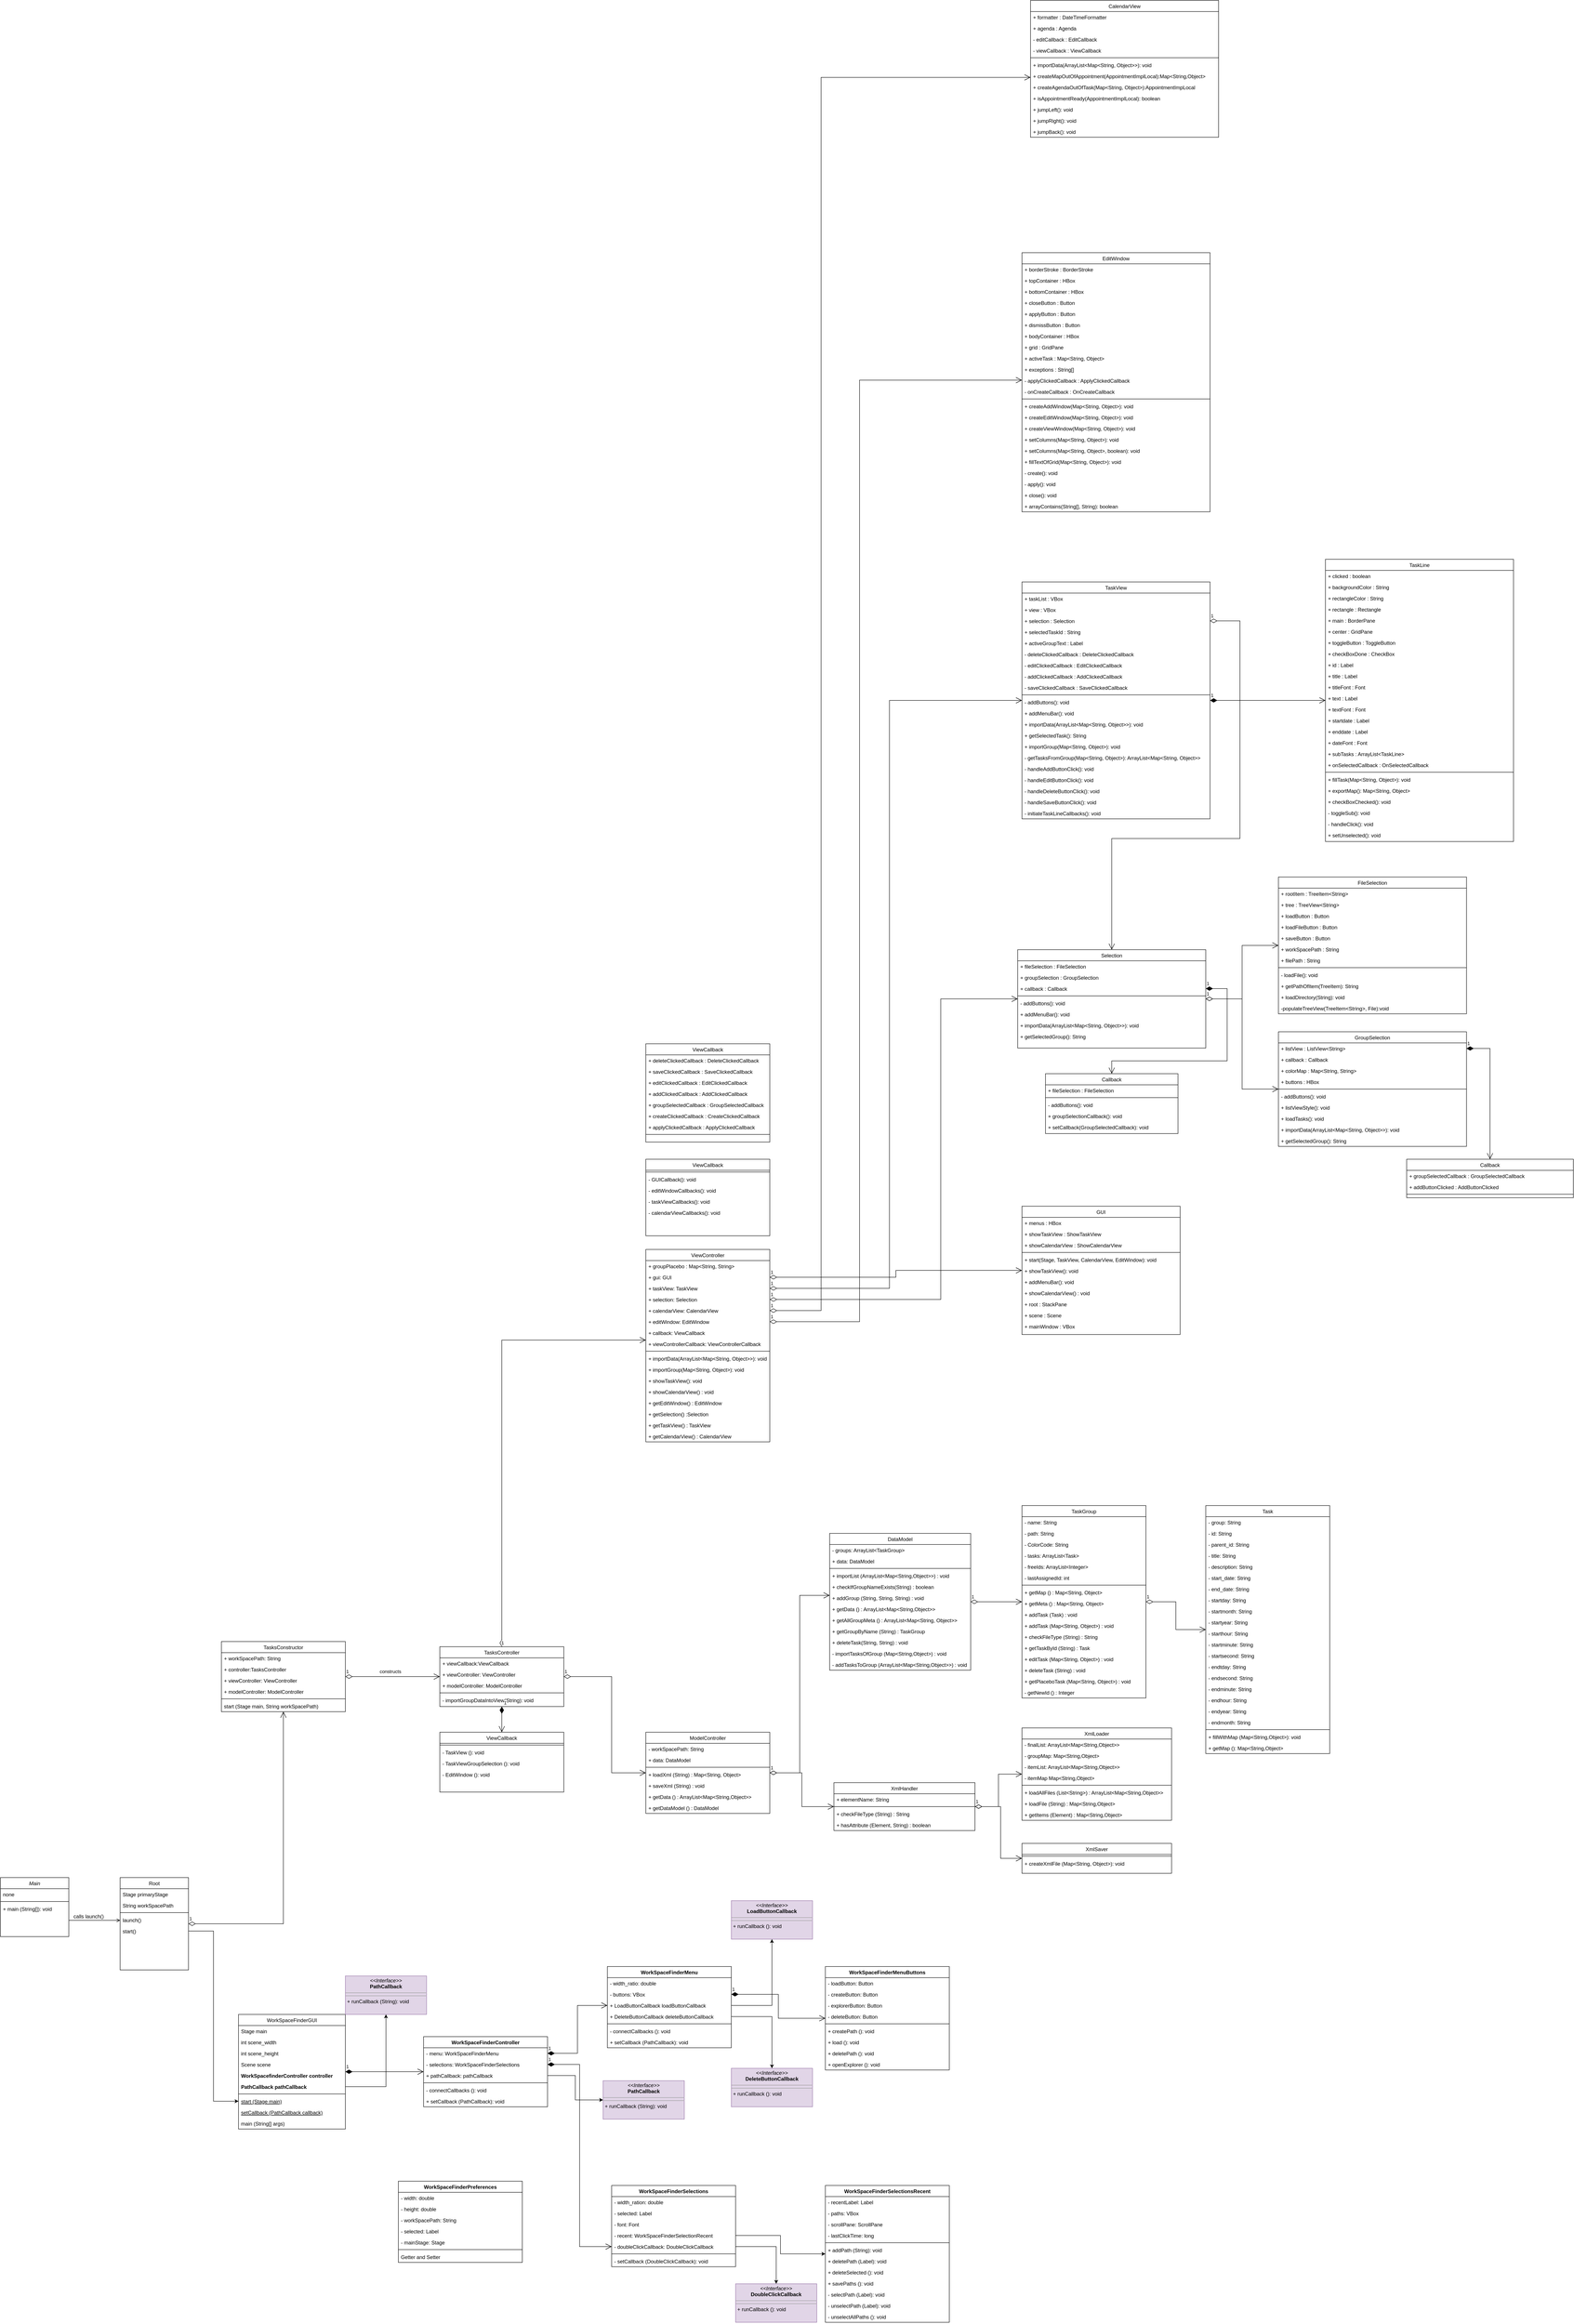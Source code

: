 <mxfile version="22.0.4" type="github">
  <diagram id="C5RBs43oDa-KdzZeNtuy" name="Page-1">
    <mxGraphModel dx="5840" dy="13596" grid="1" gridSize="10" guides="1" tooltips="1" connect="1" arrows="1" fold="1" page="1" pageScale="1" pageWidth="827" pageHeight="1169" math="0" shadow="0">
      <root>
        <mxCell id="WIyWlLk6GJQsqaUBKTNV-0" />
        <mxCell id="WIyWlLk6GJQsqaUBKTNV-1" parent="WIyWlLk6GJQsqaUBKTNV-0" />
        <mxCell id="zkfFHV4jXpPFQw0GAbJ--0" value="Main" style="swimlane;fontStyle=2;align=center;verticalAlign=top;childLayout=stackLayout;horizontal=1;startSize=26;horizontalStack=0;resizeParent=1;resizeLast=0;collapsible=1;marginBottom=0;rounded=0;shadow=0;strokeWidth=1;" parent="WIyWlLk6GJQsqaUBKTNV-1" vertex="1">
          <mxGeometry x="20" y="110" width="160" height="138" as="geometry">
            <mxRectangle x="230" y="140" width="160" height="26" as="alternateBounds" />
          </mxGeometry>
        </mxCell>
        <mxCell id="zkfFHV4jXpPFQw0GAbJ--3" value="none" style="text;align=left;verticalAlign=top;spacingLeft=4;spacingRight=4;overflow=hidden;rotatable=0;points=[[0,0.5],[1,0.5]];portConstraint=eastwest;rounded=0;shadow=0;html=0;" parent="zkfFHV4jXpPFQw0GAbJ--0" vertex="1">
          <mxGeometry y="26" width="160" height="26" as="geometry" />
        </mxCell>
        <mxCell id="zkfFHV4jXpPFQw0GAbJ--4" value="" style="line;html=1;strokeWidth=1;align=left;verticalAlign=middle;spacingTop=-1;spacingLeft=3;spacingRight=3;rotatable=0;labelPosition=right;points=[];portConstraint=eastwest;" parent="zkfFHV4jXpPFQw0GAbJ--0" vertex="1">
          <mxGeometry y="52" width="160" height="8" as="geometry" />
        </mxCell>
        <mxCell id="zkfFHV4jXpPFQw0GAbJ--5" value="+ main (String[]): void" style="text;align=left;verticalAlign=top;spacingLeft=4;spacingRight=4;overflow=hidden;rotatable=0;points=[[0,0.5],[1,0.5]];portConstraint=eastwest;" parent="zkfFHV4jXpPFQw0GAbJ--0" vertex="1">
          <mxGeometry y="60" width="160" height="26" as="geometry" />
        </mxCell>
        <mxCell id="zkfFHV4jXpPFQw0GAbJ--13" value="TasksConstructor" style="swimlane;fontStyle=0;align=center;verticalAlign=top;childLayout=stackLayout;horizontal=1;startSize=26;horizontalStack=0;resizeParent=1;resizeLast=0;collapsible=1;marginBottom=0;rounded=0;shadow=0;strokeWidth=1;" parent="WIyWlLk6GJQsqaUBKTNV-1" vertex="1">
          <mxGeometry x="537" y="-442" width="290" height="164" as="geometry">
            <mxRectangle x="340" y="380" width="170" height="26" as="alternateBounds" />
          </mxGeometry>
        </mxCell>
        <mxCell id="zkfFHV4jXpPFQw0GAbJ--14" value="+ workSpacePath: String " style="text;align=left;verticalAlign=top;spacingLeft=4;spacingRight=4;overflow=hidden;rotatable=0;points=[[0,0.5],[1,0.5]];portConstraint=eastwest;" parent="zkfFHV4jXpPFQw0GAbJ--13" vertex="1">
          <mxGeometry y="26" width="290" height="26" as="geometry" />
        </mxCell>
        <mxCell id="-atRnnwdna2SjUYWAT4b-6" value="+ controller:TasksController " style="text;align=left;verticalAlign=top;spacingLeft=4;spacingRight=4;overflow=hidden;rotatable=0;points=[[0,0.5],[1,0.5]];portConstraint=eastwest;" parent="zkfFHV4jXpPFQw0GAbJ--13" vertex="1">
          <mxGeometry y="52" width="290" height="26" as="geometry" />
        </mxCell>
        <mxCell id="-atRnnwdna2SjUYWAT4b-8" value="+ viewController: ViewController" style="text;align=left;verticalAlign=top;spacingLeft=4;spacingRight=4;overflow=hidden;rotatable=0;points=[[0,0.5],[1,0.5]];portConstraint=eastwest;" parent="zkfFHV4jXpPFQw0GAbJ--13" vertex="1">
          <mxGeometry y="78" width="290" height="26" as="geometry" />
        </mxCell>
        <mxCell id="-atRnnwdna2SjUYWAT4b-9" value="+ modelController: ModelController" style="text;align=left;verticalAlign=top;spacingLeft=4;spacingRight=4;overflow=hidden;rotatable=0;points=[[0,0.5],[1,0.5]];portConstraint=eastwest;" parent="zkfFHV4jXpPFQw0GAbJ--13" vertex="1">
          <mxGeometry y="104" width="290" height="26" as="geometry" />
        </mxCell>
        <mxCell id="zkfFHV4jXpPFQw0GAbJ--15" value="" style="line;html=1;strokeWidth=1;align=left;verticalAlign=middle;spacingTop=-1;spacingLeft=3;spacingRight=3;rotatable=0;labelPosition=right;points=[];portConstraint=eastwest;" parent="zkfFHV4jXpPFQw0GAbJ--13" vertex="1">
          <mxGeometry y="130" width="290" height="8" as="geometry" />
        </mxCell>
        <mxCell id="-atRnnwdna2SjUYWAT4b-7" value="start (Stage main, String workSpacePath)" style="text;align=left;verticalAlign=top;spacingLeft=4;spacingRight=4;overflow=hidden;rotatable=0;points=[[0,0.5],[1,0.5]];portConstraint=eastwest;" parent="zkfFHV4jXpPFQw0GAbJ--13" vertex="1">
          <mxGeometry y="138" width="290" height="26" as="geometry" />
        </mxCell>
        <mxCell id="zkfFHV4jXpPFQw0GAbJ--17" value="Root" style="swimlane;fontStyle=0;align=center;verticalAlign=top;childLayout=stackLayout;horizontal=1;startSize=26;horizontalStack=0;resizeParent=1;resizeLast=0;collapsible=1;marginBottom=0;rounded=0;shadow=0;strokeWidth=1;" parent="WIyWlLk6GJQsqaUBKTNV-1" vertex="1">
          <mxGeometry x="300" y="110" width="160" height="216" as="geometry">
            <mxRectangle x="550" y="140" width="160" height="26" as="alternateBounds" />
          </mxGeometry>
        </mxCell>
        <mxCell id="zkfFHV4jXpPFQw0GAbJ--22" value="Stage primaryStage" style="text;align=left;verticalAlign=top;spacingLeft=4;spacingRight=4;overflow=hidden;rotatable=0;points=[[0,0.5],[1,0.5]];portConstraint=eastwest;rounded=0;shadow=0;html=0;" parent="zkfFHV4jXpPFQw0GAbJ--17" vertex="1">
          <mxGeometry y="26" width="160" height="26" as="geometry" />
        </mxCell>
        <mxCell id="zkfFHV4jXpPFQw0GAbJ--21" value="String workSpacePath" style="text;align=left;verticalAlign=top;spacingLeft=4;spacingRight=4;overflow=hidden;rotatable=0;points=[[0,0.5],[1,0.5]];portConstraint=eastwest;rounded=0;shadow=0;html=0;" parent="zkfFHV4jXpPFQw0GAbJ--17" vertex="1">
          <mxGeometry y="52" width="160" height="26" as="geometry" />
        </mxCell>
        <mxCell id="zkfFHV4jXpPFQw0GAbJ--23" value="" style="line;html=1;strokeWidth=1;align=left;verticalAlign=middle;spacingTop=-1;spacingLeft=3;spacingRight=3;rotatable=0;labelPosition=right;points=[];portConstraint=eastwest;" parent="zkfFHV4jXpPFQw0GAbJ--17" vertex="1">
          <mxGeometry y="78" width="160" height="8" as="geometry" />
        </mxCell>
        <mxCell id="zkfFHV4jXpPFQw0GAbJ--24" value="launch()" style="text;align=left;verticalAlign=top;spacingLeft=4;spacingRight=4;overflow=hidden;rotatable=0;points=[[0,0.5],[1,0.5]];portConstraint=eastwest;" parent="zkfFHV4jXpPFQw0GAbJ--17" vertex="1">
          <mxGeometry y="86" width="160" height="26" as="geometry" />
        </mxCell>
        <mxCell id="-atRnnwdna2SjUYWAT4b-1" value="start()" style="text;align=left;verticalAlign=top;spacingLeft=4;spacingRight=4;overflow=hidden;rotatable=0;points=[[0,0.5],[1,0.5]];portConstraint=eastwest;" parent="zkfFHV4jXpPFQw0GAbJ--17" vertex="1">
          <mxGeometry y="112" width="160" height="26" as="geometry" />
        </mxCell>
        <mxCell id="zkfFHV4jXpPFQw0GAbJ--26" value="" style="endArrow=open;shadow=0;strokeWidth=1;rounded=0;endFill=1;edgeStyle=elbowEdgeStyle;elbow=vertical;exitX=1;exitY=0.5;exitDx=0;exitDy=0;" parent="WIyWlLk6GJQsqaUBKTNV-1" source="zkfFHV4jXpPFQw0GAbJ--5" target="zkfFHV4jXpPFQw0GAbJ--24" edge="1">
          <mxGeometry x="0.5" y="41" relative="1" as="geometry">
            <mxPoint x="100" y="310" as="sourcePoint" />
            <mxPoint x="240" y="210" as="targetPoint" />
            <mxPoint x="-40" y="32" as="offset" />
            <Array as="points">
              <mxPoint x="200" y="210" />
            </Array>
          </mxGeometry>
        </mxCell>
        <mxCell id="zkfFHV4jXpPFQw0GAbJ--27" value="" style="resizable=0;align=left;verticalAlign=bottom;labelBackgroundColor=none;fontSize=12;" parent="zkfFHV4jXpPFQw0GAbJ--26" connectable="0" vertex="1">
          <mxGeometry x="-1" relative="1" as="geometry">
            <mxPoint y="4" as="offset" />
          </mxGeometry>
        </mxCell>
        <mxCell id="zkfFHV4jXpPFQw0GAbJ--28" value="" style="resizable=0;align=right;verticalAlign=bottom;labelBackgroundColor=none;fontSize=12;" parent="zkfFHV4jXpPFQw0GAbJ--26" connectable="0" vertex="1">
          <mxGeometry x="1" relative="1" as="geometry">
            <mxPoint x="-7" y="4" as="offset" />
          </mxGeometry>
        </mxCell>
        <mxCell id="zkfFHV4jXpPFQw0GAbJ--29" value="&lt;div&gt;calls launch()&lt;br&gt;&lt;/div&gt;" style="text;html=1;resizable=0;points=[];;align=center;verticalAlign=middle;labelBackgroundColor=none;rounded=0;shadow=0;strokeWidth=1;fontSize=12;" parent="zkfFHV4jXpPFQw0GAbJ--26" vertex="1" connectable="0">
          <mxGeometry x="0.5" y="49" relative="1" as="geometry">
            <mxPoint x="-38" y="40" as="offset" />
          </mxGeometry>
        </mxCell>
        <mxCell id="-atRnnwdna2SjUYWAT4b-2" style="edgeStyle=orthogonalEdgeStyle;rounded=0;orthogonalLoop=1;jettySize=auto;html=1;" parent="WIyWlLk6GJQsqaUBKTNV-1" source="-atRnnwdna2SjUYWAT4b-1" target="-atRnnwdna2SjUYWAT4b-17" edge="1">
          <mxGeometry relative="1" as="geometry">
            <mxPoint x="560" y="587" as="targetPoint" />
          </mxGeometry>
        </mxCell>
        <mxCell id="-atRnnwdna2SjUYWAT4b-10" value="WorkSpaceFinderGUI" style="swimlane;fontStyle=0;align=center;verticalAlign=top;childLayout=stackLayout;horizontal=1;startSize=26;horizontalStack=0;resizeParent=1;resizeLast=0;collapsible=1;marginBottom=0;rounded=0;shadow=0;strokeWidth=1;" parent="WIyWlLk6GJQsqaUBKTNV-1" vertex="1">
          <mxGeometry x="577" y="430" width="250" height="268" as="geometry">
            <mxRectangle x="130" y="380" width="160" height="26" as="alternateBounds" />
          </mxGeometry>
        </mxCell>
        <mxCell id="-atRnnwdna2SjUYWAT4b-11" value="Stage main" style="text;align=left;verticalAlign=top;spacingLeft=4;spacingRight=4;overflow=hidden;rotatable=0;points=[[0,0.5],[1,0.5]];portConstraint=eastwest;" parent="-atRnnwdna2SjUYWAT4b-10" vertex="1">
          <mxGeometry y="26" width="250" height="26" as="geometry" />
        </mxCell>
        <mxCell id="-atRnnwdna2SjUYWAT4b-12" value="int scene_width" style="text;align=left;verticalAlign=top;spacingLeft=4;spacingRight=4;overflow=hidden;rotatable=0;points=[[0,0.5],[1,0.5]];portConstraint=eastwest;rounded=0;shadow=0;html=0;" parent="-atRnnwdna2SjUYWAT4b-10" vertex="1">
          <mxGeometry y="52" width="250" height="26" as="geometry" />
        </mxCell>
        <mxCell id="-atRnnwdna2SjUYWAT4b-13" value="int scene_height" style="text;align=left;verticalAlign=top;spacingLeft=4;spacingRight=4;overflow=hidden;rotatable=0;points=[[0,0.5],[1,0.5]];portConstraint=eastwest;rounded=0;shadow=0;html=0;" parent="-atRnnwdna2SjUYWAT4b-10" vertex="1">
          <mxGeometry y="78" width="250" height="26" as="geometry" />
        </mxCell>
        <mxCell id="-atRnnwdna2SjUYWAT4b-14" value="Scene scene" style="text;align=left;verticalAlign=top;spacingLeft=4;spacingRight=4;overflow=hidden;rotatable=0;points=[[0,0.5],[1,0.5]];portConstraint=eastwest;rounded=0;shadow=0;html=0;" parent="-atRnnwdna2SjUYWAT4b-10" vertex="1">
          <mxGeometry y="104" width="250" height="26" as="geometry" />
        </mxCell>
        <mxCell id="-atRnnwdna2SjUYWAT4b-15" value="WorkSpacefinderController controller" style="text;align=left;verticalAlign=top;spacingLeft=4;spacingRight=4;overflow=hidden;rotatable=0;points=[[0,0.5],[1,0.5]];portConstraint=eastwest;rounded=0;shadow=0;html=0;fontStyle=1" parent="-atRnnwdna2SjUYWAT4b-10" vertex="1">
          <mxGeometry y="130" width="250" height="26" as="geometry" />
        </mxCell>
        <mxCell id="-atRnnwdna2SjUYWAT4b-28" value="PathCallback pathCallback" style="text;align=left;verticalAlign=top;spacingLeft=4;spacingRight=4;overflow=hidden;rotatable=0;points=[[0,0.5],[1,0.5]];portConstraint=eastwest;rounded=0;shadow=0;html=0;fontStyle=1" parent="-atRnnwdna2SjUYWAT4b-10" vertex="1">
          <mxGeometry y="156" width="250" height="26" as="geometry" />
        </mxCell>
        <mxCell id="-atRnnwdna2SjUYWAT4b-16" value="" style="line;html=1;strokeWidth=1;align=left;verticalAlign=middle;spacingTop=-1;spacingLeft=3;spacingRight=3;rotatable=0;labelPosition=right;points=[];portConstraint=eastwest;" parent="-atRnnwdna2SjUYWAT4b-10" vertex="1">
          <mxGeometry y="182" width="250" height="8" as="geometry" />
        </mxCell>
        <mxCell id="-atRnnwdna2SjUYWAT4b-17" value="start (Stage main)" style="text;align=left;verticalAlign=top;spacingLeft=4;spacingRight=4;overflow=hidden;rotatable=0;points=[[0,0.5],[1,0.5]];portConstraint=eastwest;fontStyle=4" parent="-atRnnwdna2SjUYWAT4b-10" vertex="1">
          <mxGeometry y="190" width="250" height="26" as="geometry" />
        </mxCell>
        <mxCell id="-atRnnwdna2SjUYWAT4b-29" value="setCallback (PathCallback callback)" style="text;align=left;verticalAlign=top;spacingLeft=4;spacingRight=4;overflow=hidden;rotatable=0;points=[[0,0.5],[1,0.5]];portConstraint=eastwest;fontStyle=4" parent="-atRnnwdna2SjUYWAT4b-10" vertex="1">
          <mxGeometry y="216" width="250" height="26" as="geometry" />
        </mxCell>
        <mxCell id="-atRnnwdna2SjUYWAT4b-18" value="main (String[] args)" style="text;align=left;verticalAlign=top;spacingLeft=4;spacingRight=4;overflow=hidden;rotatable=0;points=[[0,0.5],[1,0.5]];portConstraint=eastwest;" parent="-atRnnwdna2SjUYWAT4b-10" vertex="1">
          <mxGeometry y="242" width="250" height="26" as="geometry" />
        </mxCell>
        <mxCell id="-atRnnwdna2SjUYWAT4b-31" value="&lt;p style=&quot;margin:0px;margin-top:4px;text-align:center;&quot;&gt;&lt;i&gt;&amp;lt;&amp;lt;Interface&amp;gt;&amp;gt;&lt;/i&gt;&lt;br&gt;&lt;b&gt;PathCallback&lt;/b&gt;&lt;br&gt;&lt;/p&gt;&lt;hr size=&quot;1&quot;&gt;&lt;hr size=&quot;1&quot;&gt;&lt;p style=&quot;margin:0px;margin-left:4px;&quot;&gt;+ runCallback (String): void&lt;br&gt;&lt;br&gt;&lt;/p&gt;" style="verticalAlign=top;align=left;overflow=fill;fontSize=12;fontFamily=Helvetica;html=1;whiteSpace=wrap;fillColor=#e1d5e7;strokeColor=#9673a6;" parent="WIyWlLk6GJQsqaUBKTNV-1" vertex="1">
          <mxGeometry x="827" y="340" width="190" height="90" as="geometry" />
        </mxCell>
        <mxCell id="-atRnnwdna2SjUYWAT4b-35" value="WorkSpaceFinderController" style="swimlane;fontStyle=1;align=center;verticalAlign=top;childLayout=stackLayout;horizontal=1;startSize=26;horizontalStack=0;resizeParent=1;resizeParentMax=0;resizeLast=0;collapsible=1;marginBottom=0;whiteSpace=wrap;html=1;" parent="WIyWlLk6GJQsqaUBKTNV-1" vertex="1">
          <mxGeometry x="1010" y="482" width="290" height="164" as="geometry" />
        </mxCell>
        <mxCell id="-atRnnwdna2SjUYWAT4b-36" value="- menu: WorkSpaceFinderMenu" style="text;strokeColor=none;fillColor=none;align=left;verticalAlign=top;spacingLeft=4;spacingRight=4;overflow=hidden;rotatable=0;points=[[0,0.5],[1,0.5]];portConstraint=eastwest;whiteSpace=wrap;html=1;" parent="-atRnnwdna2SjUYWAT4b-35" vertex="1">
          <mxGeometry y="26" width="290" height="26" as="geometry" />
        </mxCell>
        <mxCell id="-atRnnwdna2SjUYWAT4b-39" value="- selections: WorkSpaceFinderSelections" style="text;strokeColor=none;fillColor=none;align=left;verticalAlign=top;spacingLeft=4;spacingRight=4;overflow=hidden;rotatable=0;points=[[0,0.5],[1,0.5]];portConstraint=eastwest;whiteSpace=wrap;html=1;" parent="-atRnnwdna2SjUYWAT4b-35" vertex="1">
          <mxGeometry y="52" width="290" height="26" as="geometry" />
        </mxCell>
        <mxCell id="-atRnnwdna2SjUYWAT4b-41" value="+ pathCallback: pathCallback" style="text;strokeColor=none;fillColor=none;align=left;verticalAlign=top;spacingLeft=4;spacingRight=4;overflow=hidden;rotatable=0;points=[[0,0.5],[1,0.5]];portConstraint=eastwest;whiteSpace=wrap;html=1;" parent="-atRnnwdna2SjUYWAT4b-35" vertex="1">
          <mxGeometry y="78" width="290" height="26" as="geometry" />
        </mxCell>
        <mxCell id="-atRnnwdna2SjUYWAT4b-37" value="" style="line;strokeWidth=1;fillColor=none;align=left;verticalAlign=middle;spacingTop=-1;spacingLeft=3;spacingRight=3;rotatable=0;labelPosition=right;points=[];portConstraint=eastwest;strokeColor=inherit;" parent="-atRnnwdna2SjUYWAT4b-35" vertex="1">
          <mxGeometry y="104" width="290" height="8" as="geometry" />
        </mxCell>
        <mxCell id="-atRnnwdna2SjUYWAT4b-38" value="- connectCallbacks (): void" style="text;strokeColor=none;fillColor=none;align=left;verticalAlign=top;spacingLeft=4;spacingRight=4;overflow=hidden;rotatable=0;points=[[0,0.5],[1,0.5]];portConstraint=eastwest;whiteSpace=wrap;html=1;" parent="-atRnnwdna2SjUYWAT4b-35" vertex="1">
          <mxGeometry y="112" width="290" height="26" as="geometry" />
        </mxCell>
        <mxCell id="-atRnnwdna2SjUYWAT4b-40" value="+ setCallback (PathCallback): void" style="text;strokeColor=none;fillColor=none;align=left;verticalAlign=top;spacingLeft=4;spacingRight=4;overflow=hidden;rotatable=0;points=[[0,0.5],[1,0.5]];portConstraint=eastwest;whiteSpace=wrap;html=1;" parent="-atRnnwdna2SjUYWAT4b-35" vertex="1">
          <mxGeometry y="138" width="290" height="26" as="geometry" />
        </mxCell>
        <mxCell id="-atRnnwdna2SjUYWAT4b-42" value="1" style="endArrow=open;html=1;endSize=12;startArrow=diamondThin;startSize=14;startFill=1;edgeStyle=orthogonalEdgeStyle;align=left;verticalAlign=bottom;rounded=0;entryX=0;entryY=0.5;entryDx=0;entryDy=0;exitX=1;exitY=0.5;exitDx=0;exitDy=0;" parent="WIyWlLk6GJQsqaUBKTNV-1" source="-atRnnwdna2SjUYWAT4b-10" target="-atRnnwdna2SjUYWAT4b-35" edge="1">
          <mxGeometry x="-1" y="3" relative="1" as="geometry">
            <mxPoint x="820" y="450" as="sourcePoint" />
            <mxPoint x="980" y="450" as="targetPoint" />
          </mxGeometry>
        </mxCell>
        <mxCell id="-atRnnwdna2SjUYWAT4b-43" value="WorkSpaceFinderMenu" style="swimlane;fontStyle=1;align=center;verticalAlign=top;childLayout=stackLayout;horizontal=1;startSize=26;horizontalStack=0;resizeParent=1;resizeParentMax=0;resizeLast=0;collapsible=1;marginBottom=0;whiteSpace=wrap;html=1;" parent="WIyWlLk6GJQsqaUBKTNV-1" vertex="1">
          <mxGeometry x="1440" y="318" width="290" height="190" as="geometry" />
        </mxCell>
        <mxCell id="-atRnnwdna2SjUYWAT4b-44" value="- width_ratio: double" style="text;strokeColor=none;fillColor=none;align=left;verticalAlign=top;spacingLeft=4;spacingRight=4;overflow=hidden;rotatable=0;points=[[0,0.5],[1,0.5]];portConstraint=eastwest;whiteSpace=wrap;html=1;" parent="-atRnnwdna2SjUYWAT4b-43" vertex="1">
          <mxGeometry y="26" width="290" height="26" as="geometry" />
        </mxCell>
        <mxCell id="-atRnnwdna2SjUYWAT4b-45" value="- buttons: VBox" style="text;strokeColor=none;fillColor=none;align=left;verticalAlign=top;spacingLeft=4;spacingRight=4;overflow=hidden;rotatable=0;points=[[0,0.5],[1,0.5]];portConstraint=eastwest;whiteSpace=wrap;html=1;" parent="-atRnnwdna2SjUYWAT4b-43" vertex="1">
          <mxGeometry y="52" width="290" height="26" as="geometry" />
        </mxCell>
        <mxCell id="-atRnnwdna2SjUYWAT4b-46" value="+ LoadButtonCallback loadButtonCallback" style="text;strokeColor=none;fillColor=none;align=left;verticalAlign=top;spacingLeft=4;spacingRight=4;overflow=hidden;rotatable=0;points=[[0,0.5],[1,0.5]];portConstraint=eastwest;whiteSpace=wrap;html=1;" parent="-atRnnwdna2SjUYWAT4b-43" vertex="1">
          <mxGeometry y="78" width="290" height="26" as="geometry" />
        </mxCell>
        <mxCell id="-atRnnwdna2SjUYWAT4b-57" value="+ DeleteButtonCallback deleteButtonCallback" style="text;strokeColor=none;fillColor=none;align=left;verticalAlign=top;spacingLeft=4;spacingRight=4;overflow=hidden;rotatable=0;points=[[0,0.5],[1,0.5]];portConstraint=eastwest;whiteSpace=wrap;html=1;" parent="-atRnnwdna2SjUYWAT4b-43" vertex="1">
          <mxGeometry y="104" width="290" height="26" as="geometry" />
        </mxCell>
        <mxCell id="-atRnnwdna2SjUYWAT4b-47" value="" style="line;strokeWidth=1;fillColor=none;align=left;verticalAlign=middle;spacingTop=-1;spacingLeft=3;spacingRight=3;rotatable=0;labelPosition=right;points=[];portConstraint=eastwest;strokeColor=inherit;" parent="-atRnnwdna2SjUYWAT4b-43" vertex="1">
          <mxGeometry y="130" width="290" height="8" as="geometry" />
        </mxCell>
        <mxCell id="-atRnnwdna2SjUYWAT4b-48" value="- connectCallbacks (): void" style="text;strokeColor=none;fillColor=none;align=left;verticalAlign=top;spacingLeft=4;spacingRight=4;overflow=hidden;rotatable=0;points=[[0,0.5],[1,0.5]];portConstraint=eastwest;whiteSpace=wrap;html=1;" parent="-atRnnwdna2SjUYWAT4b-43" vertex="1">
          <mxGeometry y="138" width="290" height="26" as="geometry" />
        </mxCell>
        <mxCell id="-atRnnwdna2SjUYWAT4b-49" value="+ setCallback (PathCallback): void" style="text;strokeColor=none;fillColor=none;align=left;verticalAlign=top;spacingLeft=4;spacingRight=4;overflow=hidden;rotatable=0;points=[[0,0.5],[1,0.5]];portConstraint=eastwest;whiteSpace=wrap;html=1;" parent="-atRnnwdna2SjUYWAT4b-43" vertex="1">
          <mxGeometry y="164" width="290" height="26" as="geometry" />
        </mxCell>
        <mxCell id="-atRnnwdna2SjUYWAT4b-50" value="WorkSpaceFinderSelections" style="swimlane;fontStyle=1;align=center;verticalAlign=top;childLayout=stackLayout;horizontal=1;startSize=26;horizontalStack=0;resizeParent=1;resizeParentMax=0;resizeLast=0;collapsible=1;marginBottom=0;whiteSpace=wrap;html=1;" parent="WIyWlLk6GJQsqaUBKTNV-1" vertex="1">
          <mxGeometry x="1450" y="830" width="290" height="190" as="geometry" />
        </mxCell>
        <mxCell id="-atRnnwdna2SjUYWAT4b-51" value="- width_ration: double" style="text;strokeColor=none;fillColor=none;align=left;verticalAlign=top;spacingLeft=4;spacingRight=4;overflow=hidden;rotatable=0;points=[[0,0.5],[1,0.5]];portConstraint=eastwest;whiteSpace=wrap;html=1;" parent="-atRnnwdna2SjUYWAT4b-50" vertex="1">
          <mxGeometry y="26" width="290" height="26" as="geometry" />
        </mxCell>
        <mxCell id="-atRnnwdna2SjUYWAT4b-81" value="- selected: Label" style="text;strokeColor=none;fillColor=none;align=left;verticalAlign=top;spacingLeft=4;spacingRight=4;overflow=hidden;rotatable=0;points=[[0,0.5],[1,0.5]];portConstraint=eastwest;whiteSpace=wrap;html=1;" parent="-atRnnwdna2SjUYWAT4b-50" vertex="1">
          <mxGeometry y="52" width="290" height="26" as="geometry" />
        </mxCell>
        <mxCell id="-atRnnwdna2SjUYWAT4b-52" value="- font: Font" style="text;strokeColor=none;fillColor=none;align=left;verticalAlign=top;spacingLeft=4;spacingRight=4;overflow=hidden;rotatable=0;points=[[0,0.5],[1,0.5]];portConstraint=eastwest;whiteSpace=wrap;html=1;" parent="-atRnnwdna2SjUYWAT4b-50" vertex="1">
          <mxGeometry y="78" width="290" height="26" as="geometry" />
        </mxCell>
        <mxCell id="-atRnnwdna2SjUYWAT4b-97" value="- recent: WorkSpaceFinderSelectionRecent" style="text;strokeColor=none;fillColor=none;align=left;verticalAlign=top;spacingLeft=4;spacingRight=4;overflow=hidden;rotatable=0;points=[[0,0.5],[1,0.5]];portConstraint=eastwest;whiteSpace=wrap;html=1;" parent="-atRnnwdna2SjUYWAT4b-50" vertex="1">
          <mxGeometry y="104" width="290" height="26" as="geometry" />
        </mxCell>
        <mxCell id="-atRnnwdna2SjUYWAT4b-53" value="- doubleClickCallback: DoubleClickCallback" style="text;strokeColor=none;fillColor=none;align=left;verticalAlign=top;spacingLeft=4;spacingRight=4;overflow=hidden;rotatable=0;points=[[0,0.5],[1,0.5]];portConstraint=eastwest;whiteSpace=wrap;html=1;" parent="-atRnnwdna2SjUYWAT4b-50" vertex="1">
          <mxGeometry y="130" width="290" height="26" as="geometry" />
        </mxCell>
        <mxCell id="-atRnnwdna2SjUYWAT4b-54" value="" style="line;strokeWidth=1;fillColor=none;align=left;verticalAlign=middle;spacingTop=-1;spacingLeft=3;spacingRight=3;rotatable=0;labelPosition=right;points=[];portConstraint=eastwest;strokeColor=inherit;" parent="-atRnnwdna2SjUYWAT4b-50" vertex="1">
          <mxGeometry y="156" width="290" height="8" as="geometry" />
        </mxCell>
        <mxCell id="-atRnnwdna2SjUYWAT4b-80" value="- setCallback (DoubleClickCallback): void" style="text;strokeColor=none;fillColor=none;align=left;verticalAlign=top;spacingLeft=4;spacingRight=4;overflow=hidden;rotatable=0;points=[[0,0.5],[1,0.5]];portConstraint=eastwest;whiteSpace=wrap;html=1;" parent="-atRnnwdna2SjUYWAT4b-50" vertex="1">
          <mxGeometry y="164" width="290" height="26" as="geometry" />
        </mxCell>
        <mxCell id="-atRnnwdna2SjUYWAT4b-58" value="WorkSpaceFinderMenuButtons" style="swimlane;fontStyle=1;align=center;verticalAlign=top;childLayout=stackLayout;horizontal=1;startSize=26;horizontalStack=0;resizeParent=1;resizeParentMax=0;resizeLast=0;collapsible=1;marginBottom=0;whiteSpace=wrap;html=1;" parent="WIyWlLk6GJQsqaUBKTNV-1" vertex="1">
          <mxGeometry x="1950" y="318" width="290" height="242" as="geometry" />
        </mxCell>
        <mxCell id="-atRnnwdna2SjUYWAT4b-59" value="- loadButton: Button" style="text;strokeColor=none;fillColor=none;align=left;verticalAlign=top;spacingLeft=4;spacingRight=4;overflow=hidden;rotatable=0;points=[[0,0.5],[1,0.5]];portConstraint=eastwest;whiteSpace=wrap;html=1;" parent="-atRnnwdna2SjUYWAT4b-58" vertex="1">
          <mxGeometry y="26" width="290" height="26" as="geometry" />
        </mxCell>
        <mxCell id="-atRnnwdna2SjUYWAT4b-60" value="- createButton: Button" style="text;strokeColor=none;fillColor=none;align=left;verticalAlign=top;spacingLeft=4;spacingRight=4;overflow=hidden;rotatable=0;points=[[0,0.5],[1,0.5]];portConstraint=eastwest;whiteSpace=wrap;html=1;" parent="-atRnnwdna2SjUYWAT4b-58" vertex="1">
          <mxGeometry y="52" width="290" height="26" as="geometry" />
        </mxCell>
        <mxCell id="-atRnnwdna2SjUYWAT4b-68" value="- explorerButton: Button" style="text;strokeColor=none;fillColor=none;align=left;verticalAlign=top;spacingLeft=4;spacingRight=4;overflow=hidden;rotatable=0;points=[[0,0.5],[1,0.5]];portConstraint=eastwest;whiteSpace=wrap;html=1;" parent="-atRnnwdna2SjUYWAT4b-58" vertex="1">
          <mxGeometry y="78" width="290" height="26" as="geometry" />
        </mxCell>
        <mxCell id="-atRnnwdna2SjUYWAT4b-69" value="- deleteButton: Button" style="text;strokeColor=none;fillColor=none;align=left;verticalAlign=top;spacingLeft=4;spacingRight=4;overflow=hidden;rotatable=0;points=[[0,0.5],[1,0.5]];portConstraint=eastwest;whiteSpace=wrap;html=1;" parent="-atRnnwdna2SjUYWAT4b-58" vertex="1">
          <mxGeometry y="104" width="290" height="26" as="geometry" />
        </mxCell>
        <mxCell id="-atRnnwdna2SjUYWAT4b-63" value="" style="line;strokeWidth=1;fillColor=none;align=left;verticalAlign=middle;spacingTop=-1;spacingLeft=3;spacingRight=3;rotatable=0;labelPosition=right;points=[];portConstraint=eastwest;strokeColor=inherit;" parent="-atRnnwdna2SjUYWAT4b-58" vertex="1">
          <mxGeometry y="130" width="290" height="8" as="geometry" />
        </mxCell>
        <mxCell id="-atRnnwdna2SjUYWAT4b-64" value="+ createPath (): void" style="text;strokeColor=none;fillColor=none;align=left;verticalAlign=top;spacingLeft=4;spacingRight=4;overflow=hidden;rotatable=0;points=[[0,0.5],[1,0.5]];portConstraint=eastwest;whiteSpace=wrap;html=1;" parent="-atRnnwdna2SjUYWAT4b-58" vertex="1">
          <mxGeometry y="138" width="290" height="26" as="geometry" />
        </mxCell>
        <mxCell id="-atRnnwdna2SjUYWAT4b-65" value="+ load (): void" style="text;strokeColor=none;fillColor=none;align=left;verticalAlign=top;spacingLeft=4;spacingRight=4;overflow=hidden;rotatable=0;points=[[0,0.5],[1,0.5]];portConstraint=eastwest;whiteSpace=wrap;html=1;" parent="-atRnnwdna2SjUYWAT4b-58" vertex="1">
          <mxGeometry y="164" width="290" height="26" as="geometry" />
        </mxCell>
        <mxCell id="-atRnnwdna2SjUYWAT4b-70" value="+ deletePath (): void" style="text;strokeColor=none;fillColor=none;align=left;verticalAlign=top;spacingLeft=4;spacingRight=4;overflow=hidden;rotatable=0;points=[[0,0.5],[1,0.5]];portConstraint=eastwest;whiteSpace=wrap;html=1;" parent="-atRnnwdna2SjUYWAT4b-58" vertex="1">
          <mxGeometry y="190" width="290" height="26" as="geometry" />
        </mxCell>
        <mxCell id="-atRnnwdna2SjUYWAT4b-71" value="+ openExplorer (): void" style="text;strokeColor=none;fillColor=none;align=left;verticalAlign=top;spacingLeft=4;spacingRight=4;overflow=hidden;rotatable=0;points=[[0,0.5],[1,0.5]];portConstraint=eastwest;whiteSpace=wrap;html=1;" parent="-atRnnwdna2SjUYWAT4b-58" vertex="1">
          <mxGeometry y="216" width="290" height="26" as="geometry" />
        </mxCell>
        <mxCell id="-atRnnwdna2SjUYWAT4b-73" value="1" style="endArrow=open;html=1;endSize=12;startArrow=diamondThin;startSize=14;startFill=1;edgeStyle=orthogonalEdgeStyle;align=left;verticalAlign=bottom;rounded=0;entryX=0;entryY=0.5;entryDx=0;entryDy=0;" parent="WIyWlLk6GJQsqaUBKTNV-1" source="-atRnnwdna2SjUYWAT4b-39" target="-atRnnwdna2SjUYWAT4b-53" edge="1">
          <mxGeometry x="-1" y="3" relative="1" as="geometry">
            <mxPoint x="1290" y="570" as="sourcePoint" />
            <mxPoint x="1450" y="570" as="targetPoint" />
          </mxGeometry>
        </mxCell>
        <mxCell id="-atRnnwdna2SjUYWAT4b-72" value="1" style="endArrow=open;html=1;endSize=12;startArrow=diamondThin;startSize=14;startFill=1;edgeStyle=orthogonalEdgeStyle;align=left;verticalAlign=bottom;rounded=0;entryX=0;entryY=0.5;entryDx=0;entryDy=0;" parent="WIyWlLk6GJQsqaUBKTNV-1" source="-atRnnwdna2SjUYWAT4b-36" target="-atRnnwdna2SjUYWAT4b-46" edge="1">
          <mxGeometry x="-1" y="3" relative="1" as="geometry">
            <mxPoint x="1300" y="570" as="sourcePoint" />
            <mxPoint x="1460" y="570" as="targetPoint" />
          </mxGeometry>
        </mxCell>
        <mxCell id="-atRnnwdna2SjUYWAT4b-67" value="1" style="endArrow=open;html=1;endSize=12;startArrow=diamondThin;startSize=14;startFill=1;edgeStyle=orthogonalEdgeStyle;align=left;verticalAlign=bottom;rounded=0;" parent="WIyWlLk6GJQsqaUBKTNV-1" source="-atRnnwdna2SjUYWAT4b-45" target="-atRnnwdna2SjUYWAT4b-58" edge="1">
          <mxGeometry x="-1" y="3" relative="1" as="geometry">
            <mxPoint x="1730" y="410" as="sourcePoint" />
            <mxPoint x="1950" y="409" as="targetPoint" />
          </mxGeometry>
        </mxCell>
        <mxCell id="-atRnnwdna2SjUYWAT4b-74" value="&lt;p style=&quot;margin:0px;margin-top:4px;text-align:center;&quot;&gt;&lt;i&gt;&amp;lt;&amp;lt;Interface&amp;gt;&amp;gt;&lt;/i&gt;&lt;br&gt;&lt;b&gt;LoadButtonCallback&lt;/b&gt;&lt;br&gt;&lt;/p&gt;&lt;hr size=&quot;1&quot;&gt;&lt;hr size=&quot;1&quot;&gt;&lt;p style=&quot;margin:0px;margin-left:4px;&quot;&gt;+ runCallback (): void&lt;br&gt;&lt;br&gt;&lt;/p&gt;" style="verticalAlign=top;align=left;overflow=fill;fontSize=12;fontFamily=Helvetica;html=1;whiteSpace=wrap;fillColor=#e1d5e7;strokeColor=#9673a6;" parent="WIyWlLk6GJQsqaUBKTNV-1" vertex="1">
          <mxGeometry x="1730" y="164" width="190" height="90" as="geometry" />
        </mxCell>
        <mxCell id="-atRnnwdna2SjUYWAT4b-75" value="&lt;p style=&quot;margin:0px;margin-top:4px;text-align:center;&quot;&gt;&lt;i&gt;&amp;lt;&amp;lt;Interface&amp;gt;&amp;gt;&lt;/i&gt;&lt;br&gt;&lt;b&gt;DeleteButtonCallback&lt;/b&gt;&lt;br&gt;&lt;/p&gt;&lt;hr size=&quot;1&quot;&gt;&lt;hr size=&quot;1&quot;&gt;&lt;p style=&quot;margin:0px;margin-left:4px;&quot;&gt;+ runCallback (): void&lt;br&gt;&lt;br&gt;&lt;/p&gt;" style="verticalAlign=top;align=left;overflow=fill;fontSize=12;fontFamily=Helvetica;html=1;whiteSpace=wrap;fillColor=#e1d5e7;strokeColor=#9673a6;" parent="WIyWlLk6GJQsqaUBKTNV-1" vertex="1">
          <mxGeometry x="1730" y="556" width="190" height="90" as="geometry" />
        </mxCell>
        <mxCell id="-atRnnwdna2SjUYWAT4b-77" style="edgeStyle=orthogonalEdgeStyle;rounded=0;orthogonalLoop=1;jettySize=auto;html=1;" parent="WIyWlLk6GJQsqaUBKTNV-1" source="-atRnnwdna2SjUYWAT4b-57" target="-atRnnwdna2SjUYWAT4b-75" edge="1">
          <mxGeometry relative="1" as="geometry" />
        </mxCell>
        <mxCell id="-atRnnwdna2SjUYWAT4b-79" style="edgeStyle=orthogonalEdgeStyle;rounded=0;orthogonalLoop=1;jettySize=auto;html=1;" parent="WIyWlLk6GJQsqaUBKTNV-1" source="-atRnnwdna2SjUYWAT4b-46" target="-atRnnwdna2SjUYWAT4b-74" edge="1">
          <mxGeometry relative="1" as="geometry" />
        </mxCell>
        <mxCell id="-atRnnwdna2SjUYWAT4b-82" style="edgeStyle=orthogonalEdgeStyle;rounded=0;orthogonalLoop=1;jettySize=auto;html=1;" parent="WIyWlLk6GJQsqaUBKTNV-1" source="-atRnnwdna2SjUYWAT4b-28" target="-atRnnwdna2SjUYWAT4b-31" edge="1">
          <mxGeometry relative="1" as="geometry" />
        </mxCell>
        <mxCell id="-atRnnwdna2SjUYWAT4b-83" value="WorkSpaceFinderSelectionsRecent" style="swimlane;fontStyle=1;align=center;verticalAlign=top;childLayout=stackLayout;horizontal=1;startSize=26;horizontalStack=0;resizeParent=1;resizeParentMax=0;resizeLast=0;collapsible=1;marginBottom=0;whiteSpace=wrap;html=1;" parent="WIyWlLk6GJQsqaUBKTNV-1" vertex="1">
          <mxGeometry x="1950" y="830" width="290" height="320" as="geometry" />
        </mxCell>
        <mxCell id="-atRnnwdna2SjUYWAT4b-84" value="- recentLabel: Label" style="text;strokeColor=none;fillColor=none;align=left;verticalAlign=top;spacingLeft=4;spacingRight=4;overflow=hidden;rotatable=0;points=[[0,0.5],[1,0.5]];portConstraint=eastwest;whiteSpace=wrap;html=1;" parent="-atRnnwdna2SjUYWAT4b-83" vertex="1">
          <mxGeometry y="26" width="290" height="26" as="geometry" />
        </mxCell>
        <mxCell id="-atRnnwdna2SjUYWAT4b-85" value="- paths: VBox" style="text;strokeColor=none;fillColor=none;align=left;verticalAlign=top;spacingLeft=4;spacingRight=4;overflow=hidden;rotatable=0;points=[[0,0.5],[1,0.5]];portConstraint=eastwest;whiteSpace=wrap;html=1;" parent="-atRnnwdna2SjUYWAT4b-83" vertex="1">
          <mxGeometry y="52" width="290" height="26" as="geometry" />
        </mxCell>
        <mxCell id="-atRnnwdna2SjUYWAT4b-86" value="- scrollPane: ScrollPane" style="text;strokeColor=none;fillColor=none;align=left;verticalAlign=top;spacingLeft=4;spacingRight=4;overflow=hidden;rotatable=0;points=[[0,0.5],[1,0.5]];portConstraint=eastwest;whiteSpace=wrap;html=1;" parent="-atRnnwdna2SjUYWAT4b-83" vertex="1">
          <mxGeometry y="78" width="290" height="26" as="geometry" />
        </mxCell>
        <mxCell id="-atRnnwdna2SjUYWAT4b-90" value="- lastClickTime: long" style="text;strokeColor=none;fillColor=none;align=left;verticalAlign=top;spacingLeft=4;spacingRight=4;overflow=hidden;rotatable=0;points=[[0,0.5],[1,0.5]];portConstraint=eastwest;whiteSpace=wrap;html=1;" parent="-atRnnwdna2SjUYWAT4b-83" vertex="1">
          <mxGeometry y="104" width="290" height="26" as="geometry" />
        </mxCell>
        <mxCell id="-atRnnwdna2SjUYWAT4b-88" value="" style="line;strokeWidth=1;fillColor=none;align=left;verticalAlign=middle;spacingTop=-1;spacingLeft=3;spacingRight=3;rotatable=0;labelPosition=right;points=[];portConstraint=eastwest;strokeColor=inherit;" parent="-atRnnwdna2SjUYWAT4b-83" vertex="1">
          <mxGeometry y="130" width="290" height="8" as="geometry" />
        </mxCell>
        <mxCell id="-atRnnwdna2SjUYWAT4b-94" value="+ addPath (String): void" style="text;strokeColor=none;fillColor=none;align=left;verticalAlign=top;spacingLeft=4;spacingRight=4;overflow=hidden;rotatable=0;points=[[0,0.5],[1,0.5]];portConstraint=eastwest;whiteSpace=wrap;html=1;" parent="-atRnnwdna2SjUYWAT4b-83" vertex="1">
          <mxGeometry y="138" width="290" height="26" as="geometry" />
        </mxCell>
        <mxCell id="-atRnnwdna2SjUYWAT4b-89" value="+ deletePath (Label): void" style="text;strokeColor=none;fillColor=none;align=left;verticalAlign=top;spacingLeft=4;spacingRight=4;overflow=hidden;rotatable=0;points=[[0,0.5],[1,0.5]];portConstraint=eastwest;whiteSpace=wrap;html=1;" parent="-atRnnwdna2SjUYWAT4b-83" vertex="1">
          <mxGeometry y="164" width="290" height="26" as="geometry" />
        </mxCell>
        <mxCell id="-atRnnwdna2SjUYWAT4b-95" value="+ deleteSelected (): void" style="text;strokeColor=none;fillColor=none;align=left;verticalAlign=top;spacingLeft=4;spacingRight=4;overflow=hidden;rotatable=0;points=[[0,0.5],[1,0.5]];portConstraint=eastwest;whiteSpace=wrap;html=1;" parent="-atRnnwdna2SjUYWAT4b-83" vertex="1">
          <mxGeometry y="190" width="290" height="26" as="geometry" />
        </mxCell>
        <mxCell id="-atRnnwdna2SjUYWAT4b-96" value="+ savePaths (): void" style="text;strokeColor=none;fillColor=none;align=left;verticalAlign=top;spacingLeft=4;spacingRight=4;overflow=hidden;rotatable=0;points=[[0,0.5],[1,0.5]];portConstraint=eastwest;whiteSpace=wrap;html=1;" parent="-atRnnwdna2SjUYWAT4b-83" vertex="1">
          <mxGeometry y="216" width="290" height="26" as="geometry" />
        </mxCell>
        <mxCell id="-atRnnwdna2SjUYWAT4b-91" value="- selectPath (Label): void" style="text;strokeColor=none;fillColor=none;align=left;verticalAlign=top;spacingLeft=4;spacingRight=4;overflow=hidden;rotatable=0;points=[[0,0.5],[1,0.5]];portConstraint=eastwest;whiteSpace=wrap;html=1;" parent="-atRnnwdna2SjUYWAT4b-83" vertex="1">
          <mxGeometry y="242" width="290" height="26" as="geometry" />
        </mxCell>
        <mxCell id="-atRnnwdna2SjUYWAT4b-93" value="- unselectPath (Label): void" style="text;strokeColor=none;fillColor=none;align=left;verticalAlign=top;spacingLeft=4;spacingRight=4;overflow=hidden;rotatable=0;points=[[0,0.5],[1,0.5]];portConstraint=eastwest;whiteSpace=wrap;html=1;" parent="-atRnnwdna2SjUYWAT4b-83" vertex="1">
          <mxGeometry y="268" width="290" height="26" as="geometry" />
        </mxCell>
        <mxCell id="-atRnnwdna2SjUYWAT4b-92" value="- unselectAllPaths (): void" style="text;strokeColor=none;fillColor=none;align=left;verticalAlign=top;spacingLeft=4;spacingRight=4;overflow=hidden;rotatable=0;points=[[0,0.5],[1,0.5]];portConstraint=eastwest;whiteSpace=wrap;html=1;" parent="-atRnnwdna2SjUYWAT4b-83" vertex="1">
          <mxGeometry y="294" width="290" height="26" as="geometry" />
        </mxCell>
        <mxCell id="-atRnnwdna2SjUYWAT4b-98" value="&lt;p style=&quot;margin:0px;margin-top:4px;text-align:center;&quot;&gt;&lt;i&gt;&amp;lt;&amp;lt;Interface&amp;gt;&amp;gt;&lt;/i&gt;&lt;br&gt;&lt;b&gt;DoubleClickCallback&lt;/b&gt;&lt;br&gt;&lt;/p&gt;&lt;hr size=&quot;1&quot;&gt;&lt;hr size=&quot;1&quot;&gt;&lt;p style=&quot;margin:0px;margin-left:4px;&quot;&gt;+ runCallback (): void&lt;br&gt;&lt;br&gt;&lt;/p&gt;" style="verticalAlign=top;align=left;overflow=fill;fontSize=12;fontFamily=Helvetica;html=1;whiteSpace=wrap;fillColor=#e1d5e7;strokeColor=#9673a6;" parent="WIyWlLk6GJQsqaUBKTNV-1" vertex="1">
          <mxGeometry x="1740" y="1060" width="190" height="90" as="geometry" />
        </mxCell>
        <mxCell id="-atRnnwdna2SjUYWAT4b-99" style="edgeStyle=orthogonalEdgeStyle;rounded=0;orthogonalLoop=1;jettySize=auto;html=1;" parent="WIyWlLk6GJQsqaUBKTNV-1" source="-atRnnwdna2SjUYWAT4b-53" target="-atRnnwdna2SjUYWAT4b-98" edge="1">
          <mxGeometry relative="1" as="geometry" />
        </mxCell>
        <mxCell id="-atRnnwdna2SjUYWAT4b-100" style="edgeStyle=orthogonalEdgeStyle;rounded=0;orthogonalLoop=1;jettySize=auto;html=1;" parent="WIyWlLk6GJQsqaUBKTNV-1" source="-atRnnwdna2SjUYWAT4b-97" target="-atRnnwdna2SjUYWAT4b-83" edge="1">
          <mxGeometry relative="1" as="geometry" />
        </mxCell>
        <mxCell id="-atRnnwdna2SjUYWAT4b-101" value="WorkSpaceFinderPreferences" style="swimlane;fontStyle=1;align=center;verticalAlign=top;childLayout=stackLayout;horizontal=1;startSize=26;horizontalStack=0;resizeParent=1;resizeParentMax=0;resizeLast=0;collapsible=1;marginBottom=0;whiteSpace=wrap;html=1;" parent="WIyWlLk6GJQsqaUBKTNV-1" vertex="1">
          <mxGeometry x="951" y="820" width="290" height="190" as="geometry" />
        </mxCell>
        <mxCell id="-atRnnwdna2SjUYWAT4b-103" value="- width: double&lt;span style=&quot;color:#d8d8d8;&quot;&gt;&lt;/span&gt;" style="text;strokeColor=none;fillColor=none;align=left;verticalAlign=top;spacingLeft=4;spacingRight=4;overflow=hidden;rotatable=0;points=[[0,0.5],[1,0.5]];portConstraint=eastwest;whiteSpace=wrap;html=1;" parent="-atRnnwdna2SjUYWAT4b-101" vertex="1">
          <mxGeometry y="26" width="290" height="26" as="geometry" />
        </mxCell>
        <mxCell id="-atRnnwdna2SjUYWAT4b-104" value="- height: double" style="text;strokeColor=none;fillColor=none;align=left;verticalAlign=top;spacingLeft=4;spacingRight=4;overflow=hidden;rotatable=0;points=[[0,0.5],[1,0.5]];portConstraint=eastwest;whiteSpace=wrap;html=1;" parent="-atRnnwdna2SjUYWAT4b-101" vertex="1">
          <mxGeometry y="52" width="290" height="26" as="geometry" />
        </mxCell>
        <mxCell id="-atRnnwdna2SjUYWAT4b-109" value="- workSpacePath: String" style="text;strokeColor=none;fillColor=none;align=left;verticalAlign=top;spacingLeft=4;spacingRight=4;overflow=hidden;rotatable=0;points=[[0,0.5],[1,0.5]];portConstraint=eastwest;whiteSpace=wrap;html=1;" parent="-atRnnwdna2SjUYWAT4b-101" vertex="1">
          <mxGeometry y="78" width="290" height="26" as="geometry" />
        </mxCell>
        <mxCell id="-atRnnwdna2SjUYWAT4b-110" value="- selected: Label" style="text;strokeColor=none;fillColor=none;align=left;verticalAlign=top;spacingLeft=4;spacingRight=4;overflow=hidden;rotatable=0;points=[[0,0.5],[1,0.5]];portConstraint=eastwest;whiteSpace=wrap;html=1;" parent="-atRnnwdna2SjUYWAT4b-101" vertex="1">
          <mxGeometry y="104" width="290" height="26" as="geometry" />
        </mxCell>
        <mxCell id="-atRnnwdna2SjUYWAT4b-111" value="- mainStage: Stage" style="text;strokeColor=none;fillColor=none;align=left;verticalAlign=top;spacingLeft=4;spacingRight=4;overflow=hidden;rotatable=0;points=[[0,0.5],[1,0.5]];portConstraint=eastwest;whiteSpace=wrap;html=1;" parent="-atRnnwdna2SjUYWAT4b-101" vertex="1">
          <mxGeometry y="130" width="290" height="26" as="geometry" />
        </mxCell>
        <mxCell id="-atRnnwdna2SjUYWAT4b-105" value="" style="line;strokeWidth=1;fillColor=none;align=left;verticalAlign=middle;spacingTop=-1;spacingLeft=3;spacingRight=3;rotatable=0;labelPosition=right;points=[];portConstraint=eastwest;strokeColor=inherit;" parent="-atRnnwdna2SjUYWAT4b-101" vertex="1">
          <mxGeometry y="156" width="290" height="8" as="geometry" />
        </mxCell>
        <mxCell id="-atRnnwdna2SjUYWAT4b-107" value="Getter and Setter" style="text;strokeColor=none;fillColor=none;align=left;verticalAlign=top;spacingLeft=4;spacingRight=4;overflow=hidden;rotatable=0;points=[[0,0.5],[1,0.5]];portConstraint=eastwest;whiteSpace=wrap;html=1;" parent="-atRnnwdna2SjUYWAT4b-101" vertex="1">
          <mxGeometry y="164" width="290" height="26" as="geometry" />
        </mxCell>
        <mxCell id="-atRnnwdna2SjUYWAT4b-112" value="&lt;p style=&quot;margin:0px;margin-top:4px;text-align:center;&quot;&gt;&lt;i&gt;&amp;lt;&amp;lt;Interface&amp;gt;&amp;gt;&lt;/i&gt;&lt;br&gt;&lt;b&gt;PathCallback&lt;/b&gt;&lt;br&gt;&lt;/p&gt;&lt;hr size=&quot;1&quot;&gt;&lt;hr size=&quot;1&quot;&gt;&lt;p style=&quot;margin:0px;margin-left:4px;&quot;&gt;+ runCallback (String): void&lt;br&gt;&lt;br&gt;&lt;/p&gt;" style="verticalAlign=top;align=left;overflow=fill;fontSize=12;fontFamily=Helvetica;html=1;whiteSpace=wrap;fillColor=#e1d5e7;strokeColor=#9673a6;" parent="WIyWlLk6GJQsqaUBKTNV-1" vertex="1">
          <mxGeometry x="1430" y="585" width="190" height="90" as="geometry" />
        </mxCell>
        <mxCell id="-atRnnwdna2SjUYWAT4b-113" style="edgeStyle=orthogonalEdgeStyle;rounded=0;orthogonalLoop=1;jettySize=auto;html=1;" parent="WIyWlLk6GJQsqaUBKTNV-1" source="-atRnnwdna2SjUYWAT4b-41" target="-atRnnwdna2SjUYWAT4b-112" edge="1">
          <mxGeometry relative="1" as="geometry" />
        </mxCell>
        <mxCell id="-atRnnwdna2SjUYWAT4b-114" value="TasksController" style="swimlane;fontStyle=0;align=center;verticalAlign=top;childLayout=stackLayout;horizontal=1;startSize=26;horizontalStack=0;resizeParent=1;resizeLast=0;collapsible=1;marginBottom=0;rounded=0;shadow=0;strokeWidth=1;" parent="WIyWlLk6GJQsqaUBKTNV-1" vertex="1">
          <mxGeometry x="1048" y="-430" width="290" height="140" as="geometry">
            <mxRectangle x="340" y="380" width="170" height="26" as="alternateBounds" />
          </mxGeometry>
        </mxCell>
        <mxCell id="-atRnnwdna2SjUYWAT4b-116" value="+ viewCallback:ViewCallback " style="text;align=left;verticalAlign=top;spacingLeft=4;spacingRight=4;overflow=hidden;rotatable=0;points=[[0,0.5],[1,0.5]];portConstraint=eastwest;" parent="-atRnnwdna2SjUYWAT4b-114" vertex="1">
          <mxGeometry y="26" width="290" height="26" as="geometry" />
        </mxCell>
        <mxCell id="-atRnnwdna2SjUYWAT4b-117" value="+ viewController: ViewController" style="text;align=left;verticalAlign=top;spacingLeft=4;spacingRight=4;overflow=hidden;rotatable=0;points=[[0,0.5],[1,0.5]];portConstraint=eastwest;" parent="-atRnnwdna2SjUYWAT4b-114" vertex="1">
          <mxGeometry y="52" width="290" height="26" as="geometry" />
        </mxCell>
        <mxCell id="-atRnnwdna2SjUYWAT4b-118" value="+ modelController: ModelController" style="text;align=left;verticalAlign=top;spacingLeft=4;spacingRight=4;overflow=hidden;rotatable=0;points=[[0,0.5],[1,0.5]];portConstraint=eastwest;" parent="-atRnnwdna2SjUYWAT4b-114" vertex="1">
          <mxGeometry y="78" width="290" height="26" as="geometry" />
        </mxCell>
        <mxCell id="-atRnnwdna2SjUYWAT4b-119" value="" style="line;html=1;strokeWidth=1;align=left;verticalAlign=middle;spacingTop=-1;spacingLeft=3;spacingRight=3;rotatable=0;labelPosition=right;points=[];portConstraint=eastwest;" parent="-atRnnwdna2SjUYWAT4b-114" vertex="1">
          <mxGeometry y="104" width="290" height="8" as="geometry" />
        </mxCell>
        <mxCell id="-atRnnwdna2SjUYWAT4b-120" value="- importGroupDataIntoView(String): void" style="text;align=left;verticalAlign=top;spacingLeft=4;spacingRight=4;overflow=hidden;rotatable=0;points=[[0,0.5],[1,0.5]];portConstraint=eastwest;" parent="-atRnnwdna2SjUYWAT4b-114" vertex="1">
          <mxGeometry y="112" width="290" height="26" as="geometry" />
        </mxCell>
        <mxCell id="-atRnnwdna2SjUYWAT4b-121" value="1" style="endArrow=open;html=1;endSize=12;startArrow=diamondThin;startSize=14;startFill=0;edgeStyle=orthogonalEdgeStyle;align=left;verticalAlign=bottom;rounded=0;" parent="WIyWlLk6GJQsqaUBKTNV-1" source="zkfFHV4jXpPFQw0GAbJ--13" target="-atRnnwdna2SjUYWAT4b-114" edge="1">
          <mxGeometry x="-1" y="3" relative="1" as="geometry">
            <mxPoint x="890" y="-120" as="sourcePoint" />
            <mxPoint x="1050" y="-120" as="targetPoint" />
          </mxGeometry>
        </mxCell>
        <mxCell id="-atRnnwdna2SjUYWAT4b-122" value="constructs" style="edgeLabel;html=1;align=center;verticalAlign=middle;resizable=0;points=[];" parent="-atRnnwdna2SjUYWAT4b-121" vertex="1" connectable="0">
          <mxGeometry x="-0.188" relative="1" as="geometry">
            <mxPoint x="15" y="-12" as="offset" />
          </mxGeometry>
        </mxCell>
        <mxCell id="-atRnnwdna2SjUYWAT4b-123" value="ViewCallback" style="swimlane;fontStyle=0;align=center;verticalAlign=top;childLayout=stackLayout;horizontal=1;startSize=26;horizontalStack=0;resizeParent=1;resizeLast=0;collapsible=1;marginBottom=0;rounded=0;shadow=0;strokeWidth=1;" parent="WIyWlLk6GJQsqaUBKTNV-1" vertex="1">
          <mxGeometry x="1048" y="-230" width="290" height="140" as="geometry">
            <mxRectangle x="340" y="380" width="170" height="26" as="alternateBounds" />
          </mxGeometry>
        </mxCell>
        <mxCell id="-atRnnwdna2SjUYWAT4b-127" value="" style="line;html=1;strokeWidth=1;align=left;verticalAlign=middle;spacingTop=-1;spacingLeft=3;spacingRight=3;rotatable=0;labelPosition=right;points=[];portConstraint=eastwest;" parent="-atRnnwdna2SjUYWAT4b-123" vertex="1">
          <mxGeometry y="26" width="290" height="8" as="geometry" />
        </mxCell>
        <mxCell id="-atRnnwdna2SjUYWAT4b-128" value="- TaskView (): void" style="text;align=left;verticalAlign=top;spacingLeft=4;spacingRight=4;overflow=hidden;rotatable=0;points=[[0,0.5],[1,0.5]];portConstraint=eastwest;" parent="-atRnnwdna2SjUYWAT4b-123" vertex="1">
          <mxGeometry y="34" width="290" height="26" as="geometry" />
        </mxCell>
        <mxCell id="-atRnnwdna2SjUYWAT4b-133" value="- TaskViewGroupSelection (): void" style="text;align=left;verticalAlign=top;spacingLeft=4;spacingRight=4;overflow=hidden;rotatable=0;points=[[0,0.5],[1,0.5]];portConstraint=eastwest;" parent="-atRnnwdna2SjUYWAT4b-123" vertex="1">
          <mxGeometry y="60" width="290" height="26" as="geometry" />
        </mxCell>
        <mxCell id="-atRnnwdna2SjUYWAT4b-134" value="- EditWindow (): void" style="text;align=left;verticalAlign=top;spacingLeft=4;spacingRight=4;overflow=hidden;rotatable=0;points=[[0,0.5],[1,0.5]];portConstraint=eastwest;" parent="-atRnnwdna2SjUYWAT4b-123" vertex="1">
          <mxGeometry y="86" width="290" height="26" as="geometry" />
        </mxCell>
        <mxCell id="-atRnnwdna2SjUYWAT4b-131" value="1" style="endArrow=open;html=1;endSize=12;startArrow=diamondThin;startSize=14;startFill=0;edgeStyle=orthogonalEdgeStyle;align=left;verticalAlign=bottom;rounded=0;" parent="WIyWlLk6GJQsqaUBKTNV-1" source="zkfFHV4jXpPFQw0GAbJ--17" target="zkfFHV4jXpPFQw0GAbJ--13" edge="1">
          <mxGeometry x="-1" y="3" relative="1" as="geometry">
            <mxPoint x="550" y="100" as="sourcePoint" />
            <mxPoint x="710" y="100" as="targetPoint" />
          </mxGeometry>
        </mxCell>
        <mxCell id="-atRnnwdna2SjUYWAT4b-132" value="1" style="endArrow=open;html=1;endSize=12;startArrow=diamondThin;startSize=14;startFill=1;edgeStyle=orthogonalEdgeStyle;align=left;verticalAlign=bottom;rounded=0;" parent="WIyWlLk6GJQsqaUBKTNV-1" source="-atRnnwdna2SjUYWAT4b-114" target="-atRnnwdna2SjUYWAT4b-123" edge="1">
          <mxGeometry x="-1" y="3" relative="1" as="geometry">
            <mxPoint x="1490" y="-430" as="sourcePoint" />
            <mxPoint x="1650" y="-430" as="targetPoint" />
          </mxGeometry>
        </mxCell>
        <mxCell id="-atRnnwdna2SjUYWAT4b-135" value="ModelController" style="swimlane;fontStyle=0;align=center;verticalAlign=top;childLayout=stackLayout;horizontal=1;startSize=26;horizontalStack=0;resizeParent=1;resizeLast=0;collapsible=1;marginBottom=0;rounded=0;shadow=0;strokeWidth=1;" parent="WIyWlLk6GJQsqaUBKTNV-1" vertex="1">
          <mxGeometry x="1530" y="-230" width="290" height="190" as="geometry">
            <mxRectangle x="340" y="380" width="170" height="26" as="alternateBounds" />
          </mxGeometry>
        </mxCell>
        <mxCell id="-atRnnwdna2SjUYWAT4b-136" value="- workSpacePath: String " style="text;align=left;verticalAlign=top;spacingLeft=4;spacingRight=4;overflow=hidden;rotatable=0;points=[[0,0.5],[1,0.5]];portConstraint=eastwest;" parent="-atRnnwdna2SjUYWAT4b-135" vertex="1">
          <mxGeometry y="26" width="290" height="26" as="geometry" />
        </mxCell>
        <mxCell id="-atRnnwdna2SjUYWAT4b-137" value="+ data: DataModel" style="text;align=left;verticalAlign=top;spacingLeft=4;spacingRight=4;overflow=hidden;rotatable=0;points=[[0,0.5],[1,0.5]];portConstraint=eastwest;" parent="-atRnnwdna2SjUYWAT4b-135" vertex="1">
          <mxGeometry y="52" width="290" height="26" as="geometry" />
        </mxCell>
        <mxCell id="-atRnnwdna2SjUYWAT4b-139" value="" style="line;html=1;strokeWidth=1;align=left;verticalAlign=middle;spacingTop=-1;spacingLeft=3;spacingRight=3;rotatable=0;labelPosition=right;points=[];portConstraint=eastwest;" parent="-atRnnwdna2SjUYWAT4b-135" vertex="1">
          <mxGeometry y="78" width="290" height="8" as="geometry" />
        </mxCell>
        <mxCell id="-atRnnwdna2SjUYWAT4b-140" value="+ loadXml (String) : Map&lt;String, Object&gt;" style="text;align=left;verticalAlign=top;spacingLeft=4;spacingRight=4;overflow=hidden;rotatable=0;points=[[0,0.5],[1,0.5]];portConstraint=eastwest;" parent="-atRnnwdna2SjUYWAT4b-135" vertex="1">
          <mxGeometry y="86" width="290" height="26" as="geometry" />
        </mxCell>
        <mxCell id="-atRnnwdna2SjUYWAT4b-141" value="+ saveXml (String) : void" style="text;align=left;verticalAlign=top;spacingLeft=4;spacingRight=4;overflow=hidden;rotatable=0;points=[[0,0.5],[1,0.5]];portConstraint=eastwest;" parent="-atRnnwdna2SjUYWAT4b-135" vertex="1">
          <mxGeometry y="112" width="290" height="26" as="geometry" />
        </mxCell>
        <mxCell id="-atRnnwdna2SjUYWAT4b-142" value="+ getData () : ArrayList&lt;Map&lt;String,Object&gt;&gt;" style="text;align=left;verticalAlign=top;spacingLeft=4;spacingRight=4;overflow=hidden;rotatable=0;points=[[0,0.5],[1,0.5]];portConstraint=eastwest;" parent="-atRnnwdna2SjUYWAT4b-135" vertex="1">
          <mxGeometry y="138" width="290" height="26" as="geometry" />
        </mxCell>
        <mxCell id="-atRnnwdna2SjUYWAT4b-143" value="+ getDataModel () : DataModel" style="text;align=left;verticalAlign=top;spacingLeft=4;spacingRight=4;overflow=hidden;rotatable=0;points=[[0,0.5],[1,0.5]];portConstraint=eastwest;" parent="-atRnnwdna2SjUYWAT4b-135" vertex="1">
          <mxGeometry y="164" width="290" height="26" as="geometry" />
        </mxCell>
        <mxCell id="-atRnnwdna2SjUYWAT4b-144" value="DataModel" style="swimlane;fontStyle=0;align=center;verticalAlign=top;childLayout=stackLayout;horizontal=1;startSize=26;horizontalStack=0;resizeParent=1;resizeLast=0;collapsible=1;marginBottom=0;rounded=0;shadow=0;strokeWidth=1;" parent="WIyWlLk6GJQsqaUBKTNV-1" vertex="1">
          <mxGeometry x="1960" y="-695" width="330" height="320" as="geometry">
            <mxRectangle x="340" y="380" width="170" height="26" as="alternateBounds" />
          </mxGeometry>
        </mxCell>
        <mxCell id="-atRnnwdna2SjUYWAT4b-145" value="- groups: ArrayList&lt;TaskGroup&gt; " style="text;align=left;verticalAlign=top;spacingLeft=4;spacingRight=4;overflow=hidden;rotatable=0;points=[[0,0.5],[1,0.5]];portConstraint=eastwest;" parent="-atRnnwdna2SjUYWAT4b-144" vertex="1">
          <mxGeometry y="26" width="330" height="26" as="geometry" />
        </mxCell>
        <mxCell id="-atRnnwdna2SjUYWAT4b-146" value="+ data: DataModel" style="text;align=left;verticalAlign=top;spacingLeft=4;spacingRight=4;overflow=hidden;rotatable=0;points=[[0,0.5],[1,0.5]];portConstraint=eastwest;" parent="-atRnnwdna2SjUYWAT4b-144" vertex="1">
          <mxGeometry y="52" width="330" height="26" as="geometry" />
        </mxCell>
        <mxCell id="-atRnnwdna2SjUYWAT4b-147" value="" style="line;html=1;strokeWidth=1;align=left;verticalAlign=middle;spacingTop=-1;spacingLeft=3;spacingRight=3;rotatable=0;labelPosition=right;points=[];portConstraint=eastwest;" parent="-atRnnwdna2SjUYWAT4b-144" vertex="1">
          <mxGeometry y="78" width="330" height="8" as="geometry" />
        </mxCell>
        <mxCell id="-atRnnwdna2SjUYWAT4b-148" value="+ importList (ArrayList&lt;Map&lt;String,Object&gt;&gt;) : void" style="text;align=left;verticalAlign=top;spacingLeft=4;spacingRight=4;overflow=hidden;rotatable=0;points=[[0,0.5],[1,0.5]];portConstraint=eastwest;" parent="-atRnnwdna2SjUYWAT4b-144" vertex="1">
          <mxGeometry y="86" width="330" height="26" as="geometry" />
        </mxCell>
        <mxCell id="-atRnnwdna2SjUYWAT4b-149" value="+ checkIfGroupNameExists(String) : boolean" style="text;align=left;verticalAlign=top;spacingLeft=4;spacingRight=4;overflow=hidden;rotatable=0;points=[[0,0.5],[1,0.5]];portConstraint=eastwest;" parent="-atRnnwdna2SjUYWAT4b-144" vertex="1">
          <mxGeometry y="112" width="330" height="26" as="geometry" />
        </mxCell>
        <mxCell id="-atRnnwdna2SjUYWAT4b-153" value="+ addGroup (String, String, String) : void" style="text;align=left;verticalAlign=top;spacingLeft=4;spacingRight=4;overflow=hidden;rotatable=0;points=[[0,0.5],[1,0.5]];portConstraint=eastwest;" parent="-atRnnwdna2SjUYWAT4b-144" vertex="1">
          <mxGeometry y="138" width="330" height="26" as="geometry" />
        </mxCell>
        <mxCell id="-atRnnwdna2SjUYWAT4b-150" value="+ getData () : ArrayList&lt;Map&lt;String,Object&gt;&gt;" style="text;align=left;verticalAlign=top;spacingLeft=4;spacingRight=4;overflow=hidden;rotatable=0;points=[[0,0.5],[1,0.5]];portConstraint=eastwest;" parent="-atRnnwdna2SjUYWAT4b-144" vertex="1">
          <mxGeometry y="164" width="330" height="26" as="geometry" />
        </mxCell>
        <mxCell id="-atRnnwdna2SjUYWAT4b-155" value="+ getAllGroupMeta () : ArrayList&lt;Map&lt;String, Object&gt;&gt;" style="text;align=left;verticalAlign=top;spacingLeft=4;spacingRight=4;overflow=hidden;rotatable=0;points=[[0,0.5],[1,0.5]];portConstraint=eastwest;" parent="-atRnnwdna2SjUYWAT4b-144" vertex="1">
          <mxGeometry y="190" width="330" height="26" as="geometry" />
        </mxCell>
        <mxCell id="-atRnnwdna2SjUYWAT4b-154" value="+ getGroupByName (String) : TaskGroup" style="text;align=left;verticalAlign=top;spacingLeft=4;spacingRight=4;overflow=hidden;rotatable=0;points=[[0,0.5],[1,0.5]];portConstraint=eastwest;" parent="-atRnnwdna2SjUYWAT4b-144" vertex="1">
          <mxGeometry y="216" width="330" height="26" as="geometry" />
        </mxCell>
        <mxCell id="-atRnnwdna2SjUYWAT4b-156" value="+ deleteTask(String, String) : void" style="text;align=left;verticalAlign=top;spacingLeft=4;spacingRight=4;overflow=hidden;rotatable=0;points=[[0,0.5],[1,0.5]];portConstraint=eastwest;" parent="-atRnnwdna2SjUYWAT4b-144" vertex="1">
          <mxGeometry y="242" width="330" height="26" as="geometry" />
        </mxCell>
        <mxCell id="-atRnnwdna2SjUYWAT4b-151" value="- importTasksOfGroup (Map&lt;String,Object&gt;) : void" style="text;align=left;verticalAlign=top;spacingLeft=4;spacingRight=4;overflow=hidden;rotatable=0;points=[[0,0.5],[1,0.5]];portConstraint=eastwest;" parent="-atRnnwdna2SjUYWAT4b-144" vertex="1">
          <mxGeometry y="268" width="330" height="26" as="geometry" />
        </mxCell>
        <mxCell id="-atRnnwdna2SjUYWAT4b-152" value="- addTasksToGroup (ArrayList&lt;Map&lt;String,Object&gt;&gt;) : void" style="text;align=left;verticalAlign=top;spacingLeft=4;spacingRight=4;overflow=hidden;rotatable=0;points=[[0,0.5],[1,0.5]];portConstraint=eastwest;" parent="-atRnnwdna2SjUYWAT4b-144" vertex="1">
          <mxGeometry y="294" width="330" height="26" as="geometry" />
        </mxCell>
        <mxCell id="-atRnnwdna2SjUYWAT4b-157" value="TaskGroup" style="swimlane;fontStyle=0;align=center;verticalAlign=top;childLayout=stackLayout;horizontal=1;startSize=26;horizontalStack=0;resizeParent=1;resizeLast=0;collapsible=1;marginBottom=0;rounded=0;shadow=0;strokeWidth=1;" parent="WIyWlLk6GJQsqaUBKTNV-1" vertex="1">
          <mxGeometry x="2410" y="-760" width="290" height="450" as="geometry">
            <mxRectangle x="340" y="380" width="170" height="26" as="alternateBounds" />
          </mxGeometry>
        </mxCell>
        <mxCell id="-atRnnwdna2SjUYWAT4b-158" value="- name: String " style="text;align=left;verticalAlign=top;spacingLeft=4;spacingRight=4;overflow=hidden;rotatable=0;points=[[0,0.5],[1,0.5]];portConstraint=eastwest;" parent="-atRnnwdna2SjUYWAT4b-157" vertex="1">
          <mxGeometry y="26" width="290" height="26" as="geometry" />
        </mxCell>
        <mxCell id="-atRnnwdna2SjUYWAT4b-208" value="- path: String " style="text;align=left;verticalAlign=top;spacingLeft=4;spacingRight=4;overflow=hidden;rotatable=0;points=[[0,0.5],[1,0.5]];portConstraint=eastwest;" parent="-atRnnwdna2SjUYWAT4b-157" vertex="1">
          <mxGeometry y="52" width="290" height="26" as="geometry" />
        </mxCell>
        <mxCell id="-atRnnwdna2SjUYWAT4b-209" value="- ColorCode: String " style="text;align=left;verticalAlign=top;spacingLeft=4;spacingRight=4;overflow=hidden;rotatable=0;points=[[0,0.5],[1,0.5]];portConstraint=eastwest;" parent="-atRnnwdna2SjUYWAT4b-157" vertex="1">
          <mxGeometry y="78" width="290" height="26" as="geometry" />
        </mxCell>
        <mxCell id="-atRnnwdna2SjUYWAT4b-210" value="- tasks: ArrayList&lt;Task&gt; " style="text;align=left;verticalAlign=top;spacingLeft=4;spacingRight=4;overflow=hidden;rotatable=0;points=[[0,0.5],[1,0.5]];portConstraint=eastwest;" parent="-atRnnwdna2SjUYWAT4b-157" vertex="1">
          <mxGeometry y="104" width="290" height="26" as="geometry" />
        </mxCell>
        <mxCell id="-atRnnwdna2SjUYWAT4b-211" value="- freeIds: ArrayList&lt;Integer&gt; " style="text;align=left;verticalAlign=top;spacingLeft=4;spacingRight=4;overflow=hidden;rotatable=0;points=[[0,0.5],[1,0.5]];portConstraint=eastwest;" parent="-atRnnwdna2SjUYWAT4b-157" vertex="1">
          <mxGeometry y="130" width="290" height="26" as="geometry" />
        </mxCell>
        <mxCell id="-atRnnwdna2SjUYWAT4b-212" value="- lastAssignedId: int " style="text;align=left;verticalAlign=top;spacingLeft=4;spacingRight=4;overflow=hidden;rotatable=0;points=[[0,0.5],[1,0.5]];portConstraint=eastwest;" parent="-atRnnwdna2SjUYWAT4b-157" vertex="1">
          <mxGeometry y="156" width="290" height="26" as="geometry" />
        </mxCell>
        <mxCell id="-atRnnwdna2SjUYWAT4b-160" value="" style="line;html=1;strokeWidth=1;align=left;verticalAlign=middle;spacingTop=-1;spacingLeft=3;spacingRight=3;rotatable=0;labelPosition=right;points=[];portConstraint=eastwest;" parent="-atRnnwdna2SjUYWAT4b-157" vertex="1">
          <mxGeometry y="182" width="290" height="8" as="geometry" />
        </mxCell>
        <mxCell id="-atRnnwdna2SjUYWAT4b-161" value="+ getMap () : Map&lt;String, Object&gt;" style="text;align=left;verticalAlign=top;spacingLeft=4;spacingRight=4;overflow=hidden;rotatable=0;points=[[0,0.5],[1,0.5]];portConstraint=eastwest;" parent="-atRnnwdna2SjUYWAT4b-157" vertex="1">
          <mxGeometry y="190" width="290" height="26" as="geometry" />
        </mxCell>
        <mxCell id="-atRnnwdna2SjUYWAT4b-213" value="+ getMeta () : Map&lt;String, Object&gt;" style="text;align=left;verticalAlign=top;spacingLeft=4;spacingRight=4;overflow=hidden;rotatable=0;points=[[0,0.5],[1,0.5]];portConstraint=eastwest;" parent="-atRnnwdna2SjUYWAT4b-157" vertex="1">
          <mxGeometry y="216" width="290" height="26" as="geometry" />
        </mxCell>
        <mxCell id="-atRnnwdna2SjUYWAT4b-214" value="+ addTask (Task) : void" style="text;align=left;verticalAlign=top;spacingLeft=4;spacingRight=4;overflow=hidden;rotatable=0;points=[[0,0.5],[1,0.5]];portConstraint=eastwest;" parent="-atRnnwdna2SjUYWAT4b-157" vertex="1">
          <mxGeometry y="242" width="290" height="26" as="geometry" />
        </mxCell>
        <mxCell id="-atRnnwdna2SjUYWAT4b-215" value="+ addTask (Map&lt;String, Object&gt;) : void" style="text;align=left;verticalAlign=top;spacingLeft=4;spacingRight=4;overflow=hidden;rotatable=0;points=[[0,0.5],[1,0.5]];portConstraint=eastwest;" parent="-atRnnwdna2SjUYWAT4b-157" vertex="1">
          <mxGeometry y="268" width="290" height="26" as="geometry" />
        </mxCell>
        <mxCell id="-atRnnwdna2SjUYWAT4b-217" value="+ checkFileType (String) : String" style="text;align=left;verticalAlign=top;spacingLeft=4;spacingRight=4;overflow=hidden;rotatable=0;points=[[0,0.5],[1,0.5]];portConstraint=eastwest;" parent="-atRnnwdna2SjUYWAT4b-157" vertex="1">
          <mxGeometry y="294" width="290" height="26" as="geometry" />
        </mxCell>
        <mxCell id="-atRnnwdna2SjUYWAT4b-218" value="+ getTaskById (String) : Task" style="text;align=left;verticalAlign=top;spacingLeft=4;spacingRight=4;overflow=hidden;rotatable=0;points=[[0,0.5],[1,0.5]];portConstraint=eastwest;" parent="-atRnnwdna2SjUYWAT4b-157" vertex="1">
          <mxGeometry y="320" width="290" height="26" as="geometry" />
        </mxCell>
        <mxCell id="-atRnnwdna2SjUYWAT4b-219" value="+ editTask (Map&lt;String, Object&gt;) : void" style="text;align=left;verticalAlign=top;spacingLeft=4;spacingRight=4;overflow=hidden;rotatable=0;points=[[0,0.5],[1,0.5]];portConstraint=eastwest;" parent="-atRnnwdna2SjUYWAT4b-157" vertex="1">
          <mxGeometry y="346" width="290" height="26" as="geometry" />
        </mxCell>
        <mxCell id="-atRnnwdna2SjUYWAT4b-220" value="+ deleteTask (String) : void" style="text;align=left;verticalAlign=top;spacingLeft=4;spacingRight=4;overflow=hidden;rotatable=0;points=[[0,0.5],[1,0.5]];portConstraint=eastwest;" parent="-atRnnwdna2SjUYWAT4b-157" vertex="1">
          <mxGeometry y="372" width="290" height="26" as="geometry" />
        </mxCell>
        <mxCell id="-atRnnwdna2SjUYWAT4b-221" value="+ getPlaceboTask (Map&lt;String, Object&gt;) : void" style="text;align=left;verticalAlign=top;spacingLeft=4;spacingRight=4;overflow=hidden;rotatable=0;points=[[0,0.5],[1,0.5]];portConstraint=eastwest;" parent="-atRnnwdna2SjUYWAT4b-157" vertex="1">
          <mxGeometry y="398" width="290" height="26" as="geometry" />
        </mxCell>
        <mxCell id="-atRnnwdna2SjUYWAT4b-216" value="- getNewId () : Integer" style="text;align=left;verticalAlign=top;spacingLeft=4;spacingRight=4;overflow=hidden;rotatable=0;points=[[0,0.5],[1,0.5]];portConstraint=eastwest;" parent="-atRnnwdna2SjUYWAT4b-157" vertex="1">
          <mxGeometry y="424" width="290" height="26" as="geometry" />
        </mxCell>
        <mxCell id="-atRnnwdna2SjUYWAT4b-165" value="Task" style="swimlane;fontStyle=0;align=center;verticalAlign=top;childLayout=stackLayout;horizontal=1;startSize=26;horizontalStack=0;resizeParent=1;resizeLast=0;collapsible=1;marginBottom=0;rounded=0;shadow=0;strokeWidth=1;" parent="WIyWlLk6GJQsqaUBKTNV-1" vertex="1">
          <mxGeometry x="2840" y="-760" width="290" height="580" as="geometry">
            <mxRectangle x="340" y="380" width="170" height="26" as="alternateBounds" />
          </mxGeometry>
        </mxCell>
        <mxCell id="-atRnnwdna2SjUYWAT4b-166" value="- group: String&#xa;" style="text;align=left;verticalAlign=top;spacingLeft=4;spacingRight=4;overflow=hidden;rotatable=0;points=[[0,0.5],[1,0.5]];portConstraint=eastwest;" parent="-atRnnwdna2SjUYWAT4b-165" vertex="1">
          <mxGeometry y="26" width="290" height="26" as="geometry" />
        </mxCell>
        <mxCell id="-atRnnwdna2SjUYWAT4b-222" value="- id: String&#xa;" style="text;align=left;verticalAlign=top;spacingLeft=4;spacingRight=4;overflow=hidden;rotatable=0;points=[[0,0.5],[1,0.5]];portConstraint=eastwest;" parent="-atRnnwdna2SjUYWAT4b-165" vertex="1">
          <mxGeometry y="52" width="290" height="26" as="geometry" />
        </mxCell>
        <mxCell id="-atRnnwdna2SjUYWAT4b-223" value="- parent_id: String&#xa;" style="text;align=left;verticalAlign=top;spacingLeft=4;spacingRight=4;overflow=hidden;rotatable=0;points=[[0,0.5],[1,0.5]];portConstraint=eastwest;" parent="-atRnnwdna2SjUYWAT4b-165" vertex="1">
          <mxGeometry y="78" width="290" height="26" as="geometry" />
        </mxCell>
        <mxCell id="-atRnnwdna2SjUYWAT4b-227" value="- title: String&#xa;" style="text;align=left;verticalAlign=top;spacingLeft=4;spacingRight=4;overflow=hidden;rotatable=0;points=[[0,0.5],[1,0.5]];portConstraint=eastwest;" parent="-atRnnwdna2SjUYWAT4b-165" vertex="1">
          <mxGeometry y="104" width="290" height="26" as="geometry" />
        </mxCell>
        <mxCell id="-atRnnwdna2SjUYWAT4b-229" value="- description: String&#xa;" style="text;align=left;verticalAlign=top;spacingLeft=4;spacingRight=4;overflow=hidden;rotatable=0;points=[[0,0.5],[1,0.5]];portConstraint=eastwest;" parent="-atRnnwdna2SjUYWAT4b-165" vertex="1">
          <mxGeometry y="130" width="290" height="26" as="geometry" />
        </mxCell>
        <mxCell id="-atRnnwdna2SjUYWAT4b-228" value="- start_date: String&#xa;" style="text;align=left;verticalAlign=top;spacingLeft=4;spacingRight=4;overflow=hidden;rotatable=0;points=[[0,0.5],[1,0.5]];portConstraint=eastwest;" parent="-atRnnwdna2SjUYWAT4b-165" vertex="1">
          <mxGeometry y="156" width="290" height="26" as="geometry" />
        </mxCell>
        <mxCell id="-atRnnwdna2SjUYWAT4b-230" value="- end_date: String&#xa;" style="text;align=left;verticalAlign=top;spacingLeft=4;spacingRight=4;overflow=hidden;rotatable=0;points=[[0,0.5],[1,0.5]];portConstraint=eastwest;" parent="-atRnnwdna2SjUYWAT4b-165" vertex="1">
          <mxGeometry y="182" width="290" height="26" as="geometry" />
        </mxCell>
        <mxCell id="-atRnnwdna2SjUYWAT4b-233" value="- startday: String&#xa;" style="text;align=left;verticalAlign=top;spacingLeft=4;spacingRight=4;overflow=hidden;rotatable=0;points=[[0,0.5],[1,0.5]];portConstraint=eastwest;" parent="-atRnnwdna2SjUYWAT4b-165" vertex="1">
          <mxGeometry y="208" width="290" height="26" as="geometry" />
        </mxCell>
        <mxCell id="-atRnnwdna2SjUYWAT4b-231" value="- startmonth: String&#xa;" style="text;align=left;verticalAlign=top;spacingLeft=4;spacingRight=4;overflow=hidden;rotatable=0;points=[[0,0.5],[1,0.5]];portConstraint=eastwest;" parent="-atRnnwdna2SjUYWAT4b-165" vertex="1">
          <mxGeometry y="234" width="290" height="26" as="geometry" />
        </mxCell>
        <mxCell id="-atRnnwdna2SjUYWAT4b-232" value="- startyear: String&#xa;" style="text;align=left;verticalAlign=top;spacingLeft=4;spacingRight=4;overflow=hidden;rotatable=0;points=[[0,0.5],[1,0.5]];portConstraint=eastwest;" parent="-atRnnwdna2SjUYWAT4b-165" vertex="1">
          <mxGeometry y="260" width="290" height="26" as="geometry" />
        </mxCell>
        <mxCell id="-atRnnwdna2SjUYWAT4b-226" value="- starthour: String&#xa;" style="text;align=left;verticalAlign=top;spacingLeft=4;spacingRight=4;overflow=hidden;rotatable=0;points=[[0,0.5],[1,0.5]];portConstraint=eastwest;" parent="-atRnnwdna2SjUYWAT4b-165" vertex="1">
          <mxGeometry y="286" width="290" height="26" as="geometry" />
        </mxCell>
        <mxCell id="-atRnnwdna2SjUYWAT4b-225" value="- startminute: String&#xa;" style="text;align=left;verticalAlign=top;spacingLeft=4;spacingRight=4;overflow=hidden;rotatable=0;points=[[0,0.5],[1,0.5]];portConstraint=eastwest;" parent="-atRnnwdna2SjUYWAT4b-165" vertex="1">
          <mxGeometry y="312" width="290" height="26" as="geometry" />
        </mxCell>
        <mxCell id="-atRnnwdna2SjUYWAT4b-224" value="- startsecond: String&#xa;" style="text;align=left;verticalAlign=top;spacingLeft=4;spacingRight=4;overflow=hidden;rotatable=0;points=[[0,0.5],[1,0.5]];portConstraint=eastwest;" parent="-atRnnwdna2SjUYWAT4b-165" vertex="1">
          <mxGeometry y="338" width="290" height="26" as="geometry" />
        </mxCell>
        <mxCell id="-atRnnwdna2SjUYWAT4b-234" value="- endtday: String&#xa;" style="text;align=left;verticalAlign=top;spacingLeft=4;spacingRight=4;overflow=hidden;rotatable=0;points=[[0,0.5],[1,0.5]];portConstraint=eastwest;" parent="-atRnnwdna2SjUYWAT4b-165" vertex="1">
          <mxGeometry y="364" width="290" height="26" as="geometry" />
        </mxCell>
        <mxCell id="-atRnnwdna2SjUYWAT4b-239" value="- endsecond: String&#xa;" style="text;align=left;verticalAlign=top;spacingLeft=4;spacingRight=4;overflow=hidden;rotatable=0;points=[[0,0.5],[1,0.5]];portConstraint=eastwest;" parent="-atRnnwdna2SjUYWAT4b-165" vertex="1">
          <mxGeometry y="390" width="290" height="26" as="geometry" />
        </mxCell>
        <mxCell id="-atRnnwdna2SjUYWAT4b-238" value="- endminute: String&#xa;" style="text;align=left;verticalAlign=top;spacingLeft=4;spacingRight=4;overflow=hidden;rotatable=0;points=[[0,0.5],[1,0.5]];portConstraint=eastwest;" parent="-atRnnwdna2SjUYWAT4b-165" vertex="1">
          <mxGeometry y="416" width="290" height="26" as="geometry" />
        </mxCell>
        <mxCell id="-atRnnwdna2SjUYWAT4b-237" value="- endhour: String&#xa;" style="text;align=left;verticalAlign=top;spacingLeft=4;spacingRight=4;overflow=hidden;rotatable=0;points=[[0,0.5],[1,0.5]];portConstraint=eastwest;" parent="-atRnnwdna2SjUYWAT4b-165" vertex="1">
          <mxGeometry y="442" width="290" height="26" as="geometry" />
        </mxCell>
        <mxCell id="-atRnnwdna2SjUYWAT4b-236" value="- endyear: String&#xa;" style="text;align=left;verticalAlign=top;spacingLeft=4;spacingRight=4;overflow=hidden;rotatable=0;points=[[0,0.5],[1,0.5]];portConstraint=eastwest;" parent="-atRnnwdna2SjUYWAT4b-165" vertex="1">
          <mxGeometry y="468" width="290" height="26" as="geometry" />
        </mxCell>
        <mxCell id="-atRnnwdna2SjUYWAT4b-235" value="- endmonth: String&#xa;" style="text;align=left;verticalAlign=top;spacingLeft=4;spacingRight=4;overflow=hidden;rotatable=0;points=[[0,0.5],[1,0.5]];portConstraint=eastwest;" parent="-atRnnwdna2SjUYWAT4b-165" vertex="1">
          <mxGeometry y="494" width="290" height="26" as="geometry" />
        </mxCell>
        <mxCell id="-atRnnwdna2SjUYWAT4b-168" value="" style="line;html=1;strokeWidth=1;align=left;verticalAlign=middle;spacingTop=-1;spacingLeft=3;spacingRight=3;rotatable=0;labelPosition=right;points=[];portConstraint=eastwest;" parent="-atRnnwdna2SjUYWAT4b-165" vertex="1">
          <mxGeometry y="520" width="290" height="8" as="geometry" />
        </mxCell>
        <mxCell id="-atRnnwdna2SjUYWAT4b-240" value="+ fillWithMap (Map&lt;String,Object&gt;): void" style="text;align=left;verticalAlign=top;spacingLeft=4;spacingRight=4;overflow=hidden;rotatable=0;points=[[0,0.5],[1,0.5]];portConstraint=eastwest;" parent="-atRnnwdna2SjUYWAT4b-165" vertex="1">
          <mxGeometry y="528" width="290" height="26" as="geometry" />
        </mxCell>
        <mxCell id="-atRnnwdna2SjUYWAT4b-169" value="+ getMap (): Map&lt;String,Object&gt;" style="text;align=left;verticalAlign=top;spacingLeft=4;spacingRight=4;overflow=hidden;rotatable=0;points=[[0,0.5],[1,0.5]];portConstraint=eastwest;" parent="-atRnnwdna2SjUYWAT4b-165" vertex="1">
          <mxGeometry y="554" width="290" height="26" as="geometry" />
        </mxCell>
        <mxCell id="-atRnnwdna2SjUYWAT4b-173" value="XmlHandler" style="swimlane;fontStyle=0;align=center;verticalAlign=top;childLayout=stackLayout;horizontal=1;startSize=26;horizontalStack=0;resizeParent=1;resizeLast=0;collapsible=1;marginBottom=0;rounded=0;shadow=0;strokeWidth=1;" parent="WIyWlLk6GJQsqaUBKTNV-1" vertex="1">
          <mxGeometry x="1970" y="-112" width="330" height="112" as="geometry">
            <mxRectangle x="340" y="380" width="170" height="26" as="alternateBounds" />
          </mxGeometry>
        </mxCell>
        <mxCell id="-atRnnwdna2SjUYWAT4b-175" value="+ elementName: String" style="text;align=left;verticalAlign=top;spacingLeft=4;spacingRight=4;overflow=hidden;rotatable=0;points=[[0,0.5],[1,0.5]];portConstraint=eastwest;" parent="-atRnnwdna2SjUYWAT4b-173" vertex="1">
          <mxGeometry y="26" width="330" height="26" as="geometry" />
        </mxCell>
        <mxCell id="-atRnnwdna2SjUYWAT4b-176" value="" style="line;html=1;strokeWidth=1;align=left;verticalAlign=middle;spacingTop=-1;spacingLeft=3;spacingRight=3;rotatable=0;labelPosition=right;points=[];portConstraint=eastwest;" parent="-atRnnwdna2SjUYWAT4b-173" vertex="1">
          <mxGeometry y="52" width="330" height="8" as="geometry" />
        </mxCell>
        <mxCell id="-atRnnwdna2SjUYWAT4b-177" value="+ checkFileType (String) : String" style="text;align=left;verticalAlign=top;spacingLeft=4;spacingRight=4;overflow=hidden;rotatable=0;points=[[0,0.5],[1,0.5]];portConstraint=eastwest;" parent="-atRnnwdna2SjUYWAT4b-173" vertex="1">
          <mxGeometry y="60" width="330" height="26" as="geometry" />
        </mxCell>
        <mxCell id="-atRnnwdna2SjUYWAT4b-178" value="+ hasAttribute (Element, String) : boolean" style="text;align=left;verticalAlign=top;spacingLeft=4;spacingRight=4;overflow=hidden;rotatable=0;points=[[0,0.5],[1,0.5]];portConstraint=eastwest;" parent="-atRnnwdna2SjUYWAT4b-173" vertex="1">
          <mxGeometry y="86" width="330" height="26" as="geometry" />
        </mxCell>
        <mxCell id="-atRnnwdna2SjUYWAT4b-187" value="XmlLoader" style="swimlane;fontStyle=0;align=center;verticalAlign=top;childLayout=stackLayout;horizontal=1;startSize=26;horizontalStack=0;resizeParent=1;resizeLast=0;collapsible=1;marginBottom=0;rounded=0;shadow=0;strokeWidth=1;" parent="WIyWlLk6GJQsqaUBKTNV-1" vertex="1">
          <mxGeometry x="2410" y="-240" width="350" height="216" as="geometry">
            <mxRectangle x="340" y="380" width="170" height="26" as="alternateBounds" />
          </mxGeometry>
        </mxCell>
        <mxCell id="-atRnnwdna2SjUYWAT4b-188" value="- finalList: ArrayList&lt;Map&lt;String,Object&gt;&gt;" style="text;align=left;verticalAlign=top;spacingLeft=4;spacingRight=4;overflow=hidden;rotatable=0;points=[[0,0.5],[1,0.5]];portConstraint=eastwest;" parent="-atRnnwdna2SjUYWAT4b-187" vertex="1">
          <mxGeometry y="26" width="350" height="26" as="geometry" />
        </mxCell>
        <mxCell id="-atRnnwdna2SjUYWAT4b-192" value="- groupMap: Map&lt;String,Object&gt;" style="text;align=left;verticalAlign=top;spacingLeft=4;spacingRight=4;overflow=hidden;rotatable=0;points=[[0,0.5],[1,0.5]];portConstraint=eastwest;" parent="-atRnnwdna2SjUYWAT4b-187" vertex="1">
          <mxGeometry y="52" width="350" height="26" as="geometry" />
        </mxCell>
        <mxCell id="-atRnnwdna2SjUYWAT4b-193" value="- itemList: ArrayList&lt;Map&lt;String,Object&gt;&gt;" style="text;align=left;verticalAlign=top;spacingLeft=4;spacingRight=4;overflow=hidden;rotatable=0;points=[[0,0.5],[1,0.5]];portConstraint=eastwest;" parent="-atRnnwdna2SjUYWAT4b-187" vertex="1">
          <mxGeometry y="78" width="350" height="26" as="geometry" />
        </mxCell>
        <mxCell id="-atRnnwdna2SjUYWAT4b-194" value="- itemMap Map&lt;String,Object&gt;" style="text;align=left;verticalAlign=top;spacingLeft=4;spacingRight=4;overflow=hidden;rotatable=0;points=[[0,0.5],[1,0.5]];portConstraint=eastwest;" parent="-atRnnwdna2SjUYWAT4b-187" vertex="1">
          <mxGeometry y="104" width="350" height="26" as="geometry" />
        </mxCell>
        <mxCell id="-atRnnwdna2SjUYWAT4b-189" value="" style="line;html=1;strokeWidth=1;align=left;verticalAlign=middle;spacingTop=-1;spacingLeft=3;spacingRight=3;rotatable=0;labelPosition=right;points=[];portConstraint=eastwest;" parent="-atRnnwdna2SjUYWAT4b-187" vertex="1">
          <mxGeometry y="130" width="350" height="8" as="geometry" />
        </mxCell>
        <mxCell id="-atRnnwdna2SjUYWAT4b-190" value="+ loadAllFiles (List&lt;String&gt;) : ArrayList&lt;Map&lt;String,Object&gt;&gt;" style="text;align=left;verticalAlign=top;spacingLeft=4;spacingRight=4;overflow=hidden;rotatable=0;points=[[0,0.5],[1,0.5]];portConstraint=eastwest;" parent="-atRnnwdna2SjUYWAT4b-187" vertex="1">
          <mxGeometry y="138" width="350" height="26" as="geometry" />
        </mxCell>
        <mxCell id="-atRnnwdna2SjUYWAT4b-191" value="+ loadFile (String) : Map&lt;String,Object&gt;" style="text;align=left;verticalAlign=top;spacingLeft=4;spacingRight=4;overflow=hidden;rotatable=0;points=[[0,0.5],[1,0.5]];portConstraint=eastwest;" parent="-atRnnwdna2SjUYWAT4b-187" vertex="1">
          <mxGeometry y="164" width="350" height="26" as="geometry" />
        </mxCell>
        <mxCell id="-atRnnwdna2SjUYWAT4b-195" value="+ getItems (Element) : Map&lt;String,Object&gt;" style="text;align=left;verticalAlign=top;spacingLeft=4;spacingRight=4;overflow=hidden;rotatable=0;points=[[0,0.5],[1,0.5]];portConstraint=eastwest;" parent="-atRnnwdna2SjUYWAT4b-187" vertex="1">
          <mxGeometry y="190" width="350" height="26" as="geometry" />
        </mxCell>
        <mxCell id="-atRnnwdna2SjUYWAT4b-196" value="XmlSaver" style="swimlane;fontStyle=0;align=center;verticalAlign=top;childLayout=stackLayout;horizontal=1;startSize=26;horizontalStack=0;resizeParent=1;resizeLast=0;collapsible=1;marginBottom=0;rounded=0;shadow=0;strokeWidth=1;" parent="WIyWlLk6GJQsqaUBKTNV-1" vertex="1">
          <mxGeometry x="2410" y="30" width="350" height="70" as="geometry">
            <mxRectangle x="340" y="380" width="170" height="26" as="alternateBounds" />
          </mxGeometry>
        </mxCell>
        <mxCell id="-atRnnwdna2SjUYWAT4b-201" value="" style="line;html=1;strokeWidth=1;align=left;verticalAlign=middle;spacingTop=-1;spacingLeft=3;spacingRight=3;rotatable=0;labelPosition=right;points=[];portConstraint=eastwest;" parent="-atRnnwdna2SjUYWAT4b-196" vertex="1">
          <mxGeometry y="26" width="350" height="8" as="geometry" />
        </mxCell>
        <mxCell id="-atRnnwdna2SjUYWAT4b-202" value="+ createXmlFile (Map&lt;String, Object&gt;): void" style="text;align=left;verticalAlign=top;spacingLeft=4;spacingRight=4;overflow=hidden;rotatable=0;points=[[0,0.5],[1,0.5]];portConstraint=eastwest;" parent="-atRnnwdna2SjUYWAT4b-196" vertex="1">
          <mxGeometry y="34" width="350" height="26" as="geometry" />
        </mxCell>
        <mxCell id="-atRnnwdna2SjUYWAT4b-205" value="1" style="endArrow=open;html=1;endSize=12;startArrow=diamondThin;startSize=14;startFill=0;edgeStyle=orthogonalEdgeStyle;align=left;verticalAlign=bottom;rounded=0;" parent="WIyWlLk6GJQsqaUBKTNV-1" source="-atRnnwdna2SjUYWAT4b-173" target="-atRnnwdna2SjUYWAT4b-187" edge="1">
          <mxGeometry x="-1" y="3" relative="1" as="geometry">
            <mxPoint x="2290" y="160" as="sourcePoint" />
            <mxPoint x="2450" y="160" as="targetPoint" />
          </mxGeometry>
        </mxCell>
        <mxCell id="-atRnnwdna2SjUYWAT4b-206" value="1" style="endArrow=open;html=1;endSize=12;startArrow=diamondThin;startSize=14;startFill=0;edgeStyle=orthogonalEdgeStyle;align=left;verticalAlign=bottom;rounded=0;" parent="WIyWlLk6GJQsqaUBKTNV-1" source="-atRnnwdna2SjUYWAT4b-173" target="-atRnnwdna2SjUYWAT4b-196" edge="1">
          <mxGeometry x="-1" y="3" relative="1" as="geometry">
            <mxPoint x="2240" y="176" as="sourcePoint" />
            <mxPoint x="2350" y="100" as="targetPoint" />
            <Array as="points">
              <mxPoint x="2360" y="-56" />
              <mxPoint x="2360" y="65" />
            </Array>
          </mxGeometry>
        </mxCell>
        <mxCell id="-atRnnwdna2SjUYWAT4b-207" value="1" style="endArrow=open;html=1;endSize=12;startArrow=diamondThin;startSize=14;startFill=0;edgeStyle=orthogonalEdgeStyle;align=left;verticalAlign=bottom;rounded=0;" parent="WIyWlLk6GJQsqaUBKTNV-1" source="-atRnnwdna2SjUYWAT4b-135" target="-atRnnwdna2SjUYWAT4b-173" edge="1">
          <mxGeometry x="-1" y="3" relative="1" as="geometry">
            <mxPoint x="1880" y="70" as="sourcePoint" />
            <mxPoint x="2040" y="70" as="targetPoint" />
          </mxGeometry>
        </mxCell>
        <mxCell id="-atRnnwdna2SjUYWAT4b-241" value="1" style="endArrow=open;html=1;endSize=12;startArrow=diamondThin;startSize=14;startFill=0;edgeStyle=orthogonalEdgeStyle;align=left;verticalAlign=bottom;rounded=0;" parent="WIyWlLk6GJQsqaUBKTNV-1" source="-atRnnwdna2SjUYWAT4b-135" target="-atRnnwdna2SjUYWAT4b-144" edge="1">
          <mxGeometry x="-1" y="3" relative="1" as="geometry">
            <mxPoint x="1930" y="-310" as="sourcePoint" />
            <mxPoint x="2090" y="-310" as="targetPoint" />
            <Array as="points">
              <mxPoint x="1890" y="-135" />
              <mxPoint x="1890" y="-550" />
            </Array>
          </mxGeometry>
        </mxCell>
        <mxCell id="-atRnnwdna2SjUYWAT4b-242" value="1" style="endArrow=open;html=1;endSize=12;startArrow=diamondThin;startSize=14;startFill=0;edgeStyle=orthogonalEdgeStyle;align=left;verticalAlign=bottom;rounded=0;" parent="WIyWlLk6GJQsqaUBKTNV-1" source="-atRnnwdna2SjUYWAT4b-144" target="-atRnnwdna2SjUYWAT4b-157" edge="1">
          <mxGeometry x="-1" y="3" relative="1" as="geometry">
            <mxPoint x="2280" y="-880" as="sourcePoint" />
            <mxPoint x="2440" y="-880" as="targetPoint" />
          </mxGeometry>
        </mxCell>
        <mxCell id="-atRnnwdna2SjUYWAT4b-243" value="1" style="endArrow=open;html=1;endSize=12;startArrow=diamondThin;startSize=14;startFill=0;edgeStyle=orthogonalEdgeStyle;align=left;verticalAlign=bottom;rounded=0;" parent="WIyWlLk6GJQsqaUBKTNV-1" source="-atRnnwdna2SjUYWAT4b-157" target="-atRnnwdna2SjUYWAT4b-165" edge="1">
          <mxGeometry x="-1" y="3" relative="1" as="geometry">
            <mxPoint x="2300" y="-540" as="sourcePoint" />
            <mxPoint x="2420" y="-525" as="targetPoint" />
          </mxGeometry>
        </mxCell>
        <mxCell id="-atRnnwdna2SjUYWAT4b-244" value="1" style="endArrow=open;html=1;endSize=12;startArrow=diamondThin;startSize=14;startFill=0;edgeStyle=orthogonalEdgeStyle;align=left;verticalAlign=bottom;rounded=0;" parent="WIyWlLk6GJQsqaUBKTNV-1" source="-atRnnwdna2SjUYWAT4b-114" target="-atRnnwdna2SjUYWAT4b-135" edge="1">
          <mxGeometry x="-1" y="3" relative="1" as="geometry">
            <mxPoint x="1450" y="30" as="sourcePoint" />
            <mxPoint x="1610" y="30" as="targetPoint" />
            <Array as="points">
              <mxPoint x="1450" y="-360" />
              <mxPoint x="1450" y="-135" />
            </Array>
          </mxGeometry>
        </mxCell>
        <mxCell id="xGJBuim48-RkxQwFUYza-0" value="ViewController" style="swimlane;fontStyle=0;align=center;verticalAlign=top;childLayout=stackLayout;horizontal=1;startSize=26;horizontalStack=0;resizeParent=1;resizeLast=0;collapsible=1;marginBottom=0;rounded=0;shadow=0;strokeWidth=1;" vertex="1" parent="WIyWlLk6GJQsqaUBKTNV-1">
          <mxGeometry x="1530" y="-1359" width="290" height="450" as="geometry">
            <mxRectangle x="340" y="380" width="170" height="26" as="alternateBounds" />
          </mxGeometry>
        </mxCell>
        <mxCell id="xGJBuim48-RkxQwFUYza-1" value="+ groupPlacebo : Map&lt;String, String&gt;" style="text;align=left;verticalAlign=top;spacingLeft=4;spacingRight=4;overflow=hidden;rotatable=0;points=[[0,0.5],[1,0.5]];portConstraint=eastwest;" vertex="1" parent="xGJBuim48-RkxQwFUYza-0">
          <mxGeometry y="26" width="290" height="26" as="geometry" />
        </mxCell>
        <mxCell id="xGJBuim48-RkxQwFUYza-48" value="+ gui: GUI" style="text;align=left;verticalAlign=top;spacingLeft=4;spacingRight=4;overflow=hidden;rotatable=0;points=[[0,0.5],[1,0.5]];portConstraint=eastwest;" vertex="1" parent="xGJBuim48-RkxQwFUYza-0">
          <mxGeometry y="52" width="290" height="26" as="geometry" />
        </mxCell>
        <mxCell id="xGJBuim48-RkxQwFUYza-2" value="+ taskView: TaskView" style="text;align=left;verticalAlign=top;spacingLeft=4;spacingRight=4;overflow=hidden;rotatable=0;points=[[0,0.5],[1,0.5]];portConstraint=eastwest;" vertex="1" parent="xGJBuim48-RkxQwFUYza-0">
          <mxGeometry y="78" width="290" height="26" as="geometry" />
        </mxCell>
        <mxCell id="xGJBuim48-RkxQwFUYza-8" value="+ selection: Selection" style="text;align=left;verticalAlign=top;spacingLeft=4;spacingRight=4;overflow=hidden;rotatable=0;points=[[0,0.5],[1,0.5]];portConstraint=eastwest;" vertex="1" parent="xGJBuim48-RkxQwFUYza-0">
          <mxGeometry y="104" width="290" height="26" as="geometry" />
        </mxCell>
        <mxCell id="xGJBuim48-RkxQwFUYza-9" value="+ calendarView: CalendarView" style="text;align=left;verticalAlign=top;spacingLeft=4;spacingRight=4;overflow=hidden;rotatable=0;points=[[0,0.5],[1,0.5]];portConstraint=eastwest;" vertex="1" parent="xGJBuim48-RkxQwFUYza-0">
          <mxGeometry y="130" width="290" height="26" as="geometry" />
        </mxCell>
        <mxCell id="xGJBuim48-RkxQwFUYza-10" value="+ editWindow: EditWindow" style="text;align=left;verticalAlign=top;spacingLeft=4;spacingRight=4;overflow=hidden;rotatable=0;points=[[0,0.5],[1,0.5]];portConstraint=eastwest;" vertex="1" parent="xGJBuim48-RkxQwFUYza-0">
          <mxGeometry y="156" width="290" height="26" as="geometry" />
        </mxCell>
        <mxCell id="xGJBuim48-RkxQwFUYza-11" value="+ callback: ViewCallback" style="text;align=left;verticalAlign=top;spacingLeft=4;spacingRight=4;overflow=hidden;rotatable=0;points=[[0,0.5],[1,0.5]];portConstraint=eastwest;" vertex="1" parent="xGJBuim48-RkxQwFUYza-0">
          <mxGeometry y="182" width="290" height="26" as="geometry" />
        </mxCell>
        <mxCell id="xGJBuim48-RkxQwFUYza-12" value="+ viewControllerCallback: ViewControllerCallback" style="text;align=left;verticalAlign=top;spacingLeft=4;spacingRight=4;overflow=hidden;rotatable=0;points=[[0,0.5],[1,0.5]];portConstraint=eastwest;" vertex="1" parent="xGJBuim48-RkxQwFUYza-0">
          <mxGeometry y="208" width="290" height="26" as="geometry" />
        </mxCell>
        <mxCell id="xGJBuim48-RkxQwFUYza-3" value="" style="line;html=1;strokeWidth=1;align=left;verticalAlign=middle;spacingTop=-1;spacingLeft=3;spacingRight=3;rotatable=0;labelPosition=right;points=[];portConstraint=eastwest;" vertex="1" parent="xGJBuim48-RkxQwFUYza-0">
          <mxGeometry y="234" width="290" height="8" as="geometry" />
        </mxCell>
        <mxCell id="xGJBuim48-RkxQwFUYza-4" value="+ importData(ArrayList&lt;Map&lt;String, Object&gt;&gt;): void" style="text;align=left;verticalAlign=top;spacingLeft=4;spacingRight=4;overflow=hidden;rotatable=0;points=[[0,0.5],[1,0.5]];portConstraint=eastwest;" vertex="1" parent="xGJBuim48-RkxQwFUYza-0">
          <mxGeometry y="242" width="290" height="26" as="geometry" />
        </mxCell>
        <mxCell id="xGJBuim48-RkxQwFUYza-5" value="+ importGroup(Map&lt;String, Object&gt;): void" style="text;align=left;verticalAlign=top;spacingLeft=4;spacingRight=4;overflow=hidden;rotatable=0;points=[[0,0.5],[1,0.5]];portConstraint=eastwest;" vertex="1" parent="xGJBuim48-RkxQwFUYza-0">
          <mxGeometry y="268" width="290" height="26" as="geometry" />
        </mxCell>
        <mxCell id="xGJBuim48-RkxQwFUYza-6" value="+ showTaskView(): void" style="text;align=left;verticalAlign=top;spacingLeft=4;spacingRight=4;overflow=hidden;rotatable=0;points=[[0,0.5],[1,0.5]];portConstraint=eastwest;" vertex="1" parent="xGJBuim48-RkxQwFUYza-0">
          <mxGeometry y="294" width="290" height="26" as="geometry" />
        </mxCell>
        <mxCell id="xGJBuim48-RkxQwFUYza-7" value="+ showCalendarView() : void" style="text;align=left;verticalAlign=top;spacingLeft=4;spacingRight=4;overflow=hidden;rotatable=0;points=[[0,0.5],[1,0.5]];portConstraint=eastwest;" vertex="1" parent="xGJBuim48-RkxQwFUYza-0">
          <mxGeometry y="320" width="290" height="26" as="geometry" />
        </mxCell>
        <mxCell id="xGJBuim48-RkxQwFUYza-13" value="+ getEditWindow() : EditWindow" style="text;align=left;verticalAlign=top;spacingLeft=4;spacingRight=4;overflow=hidden;rotatable=0;points=[[0,0.5],[1,0.5]];portConstraint=eastwest;" vertex="1" parent="xGJBuim48-RkxQwFUYza-0">
          <mxGeometry y="346" width="290" height="26" as="geometry" />
        </mxCell>
        <mxCell id="xGJBuim48-RkxQwFUYza-14" value="+ getSelection() :Selection" style="text;align=left;verticalAlign=top;spacingLeft=4;spacingRight=4;overflow=hidden;rotatable=0;points=[[0,0.5],[1,0.5]];portConstraint=eastwest;" vertex="1" parent="xGJBuim48-RkxQwFUYza-0">
          <mxGeometry y="372" width="290" height="26" as="geometry" />
        </mxCell>
        <mxCell id="xGJBuim48-RkxQwFUYza-15" value="+ getTaskView() : TaskView" style="text;align=left;verticalAlign=top;spacingLeft=4;spacingRight=4;overflow=hidden;rotatable=0;points=[[0,0.5],[1,0.5]];portConstraint=eastwest;" vertex="1" parent="xGJBuim48-RkxQwFUYza-0">
          <mxGeometry y="398" width="290" height="26" as="geometry" />
        </mxCell>
        <mxCell id="xGJBuim48-RkxQwFUYza-16" value="+ getCalendarView() : CalendarView" style="text;align=left;verticalAlign=top;spacingLeft=4;spacingRight=4;overflow=hidden;rotatable=0;points=[[0,0.5],[1,0.5]];portConstraint=eastwest;" vertex="1" parent="xGJBuim48-RkxQwFUYza-0">
          <mxGeometry y="424" width="290" height="26" as="geometry" />
        </mxCell>
        <mxCell id="xGJBuim48-RkxQwFUYza-17" value="ViewCallback" style="swimlane;fontStyle=0;align=center;verticalAlign=top;childLayout=stackLayout;horizontal=1;startSize=26;horizontalStack=0;resizeParent=1;resizeLast=0;collapsible=1;marginBottom=0;rounded=0;shadow=0;strokeWidth=1;" vertex="1" parent="WIyWlLk6GJQsqaUBKTNV-1">
          <mxGeometry x="1530" y="-1570" width="290" height="179" as="geometry">
            <mxRectangle x="340" y="380" width="170" height="26" as="alternateBounds" />
          </mxGeometry>
        </mxCell>
        <mxCell id="xGJBuim48-RkxQwFUYza-25" value="" style="line;html=1;strokeWidth=1;align=left;verticalAlign=middle;spacingTop=-1;spacingLeft=3;spacingRight=3;rotatable=0;labelPosition=right;points=[];portConstraint=eastwest;" vertex="1" parent="xGJBuim48-RkxQwFUYza-17">
          <mxGeometry y="26" width="290" height="8" as="geometry" />
        </mxCell>
        <mxCell id="xGJBuim48-RkxQwFUYza-26" value="- GUICallback(): void" style="text;align=left;verticalAlign=top;spacingLeft=4;spacingRight=4;overflow=hidden;rotatable=0;points=[[0,0.5],[1,0.5]];portConstraint=eastwest;" vertex="1" parent="xGJBuim48-RkxQwFUYza-17">
          <mxGeometry y="34" width="290" height="26" as="geometry" />
        </mxCell>
        <mxCell id="xGJBuim48-RkxQwFUYza-27" value="- editWindowCallbacks(): void" style="text;align=left;verticalAlign=top;spacingLeft=4;spacingRight=4;overflow=hidden;rotatable=0;points=[[0,0.5],[1,0.5]];portConstraint=eastwest;" vertex="1" parent="xGJBuim48-RkxQwFUYza-17">
          <mxGeometry y="60" width="290" height="26" as="geometry" />
        </mxCell>
        <mxCell id="xGJBuim48-RkxQwFUYza-28" value="- taskViewCallbacks(): void" style="text;align=left;verticalAlign=top;spacingLeft=4;spacingRight=4;overflow=hidden;rotatable=0;points=[[0,0.5],[1,0.5]];portConstraint=eastwest;" vertex="1" parent="xGJBuim48-RkxQwFUYza-17">
          <mxGeometry y="86" width="290" height="26" as="geometry" />
        </mxCell>
        <mxCell id="xGJBuim48-RkxQwFUYza-29" value="- calendarViewCallbacks(): void" style="text;align=left;verticalAlign=top;spacingLeft=4;spacingRight=4;overflow=hidden;rotatable=0;points=[[0,0.5],[1,0.5]];portConstraint=eastwest;" vertex="1" parent="xGJBuim48-RkxQwFUYza-17">
          <mxGeometry y="112" width="290" height="26" as="geometry" />
        </mxCell>
        <mxCell id="xGJBuim48-RkxQwFUYza-34" value="ViewCallback" style="swimlane;fontStyle=0;align=center;verticalAlign=top;childLayout=stackLayout;horizontal=1;startSize=26;horizontalStack=0;resizeParent=1;resizeLast=0;collapsible=1;marginBottom=0;rounded=0;shadow=0;strokeWidth=1;" vertex="1" parent="WIyWlLk6GJQsqaUBKTNV-1">
          <mxGeometry x="1530" y="-1840" width="290" height="230" as="geometry">
            <mxRectangle x="340" y="380" width="170" height="26" as="alternateBounds" />
          </mxGeometry>
        </mxCell>
        <mxCell id="xGJBuim48-RkxQwFUYza-40" value="+ deleteClickedCallback : DeleteClickedCallback" style="text;align=left;verticalAlign=top;spacingLeft=4;spacingRight=4;overflow=hidden;rotatable=0;points=[[0,0.5],[1,0.5]];portConstraint=eastwest;" vertex="1" parent="xGJBuim48-RkxQwFUYza-34">
          <mxGeometry y="26" width="290" height="26" as="geometry" />
        </mxCell>
        <mxCell id="xGJBuim48-RkxQwFUYza-41" value="+ saveClickedCallback : SaveClickedCallback" style="text;align=left;verticalAlign=top;spacingLeft=4;spacingRight=4;overflow=hidden;rotatable=0;points=[[0,0.5],[1,0.5]];portConstraint=eastwest;" vertex="1" parent="xGJBuim48-RkxQwFUYza-34">
          <mxGeometry y="52" width="290" height="26" as="geometry" />
        </mxCell>
        <mxCell id="xGJBuim48-RkxQwFUYza-42" value="+ editClickedCallback : EditClickedCallback" style="text;align=left;verticalAlign=top;spacingLeft=4;spacingRight=4;overflow=hidden;rotatable=0;points=[[0,0.5],[1,0.5]];portConstraint=eastwest;" vertex="1" parent="xGJBuim48-RkxQwFUYza-34">
          <mxGeometry y="78" width="290" height="26" as="geometry" />
        </mxCell>
        <mxCell id="xGJBuim48-RkxQwFUYza-44" value="+ addClickedCallback : AddClickedCallback" style="text;align=left;verticalAlign=top;spacingLeft=4;spacingRight=4;overflow=hidden;rotatable=0;points=[[0,0.5],[1,0.5]];portConstraint=eastwest;" vertex="1" parent="xGJBuim48-RkxQwFUYza-34">
          <mxGeometry y="104" width="290" height="26" as="geometry" />
        </mxCell>
        <mxCell id="xGJBuim48-RkxQwFUYza-45" value="+ groupSelectedCallback : GroupSelectedCallback" style="text;align=left;verticalAlign=top;spacingLeft=4;spacingRight=4;overflow=hidden;rotatable=0;points=[[0,0.5],[1,0.5]];portConstraint=eastwest;" vertex="1" parent="xGJBuim48-RkxQwFUYza-34">
          <mxGeometry y="130" width="290" height="26" as="geometry" />
        </mxCell>
        <mxCell id="xGJBuim48-RkxQwFUYza-43" value="+ createClickedCallback : CreateClickedCallback" style="text;align=left;verticalAlign=top;spacingLeft=4;spacingRight=4;overflow=hidden;rotatable=0;points=[[0,0.5],[1,0.5]];portConstraint=eastwest;" vertex="1" parent="xGJBuim48-RkxQwFUYza-34">
          <mxGeometry y="156" width="290" height="26" as="geometry" />
        </mxCell>
        <mxCell id="xGJBuim48-RkxQwFUYza-46" value="+ applyClickedCallback : ApplyClickedCallback" style="text;align=left;verticalAlign=top;spacingLeft=4;spacingRight=4;overflow=hidden;rotatable=0;points=[[0,0.5],[1,0.5]];portConstraint=eastwest;" vertex="1" parent="xGJBuim48-RkxQwFUYza-34">
          <mxGeometry y="182" width="290" height="26" as="geometry" />
        </mxCell>
        <mxCell id="xGJBuim48-RkxQwFUYza-35" value="" style="line;html=1;strokeWidth=1;align=left;verticalAlign=middle;spacingTop=-1;spacingLeft=3;spacingRight=3;rotatable=0;labelPosition=right;points=[];portConstraint=eastwest;" vertex="1" parent="xGJBuim48-RkxQwFUYza-34">
          <mxGeometry y="208" width="290" height="8" as="geometry" />
        </mxCell>
        <mxCell id="xGJBuim48-RkxQwFUYza-47" value="1" style="endArrow=open;html=1;endSize=12;startArrow=diamondThin;startSize=14;startFill=0;edgeStyle=orthogonalEdgeStyle;align=left;verticalAlign=bottom;rounded=0;exitX=0.5;exitY=0;exitDx=0;exitDy=0;" edge="1" parent="WIyWlLk6GJQsqaUBKTNV-1" source="-atRnnwdna2SjUYWAT4b-114" target="xGJBuim48-RkxQwFUYza-0">
          <mxGeometry x="-1" y="3" relative="1" as="geometry">
            <mxPoint x="1430" y="-760" as="sourcePoint" />
            <mxPoint x="1590" y="-760" as="targetPoint" />
            <Array as="points">
              <mxPoint x="1193" y="-1147" />
            </Array>
          </mxGeometry>
        </mxCell>
        <mxCell id="xGJBuim48-RkxQwFUYza-49" value="GUI&#xa;" style="swimlane;fontStyle=0;align=center;verticalAlign=top;childLayout=stackLayout;horizontal=1;startSize=26;horizontalStack=0;resizeParent=1;resizeLast=0;collapsible=1;marginBottom=0;rounded=0;shadow=0;strokeWidth=1;" vertex="1" parent="WIyWlLk6GJQsqaUBKTNV-1">
          <mxGeometry x="2410" y="-1460" width="370" height="300" as="geometry">
            <mxRectangle x="340" y="380" width="170" height="26" as="alternateBounds" />
          </mxGeometry>
        </mxCell>
        <mxCell id="xGJBuim48-RkxQwFUYza-53" value="+ menus : HBox" style="text;align=left;verticalAlign=top;spacingLeft=4;spacingRight=4;overflow=hidden;rotatable=0;points=[[0,0.5],[1,0.5]];portConstraint=eastwest;" vertex="1" parent="xGJBuim48-RkxQwFUYza-49">
          <mxGeometry y="26" width="370" height="26" as="geometry" />
        </mxCell>
        <mxCell id="xGJBuim48-RkxQwFUYza-67" value="+ showTaskView : ShowTaskView" style="text;align=left;verticalAlign=top;spacingLeft=4;spacingRight=4;overflow=hidden;rotatable=0;points=[[0,0.5],[1,0.5]];portConstraint=eastwest;" vertex="1" parent="xGJBuim48-RkxQwFUYza-49">
          <mxGeometry y="52" width="370" height="26" as="geometry" />
        </mxCell>
        <mxCell id="xGJBuim48-RkxQwFUYza-68" value="+ showCalendarView : ShowCalendarView" style="text;align=left;verticalAlign=top;spacingLeft=4;spacingRight=4;overflow=hidden;rotatable=0;points=[[0,0.5],[1,0.5]];portConstraint=eastwest;" vertex="1" parent="xGJBuim48-RkxQwFUYza-49">
          <mxGeometry y="78" width="370" height="26" as="geometry" />
        </mxCell>
        <mxCell id="xGJBuim48-RkxQwFUYza-58" value="" style="line;html=1;strokeWidth=1;align=left;verticalAlign=middle;spacingTop=-1;spacingLeft=3;spacingRight=3;rotatable=0;labelPosition=right;points=[];portConstraint=eastwest;" vertex="1" parent="xGJBuim48-RkxQwFUYza-49">
          <mxGeometry y="104" width="370" height="8" as="geometry" />
        </mxCell>
        <mxCell id="xGJBuim48-RkxQwFUYza-59" value="+ start(Stage, TaskView, CalendarView, EditWindow): void" style="text;align=left;verticalAlign=top;spacingLeft=4;spacingRight=4;overflow=hidden;rotatable=0;points=[[0,0.5],[1,0.5]];portConstraint=eastwest;" vertex="1" parent="xGJBuim48-RkxQwFUYza-49">
          <mxGeometry y="112" width="370" height="26" as="geometry" />
        </mxCell>
        <mxCell id="xGJBuim48-RkxQwFUYza-60" value="+ showTaskView(): void" style="text;align=left;verticalAlign=top;spacingLeft=4;spacingRight=4;overflow=hidden;rotatable=0;points=[[0,0.5],[1,0.5]];portConstraint=eastwest;" vertex="1" parent="xGJBuim48-RkxQwFUYza-49">
          <mxGeometry y="138" width="370" height="26" as="geometry" />
        </mxCell>
        <mxCell id="xGJBuim48-RkxQwFUYza-61" value="+ addMenuBar(): void" style="text;align=left;verticalAlign=top;spacingLeft=4;spacingRight=4;overflow=hidden;rotatable=0;points=[[0,0.5],[1,0.5]];portConstraint=eastwest;" vertex="1" parent="xGJBuim48-RkxQwFUYza-49">
          <mxGeometry y="164" width="370" height="26" as="geometry" />
        </mxCell>
        <mxCell id="xGJBuim48-RkxQwFUYza-62" value="+ showCalendarView() : void" style="text;align=left;verticalAlign=top;spacingLeft=4;spacingRight=4;overflow=hidden;rotatable=0;points=[[0,0.5],[1,0.5]];portConstraint=eastwest;" vertex="1" parent="xGJBuim48-RkxQwFUYza-49">
          <mxGeometry y="190" width="370" height="26" as="geometry" />
        </mxCell>
        <mxCell id="xGJBuim48-RkxQwFUYza-50" value="+ root : StackPane" style="text;align=left;verticalAlign=top;spacingLeft=4;spacingRight=4;overflow=hidden;rotatable=0;points=[[0,0.5],[1,0.5]];portConstraint=eastwest;" vertex="1" parent="xGJBuim48-RkxQwFUYza-49">
          <mxGeometry y="216" width="370" height="26" as="geometry" />
        </mxCell>
        <mxCell id="xGJBuim48-RkxQwFUYza-51" value="+ scene : Scene" style="text;align=left;verticalAlign=top;spacingLeft=4;spacingRight=4;overflow=hidden;rotatable=0;points=[[0,0.5],[1,0.5]];portConstraint=eastwest;" vertex="1" parent="xGJBuim48-RkxQwFUYza-49">
          <mxGeometry y="242" width="370" height="26" as="geometry" />
        </mxCell>
        <mxCell id="xGJBuim48-RkxQwFUYza-52" value="+ mainWindow : VBox" style="text;align=left;verticalAlign=top;spacingLeft=4;spacingRight=4;overflow=hidden;rotatable=0;points=[[0,0.5],[1,0.5]];portConstraint=eastwest;" vertex="1" parent="xGJBuim48-RkxQwFUYza-49">
          <mxGeometry y="268" width="370" height="26" as="geometry" />
        </mxCell>
        <mxCell id="xGJBuim48-RkxQwFUYza-69" value="1" style="endArrow=open;html=1;endSize=12;startArrow=diamondThin;startSize=14;startFill=0;edgeStyle=orthogonalEdgeStyle;align=left;verticalAlign=bottom;rounded=0;" edge="1" parent="WIyWlLk6GJQsqaUBKTNV-1" source="xGJBuim48-RkxQwFUYza-48" target="xGJBuim48-RkxQwFUYza-49">
          <mxGeometry x="-1" y="3" relative="1" as="geometry">
            <mxPoint x="1950" y="-1290" as="sourcePoint" />
            <mxPoint x="2320" y="-1300" as="targetPoint" />
          </mxGeometry>
        </mxCell>
        <mxCell id="xGJBuim48-RkxQwFUYza-70" value="TaskView" style="swimlane;fontStyle=0;align=center;verticalAlign=top;childLayout=stackLayout;horizontal=1;startSize=26;horizontalStack=0;resizeParent=1;resizeLast=0;collapsible=1;marginBottom=0;rounded=0;shadow=0;strokeWidth=1;" vertex="1" parent="WIyWlLk6GJQsqaUBKTNV-1">
          <mxGeometry x="2410" y="-2920" width="440" height="554" as="geometry">
            <mxRectangle x="340" y="380" width="170" height="26" as="alternateBounds" />
          </mxGeometry>
        </mxCell>
        <mxCell id="xGJBuim48-RkxQwFUYza-71" value="+ taskList : VBox" style="text;align=left;verticalAlign=top;spacingLeft=4;spacingRight=4;overflow=hidden;rotatable=0;points=[[0,0.5],[1,0.5]];portConstraint=eastwest;" vertex="1" parent="xGJBuim48-RkxQwFUYza-70">
          <mxGeometry y="26" width="440" height="26" as="geometry" />
        </mxCell>
        <mxCell id="xGJBuim48-RkxQwFUYza-72" value="+ view : VBox" style="text;align=left;verticalAlign=top;spacingLeft=4;spacingRight=4;overflow=hidden;rotatable=0;points=[[0,0.5],[1,0.5]];portConstraint=eastwest;" vertex="1" parent="xGJBuim48-RkxQwFUYza-70">
          <mxGeometry y="52" width="440" height="26" as="geometry" />
        </mxCell>
        <mxCell id="xGJBuim48-RkxQwFUYza-73" value="+ selection : Selection" style="text;align=left;verticalAlign=top;spacingLeft=4;spacingRight=4;overflow=hidden;rotatable=0;points=[[0,0.5],[1,0.5]];portConstraint=eastwest;" vertex="1" parent="xGJBuim48-RkxQwFUYza-70">
          <mxGeometry y="78" width="440" height="26" as="geometry" />
        </mxCell>
        <mxCell id="xGJBuim48-RkxQwFUYza-74" value="+ selectedTaskId : String" style="text;align=left;verticalAlign=top;spacingLeft=4;spacingRight=4;overflow=hidden;rotatable=0;points=[[0,0.5],[1,0.5]];portConstraint=eastwest;" vertex="1" parent="xGJBuim48-RkxQwFUYza-70">
          <mxGeometry y="104" width="440" height="26" as="geometry" />
        </mxCell>
        <mxCell id="xGJBuim48-RkxQwFUYza-75" value="+ activeGroupText : Label" style="text;align=left;verticalAlign=top;spacingLeft=4;spacingRight=4;overflow=hidden;rotatable=0;points=[[0,0.5],[1,0.5]];portConstraint=eastwest;" vertex="1" parent="xGJBuim48-RkxQwFUYza-70">
          <mxGeometry y="130" width="440" height="26" as="geometry" />
        </mxCell>
        <mxCell id="xGJBuim48-RkxQwFUYza-76" value="- deleteClickedCallback : DeleteClickedCallback" style="text;align=left;verticalAlign=top;spacingLeft=4;spacingRight=4;overflow=hidden;rotatable=0;points=[[0,0.5],[1,0.5]];portConstraint=eastwest;" vertex="1" parent="xGJBuim48-RkxQwFUYza-70">
          <mxGeometry y="156" width="440" height="26" as="geometry" />
        </mxCell>
        <mxCell id="xGJBuim48-RkxQwFUYza-82" value="- editClickedCallback : EditClickedCallback" style="text;align=left;verticalAlign=top;spacingLeft=4;spacingRight=4;overflow=hidden;rotatable=0;points=[[0,0.5],[1,0.5]];portConstraint=eastwest;" vertex="1" parent="xGJBuim48-RkxQwFUYza-70">
          <mxGeometry y="182" width="440" height="26" as="geometry" />
        </mxCell>
        <mxCell id="xGJBuim48-RkxQwFUYza-84" value="- addClickedCallback : AddClickedCallback" style="text;align=left;verticalAlign=top;spacingLeft=4;spacingRight=4;overflow=hidden;rotatable=0;points=[[0,0.5],[1,0.5]];portConstraint=eastwest;" vertex="1" parent="xGJBuim48-RkxQwFUYza-70">
          <mxGeometry y="208" width="440" height="26" as="geometry" />
        </mxCell>
        <mxCell id="xGJBuim48-RkxQwFUYza-83" value="- saveClickedCallback : SaveClickedCallback" style="text;align=left;verticalAlign=top;spacingLeft=4;spacingRight=4;overflow=hidden;rotatable=0;points=[[0,0.5],[1,0.5]];portConstraint=eastwest;" vertex="1" parent="xGJBuim48-RkxQwFUYza-70">
          <mxGeometry y="234" width="440" height="26" as="geometry" />
        </mxCell>
        <mxCell id="xGJBuim48-RkxQwFUYza-77" value="" style="line;html=1;strokeWidth=1;align=left;verticalAlign=middle;spacingTop=-1;spacingLeft=3;spacingRight=3;rotatable=0;labelPosition=right;points=[];portConstraint=eastwest;" vertex="1" parent="xGJBuim48-RkxQwFUYza-70">
          <mxGeometry y="260" width="440" height="8" as="geometry" />
        </mxCell>
        <mxCell id="xGJBuim48-RkxQwFUYza-79" value="- addButtons(): void" style="text;align=left;verticalAlign=top;spacingLeft=4;spacingRight=4;overflow=hidden;rotatable=0;points=[[0,0.5],[1,0.5]];portConstraint=eastwest;fontStyle=0;fontColor=default;" vertex="1" parent="xGJBuim48-RkxQwFUYza-70">
          <mxGeometry y="268" width="440" height="26" as="geometry" />
        </mxCell>
        <mxCell id="xGJBuim48-RkxQwFUYza-80" value="+ addMenuBar(): void" style="text;align=left;verticalAlign=top;spacingLeft=4;spacingRight=4;overflow=hidden;rotatable=0;points=[[0,0.5],[1,0.5]];portConstraint=eastwest;" vertex="1" parent="xGJBuim48-RkxQwFUYza-70">
          <mxGeometry y="294" width="440" height="26" as="geometry" />
        </mxCell>
        <mxCell id="xGJBuim48-RkxQwFUYza-81" value="+ importData(ArrayList&lt;Map&lt;String, Object&gt;&gt;): void" style="text;align=left;verticalAlign=top;spacingLeft=4;spacingRight=4;overflow=hidden;rotatable=0;points=[[0,0.5],[1,0.5]];portConstraint=eastwest;" vertex="1" parent="xGJBuim48-RkxQwFUYza-70">
          <mxGeometry y="320" width="440" height="26" as="geometry" />
        </mxCell>
        <mxCell id="xGJBuim48-RkxQwFUYza-86" value="+ getSelectedTask(): String" style="text;align=left;verticalAlign=top;spacingLeft=4;spacingRight=4;overflow=hidden;rotatable=0;points=[[0,0.5],[1,0.5]];portConstraint=eastwest;" vertex="1" parent="xGJBuim48-RkxQwFUYza-70">
          <mxGeometry y="346" width="440" height="26" as="geometry" />
        </mxCell>
        <mxCell id="xGJBuim48-RkxQwFUYza-87" value="+ importGroup(Map&lt;String, Object&gt;): void" style="text;align=left;verticalAlign=top;spacingLeft=4;spacingRight=4;overflow=hidden;rotatable=0;points=[[0,0.5],[1,0.5]];portConstraint=eastwest;" vertex="1" parent="xGJBuim48-RkxQwFUYza-70">
          <mxGeometry y="372" width="440" height="26" as="geometry" />
        </mxCell>
        <mxCell id="xGJBuim48-RkxQwFUYza-85" value="- getTasksFromGroup(Map&lt;String, Object&gt;): ArrayList&lt;Map&lt;String, Object&gt;&gt;" style="text;align=left;verticalAlign=top;spacingLeft=4;spacingRight=4;overflow=hidden;rotatable=0;points=[[0,0.5],[1,0.5]];portConstraint=eastwest;" vertex="1" parent="xGJBuim48-RkxQwFUYza-70">
          <mxGeometry y="398" width="440" height="26" as="geometry" />
        </mxCell>
        <mxCell id="xGJBuim48-RkxQwFUYza-88" value="- handleAddButtonClick(): void" style="text;align=left;verticalAlign=top;spacingLeft=4;spacingRight=4;overflow=hidden;rotatable=0;points=[[0,0.5],[1,0.5]];portConstraint=eastwest;" vertex="1" parent="xGJBuim48-RkxQwFUYza-70">
          <mxGeometry y="424" width="440" height="26" as="geometry" />
        </mxCell>
        <mxCell id="xGJBuim48-RkxQwFUYza-89" value="- handleEditButtonClick(): void" style="text;align=left;verticalAlign=top;spacingLeft=4;spacingRight=4;overflow=hidden;rotatable=0;points=[[0,0.5],[1,0.5]];portConstraint=eastwest;" vertex="1" parent="xGJBuim48-RkxQwFUYza-70">
          <mxGeometry y="450" width="440" height="26" as="geometry" />
        </mxCell>
        <mxCell id="xGJBuim48-RkxQwFUYza-92" value="- handleDeleteButtonClick(): void" style="text;align=left;verticalAlign=top;spacingLeft=4;spacingRight=4;overflow=hidden;rotatable=0;points=[[0,0.5],[1,0.5]];portConstraint=eastwest;" vertex="1" parent="xGJBuim48-RkxQwFUYza-70">
          <mxGeometry y="476" width="440" height="26" as="geometry" />
        </mxCell>
        <mxCell id="xGJBuim48-RkxQwFUYza-90" value="- handleSaveButtonClick(): void" style="text;align=left;verticalAlign=top;spacingLeft=4;spacingRight=4;overflow=hidden;rotatable=0;points=[[0,0.5],[1,0.5]];portConstraint=eastwest;fontStyle=0" vertex="1" parent="xGJBuim48-RkxQwFUYza-70">
          <mxGeometry y="502" width="440" height="26" as="geometry" />
        </mxCell>
        <mxCell id="xGJBuim48-RkxQwFUYza-91" value="- initiateTaskLineCallbacks(): void" style="text;align=left;verticalAlign=top;spacingLeft=4;spacingRight=4;overflow=hidden;rotatable=0;points=[[0,0.5],[1,0.5]];portConstraint=eastwest;fontStyle=0" vertex="1" parent="xGJBuim48-RkxQwFUYza-70">
          <mxGeometry y="528" width="440" height="26" as="geometry" />
        </mxCell>
        <mxCell id="xGJBuim48-RkxQwFUYza-93" value="TaskLine" style="swimlane;fontStyle=0;align=center;verticalAlign=top;childLayout=stackLayout;horizontal=1;startSize=26;horizontalStack=0;resizeParent=1;resizeLast=0;collapsible=1;marginBottom=0;rounded=0;shadow=0;strokeWidth=1;" vertex="1" parent="WIyWlLk6GJQsqaUBKTNV-1">
          <mxGeometry x="3120" y="-2973" width="440" height="660" as="geometry">
            <mxRectangle x="340" y="380" width="170" height="26" as="alternateBounds" />
          </mxGeometry>
        </mxCell>
        <mxCell id="xGJBuim48-RkxQwFUYza-94" value="+ clicked : boolean" style="text;align=left;verticalAlign=top;spacingLeft=4;spacingRight=4;overflow=hidden;rotatable=0;points=[[0,0.5],[1,0.5]];portConstraint=eastwest;" vertex="1" parent="xGJBuim48-RkxQwFUYza-93">
          <mxGeometry y="26" width="440" height="26" as="geometry" />
        </mxCell>
        <mxCell id="xGJBuim48-RkxQwFUYza-95" value="+ backgroundColor : String" style="text;align=left;verticalAlign=top;spacingLeft=4;spacingRight=4;overflow=hidden;rotatable=0;points=[[0,0.5],[1,0.5]];portConstraint=eastwest;" vertex="1" parent="xGJBuim48-RkxQwFUYza-93">
          <mxGeometry y="52" width="440" height="26" as="geometry" />
        </mxCell>
        <mxCell id="xGJBuim48-RkxQwFUYza-96" value="+ rectangleColor : String" style="text;align=left;verticalAlign=top;spacingLeft=4;spacingRight=4;overflow=hidden;rotatable=0;points=[[0,0.5],[1,0.5]];portConstraint=eastwest;" vertex="1" parent="xGJBuim48-RkxQwFUYza-93">
          <mxGeometry y="78" width="440" height="26" as="geometry" />
        </mxCell>
        <mxCell id="xGJBuim48-RkxQwFUYza-97" value="+ rectangle : Rectangle" style="text;align=left;verticalAlign=top;spacingLeft=4;spacingRight=4;overflow=hidden;rotatable=0;points=[[0,0.5],[1,0.5]];portConstraint=eastwest;" vertex="1" parent="xGJBuim48-RkxQwFUYza-93">
          <mxGeometry y="104" width="440" height="26" as="geometry" />
        </mxCell>
        <mxCell id="xGJBuim48-RkxQwFUYza-98" value="+ main : BorderPane" style="text;align=left;verticalAlign=top;spacingLeft=4;spacingRight=4;overflow=hidden;rotatable=0;points=[[0,0.5],[1,0.5]];portConstraint=eastwest;" vertex="1" parent="xGJBuim48-RkxQwFUYza-93">
          <mxGeometry y="130" width="440" height="26" as="geometry" />
        </mxCell>
        <mxCell id="xGJBuim48-RkxQwFUYza-99" value="+ center : GridPane" style="text;align=left;verticalAlign=top;spacingLeft=4;spacingRight=4;overflow=hidden;rotatable=0;points=[[0,0.5],[1,0.5]];portConstraint=eastwest;" vertex="1" parent="xGJBuim48-RkxQwFUYza-93">
          <mxGeometry y="156" width="440" height="26" as="geometry" />
        </mxCell>
        <mxCell id="xGJBuim48-RkxQwFUYza-100" value="+ toggleButton : ToggleButton" style="text;align=left;verticalAlign=top;spacingLeft=4;spacingRight=4;overflow=hidden;rotatable=0;points=[[0,0.5],[1,0.5]];portConstraint=eastwest;" vertex="1" parent="xGJBuim48-RkxQwFUYza-93">
          <mxGeometry y="182" width="440" height="26" as="geometry" />
        </mxCell>
        <mxCell id="xGJBuim48-RkxQwFUYza-101" value="+ checkBoxDone : CheckBox" style="text;align=left;verticalAlign=top;spacingLeft=4;spacingRight=4;overflow=hidden;rotatable=0;points=[[0,0.5],[1,0.5]];portConstraint=eastwest;" vertex="1" parent="xGJBuim48-RkxQwFUYza-93">
          <mxGeometry y="208" width="440" height="26" as="geometry" />
        </mxCell>
        <mxCell id="xGJBuim48-RkxQwFUYza-102" value="+ id : Label" style="text;align=left;verticalAlign=top;spacingLeft=4;spacingRight=4;overflow=hidden;rotatable=0;points=[[0,0.5],[1,0.5]];portConstraint=eastwest;" vertex="1" parent="xGJBuim48-RkxQwFUYza-93">
          <mxGeometry y="234" width="440" height="26" as="geometry" />
        </mxCell>
        <mxCell id="xGJBuim48-RkxQwFUYza-115" value="+ title : Label" style="text;align=left;verticalAlign=top;spacingLeft=4;spacingRight=4;overflow=hidden;rotatable=0;points=[[0,0.5],[1,0.5]];portConstraint=eastwest;" vertex="1" parent="xGJBuim48-RkxQwFUYza-93">
          <mxGeometry y="260" width="440" height="26" as="geometry" />
        </mxCell>
        <mxCell id="xGJBuim48-RkxQwFUYza-119" value="+ titleFont : Font" style="text;align=left;verticalAlign=top;spacingLeft=4;spacingRight=4;overflow=hidden;rotatable=0;points=[[0,0.5],[1,0.5]];portConstraint=eastwest;" vertex="1" parent="xGJBuim48-RkxQwFUYza-93">
          <mxGeometry y="286" width="440" height="26" as="geometry" />
        </mxCell>
        <mxCell id="xGJBuim48-RkxQwFUYza-120" value="+ text : Label" style="text;align=left;verticalAlign=top;spacingLeft=4;spacingRight=4;overflow=hidden;rotatable=0;points=[[0,0.5],[1,0.5]];portConstraint=eastwest;" vertex="1" parent="xGJBuim48-RkxQwFUYza-93">
          <mxGeometry y="312" width="440" height="26" as="geometry" />
        </mxCell>
        <mxCell id="xGJBuim48-RkxQwFUYza-118" value="+ textFont : Font" style="text;align=left;verticalAlign=top;spacingLeft=4;spacingRight=4;overflow=hidden;rotatable=0;points=[[0,0.5],[1,0.5]];portConstraint=eastwest;" vertex="1" parent="xGJBuim48-RkxQwFUYza-93">
          <mxGeometry y="338" width="440" height="26" as="geometry" />
        </mxCell>
        <mxCell id="xGJBuim48-RkxQwFUYza-117" value="+ startdate : Label" style="text;align=left;verticalAlign=top;spacingLeft=4;spacingRight=4;overflow=hidden;rotatable=0;points=[[0,0.5],[1,0.5]];portConstraint=eastwest;" vertex="1" parent="xGJBuim48-RkxQwFUYza-93">
          <mxGeometry y="364" width="440" height="26" as="geometry" />
        </mxCell>
        <mxCell id="xGJBuim48-RkxQwFUYza-116" value="+ enddate : Label" style="text;align=left;verticalAlign=top;spacingLeft=4;spacingRight=4;overflow=hidden;rotatable=0;points=[[0,0.5],[1,0.5]];portConstraint=eastwest;" vertex="1" parent="xGJBuim48-RkxQwFUYza-93">
          <mxGeometry y="390" width="440" height="26" as="geometry" />
        </mxCell>
        <mxCell id="xGJBuim48-RkxQwFUYza-121" value="+ dateFont : Font" style="text;align=left;verticalAlign=top;spacingLeft=4;spacingRight=4;overflow=hidden;rotatable=0;points=[[0,0.5],[1,0.5]];portConstraint=eastwest;" vertex="1" parent="xGJBuim48-RkxQwFUYza-93">
          <mxGeometry y="416" width="440" height="26" as="geometry" />
        </mxCell>
        <mxCell id="xGJBuim48-RkxQwFUYza-122" value="+ subTasks : ArrayList&lt;TaskLine&gt;" style="text;align=left;verticalAlign=top;spacingLeft=4;spacingRight=4;overflow=hidden;rotatable=0;points=[[0,0.5],[1,0.5]];portConstraint=eastwest;" vertex="1" parent="xGJBuim48-RkxQwFUYza-93">
          <mxGeometry y="442" width="440" height="26" as="geometry" />
        </mxCell>
        <mxCell id="xGJBuim48-RkxQwFUYza-123" value="+ onSelectedCallback : OnSelectedCallback" style="text;align=left;verticalAlign=top;spacingLeft=4;spacingRight=4;overflow=hidden;rotatable=0;points=[[0,0.5],[1,0.5]];portConstraint=eastwest;" vertex="1" parent="xGJBuim48-RkxQwFUYza-93">
          <mxGeometry y="468" width="440" height="26" as="geometry" />
        </mxCell>
        <mxCell id="xGJBuim48-RkxQwFUYza-103" value="" style="line;html=1;strokeWidth=1;align=left;verticalAlign=middle;spacingTop=-1;spacingLeft=3;spacingRight=3;rotatable=0;labelPosition=right;points=[];portConstraint=eastwest;" vertex="1" parent="xGJBuim48-RkxQwFUYza-93">
          <mxGeometry y="494" width="440" height="8" as="geometry" />
        </mxCell>
        <mxCell id="xGJBuim48-RkxQwFUYza-104" value="+ fillTask(Map&lt;String, Object&gt;): void" style="text;align=left;verticalAlign=top;spacingLeft=4;spacingRight=4;overflow=hidden;rotatable=0;points=[[0,0.5],[1,0.5]];portConstraint=eastwest;fontStyle=0;fontColor=default;" vertex="1" parent="xGJBuim48-RkxQwFUYza-93">
          <mxGeometry y="502" width="440" height="26" as="geometry" />
        </mxCell>
        <mxCell id="xGJBuim48-RkxQwFUYza-105" value="+ exportMap(): Map&lt;String, Object&gt;" style="text;align=left;verticalAlign=top;spacingLeft=4;spacingRight=4;overflow=hidden;rotatable=0;points=[[0,0.5],[1,0.5]];portConstraint=eastwest;" vertex="1" parent="xGJBuim48-RkxQwFUYza-93">
          <mxGeometry y="528" width="440" height="26" as="geometry" />
        </mxCell>
        <mxCell id="xGJBuim48-RkxQwFUYza-106" value="+ checkBoxChecked(): void" style="text;align=left;verticalAlign=top;spacingLeft=4;spacingRight=4;overflow=hidden;rotatable=0;points=[[0,0.5],[1,0.5]];portConstraint=eastwest;" vertex="1" parent="xGJBuim48-RkxQwFUYza-93">
          <mxGeometry y="554" width="440" height="26" as="geometry" />
        </mxCell>
        <mxCell id="xGJBuim48-RkxQwFUYza-107" value="- toggleSub(): void" style="text;align=left;verticalAlign=top;spacingLeft=4;spacingRight=4;overflow=hidden;rotatable=0;points=[[0,0.5],[1,0.5]];portConstraint=eastwest;" vertex="1" parent="xGJBuim48-RkxQwFUYza-93">
          <mxGeometry y="580" width="440" height="26" as="geometry" />
        </mxCell>
        <mxCell id="xGJBuim48-RkxQwFUYza-108" value="- handleClick(): void" style="text;align=left;verticalAlign=top;spacingLeft=4;spacingRight=4;overflow=hidden;rotatable=0;points=[[0,0.5],[1,0.5]];portConstraint=eastwest;fontStyle=0" vertex="1" parent="xGJBuim48-RkxQwFUYza-93">
          <mxGeometry y="606" width="440" height="26" as="geometry" />
        </mxCell>
        <mxCell id="xGJBuim48-RkxQwFUYza-110" value="+ setUnselected(): void&#xa;" style="text;align=left;verticalAlign=top;spacingLeft=4;spacingRight=4;overflow=hidden;rotatable=0;points=[[0,0.5],[1,0.5]];portConstraint=eastwest;" vertex="1" parent="xGJBuim48-RkxQwFUYza-93">
          <mxGeometry y="632" width="440" height="26" as="geometry" />
        </mxCell>
        <mxCell id="xGJBuim48-RkxQwFUYza-124" value="Selection" style="swimlane;fontStyle=0;align=center;verticalAlign=top;childLayout=stackLayout;horizontal=1;startSize=26;horizontalStack=0;resizeParent=1;resizeLast=0;collapsible=1;marginBottom=0;rounded=0;shadow=0;strokeWidth=1;" vertex="1" parent="WIyWlLk6GJQsqaUBKTNV-1">
          <mxGeometry x="2400" y="-2060" width="440" height="230" as="geometry">
            <mxRectangle x="340" y="380" width="170" height="26" as="alternateBounds" />
          </mxGeometry>
        </mxCell>
        <mxCell id="xGJBuim48-RkxQwFUYza-125" value="+ fileSelection : FileSelection" style="text;align=left;verticalAlign=top;spacingLeft=4;spacingRight=4;overflow=hidden;rotatable=0;points=[[0,0.5],[1,0.5]];portConstraint=eastwest;" vertex="1" parent="xGJBuim48-RkxQwFUYza-124">
          <mxGeometry y="26" width="440" height="26" as="geometry" />
        </mxCell>
        <mxCell id="xGJBuim48-RkxQwFUYza-126" value="+ groupSelection : GroupSelection" style="text;align=left;verticalAlign=top;spacingLeft=4;spacingRight=4;overflow=hidden;rotatable=0;points=[[0,0.5],[1,0.5]];portConstraint=eastwest;" vertex="1" parent="xGJBuim48-RkxQwFUYza-124">
          <mxGeometry y="52" width="440" height="26" as="geometry" />
        </mxCell>
        <mxCell id="xGJBuim48-RkxQwFUYza-127" value="+ callback : Callback" style="text;align=left;verticalAlign=top;spacingLeft=4;spacingRight=4;overflow=hidden;rotatable=0;points=[[0,0.5],[1,0.5]];portConstraint=eastwest;" vertex="1" parent="xGJBuim48-RkxQwFUYza-124">
          <mxGeometry y="78" width="440" height="26" as="geometry" />
        </mxCell>
        <mxCell id="xGJBuim48-RkxQwFUYza-134" value="" style="line;html=1;strokeWidth=1;align=left;verticalAlign=middle;spacingTop=-1;spacingLeft=3;spacingRight=3;rotatable=0;labelPosition=right;points=[];portConstraint=eastwest;" vertex="1" parent="xGJBuim48-RkxQwFUYza-124">
          <mxGeometry y="104" width="440" height="8" as="geometry" />
        </mxCell>
        <mxCell id="xGJBuim48-RkxQwFUYza-135" value="- addButtons(): void" style="text;align=left;verticalAlign=top;spacingLeft=4;spacingRight=4;overflow=hidden;rotatable=0;points=[[0,0.5],[1,0.5]];portConstraint=eastwest;fontStyle=0;fontColor=default;" vertex="1" parent="xGJBuim48-RkxQwFUYza-124">
          <mxGeometry y="112" width="440" height="26" as="geometry" />
        </mxCell>
        <mxCell id="xGJBuim48-RkxQwFUYza-136" value="+ addMenuBar(): void" style="text;align=left;verticalAlign=top;spacingLeft=4;spacingRight=4;overflow=hidden;rotatable=0;points=[[0,0.5],[1,0.5]];portConstraint=eastwest;" vertex="1" parent="xGJBuim48-RkxQwFUYza-124">
          <mxGeometry y="138" width="440" height="26" as="geometry" />
        </mxCell>
        <mxCell id="xGJBuim48-RkxQwFUYza-137" value="+ importData(ArrayList&lt;Map&lt;String, Object&gt;&gt;): void" style="text;align=left;verticalAlign=top;spacingLeft=4;spacingRight=4;overflow=hidden;rotatable=0;points=[[0,0.5],[1,0.5]];portConstraint=eastwest;" vertex="1" parent="xGJBuim48-RkxQwFUYza-124">
          <mxGeometry y="164" width="440" height="26" as="geometry" />
        </mxCell>
        <mxCell id="xGJBuim48-RkxQwFUYza-138" value="+ getSelectedGroup(): String" style="text;align=left;verticalAlign=top;spacingLeft=4;spacingRight=4;overflow=hidden;rotatable=0;points=[[0,0.5],[1,0.5]];portConstraint=eastwest;" vertex="1" parent="xGJBuim48-RkxQwFUYza-124">
          <mxGeometry y="190" width="440" height="26" as="geometry" />
        </mxCell>
        <mxCell id="xGJBuim48-RkxQwFUYza-146" value="Callback" style="swimlane;fontStyle=0;align=center;verticalAlign=top;childLayout=stackLayout;horizontal=1;startSize=26;horizontalStack=0;resizeParent=1;resizeLast=0;collapsible=1;marginBottom=0;rounded=0;shadow=0;strokeWidth=1;" vertex="1" parent="WIyWlLk6GJQsqaUBKTNV-1">
          <mxGeometry x="2465" y="-1770" width="310" height="140" as="geometry">
            <mxRectangle x="340" y="380" width="170" height="26" as="alternateBounds" />
          </mxGeometry>
        </mxCell>
        <mxCell id="xGJBuim48-RkxQwFUYza-147" value="+ fileSelection : FileSelection" style="text;align=left;verticalAlign=top;spacingLeft=4;spacingRight=4;overflow=hidden;rotatable=0;points=[[0,0.5],[1,0.5]];portConstraint=eastwest;" vertex="1" parent="xGJBuim48-RkxQwFUYza-146">
          <mxGeometry y="26" width="310" height="26" as="geometry" />
        </mxCell>
        <mxCell id="xGJBuim48-RkxQwFUYza-150" value="" style="line;html=1;strokeWidth=1;align=left;verticalAlign=middle;spacingTop=-1;spacingLeft=3;spacingRight=3;rotatable=0;labelPosition=right;points=[];portConstraint=eastwest;" vertex="1" parent="xGJBuim48-RkxQwFUYza-146">
          <mxGeometry y="52" width="310" height="8" as="geometry" />
        </mxCell>
        <mxCell id="xGJBuim48-RkxQwFUYza-151" value="- addButtons(): void" style="text;align=left;verticalAlign=top;spacingLeft=4;spacingRight=4;overflow=hidden;rotatable=0;points=[[0,0.5],[1,0.5]];portConstraint=eastwest;fontStyle=0;fontColor=default;" vertex="1" parent="xGJBuim48-RkxQwFUYza-146">
          <mxGeometry y="60" width="310" height="26" as="geometry" />
        </mxCell>
        <mxCell id="xGJBuim48-RkxQwFUYza-152" value="+ groupSelectionCallback(): void" style="text;align=left;verticalAlign=top;spacingLeft=4;spacingRight=4;overflow=hidden;rotatable=0;points=[[0,0.5],[1,0.5]];portConstraint=eastwest;" vertex="1" parent="xGJBuim48-RkxQwFUYza-146">
          <mxGeometry y="86" width="310" height="26" as="geometry" />
        </mxCell>
        <mxCell id="xGJBuim48-RkxQwFUYza-154" value="+ setCallback(GroupSelectedCallback): void" style="text;align=left;verticalAlign=top;spacingLeft=4;spacingRight=4;overflow=hidden;rotatable=0;points=[[0,0.5],[1,0.5]];portConstraint=eastwest;" vertex="1" parent="xGJBuim48-RkxQwFUYza-146">
          <mxGeometry y="112" width="310" height="26" as="geometry" />
        </mxCell>
        <mxCell id="xGJBuim48-RkxQwFUYza-164" value="GroupSelection" style="swimlane;fontStyle=0;align=center;verticalAlign=top;childLayout=stackLayout;horizontal=1;startSize=26;horizontalStack=0;resizeParent=1;resizeLast=0;collapsible=1;marginBottom=0;rounded=0;shadow=0;strokeWidth=1;" vertex="1" parent="WIyWlLk6GJQsqaUBKTNV-1">
          <mxGeometry x="3010" y="-1868" width="440" height="268" as="geometry">
            <mxRectangle x="340" y="380" width="170" height="26" as="alternateBounds" />
          </mxGeometry>
        </mxCell>
        <mxCell id="xGJBuim48-RkxQwFUYza-165" value="+ listView : ListView&lt;String&gt;" style="text;align=left;verticalAlign=top;spacingLeft=4;spacingRight=4;overflow=hidden;rotatable=0;points=[[0,0.5],[1,0.5]];portConstraint=eastwest;" vertex="1" parent="xGJBuim48-RkxQwFUYza-164">
          <mxGeometry y="26" width="440" height="26" as="geometry" />
        </mxCell>
        <mxCell id="xGJBuim48-RkxQwFUYza-166" value="+ callback : Callback" style="text;align=left;verticalAlign=top;spacingLeft=4;spacingRight=4;overflow=hidden;rotatable=0;points=[[0,0.5],[1,0.5]];portConstraint=eastwest;" vertex="1" parent="xGJBuim48-RkxQwFUYza-164">
          <mxGeometry y="52" width="440" height="26" as="geometry" />
        </mxCell>
        <mxCell id="xGJBuim48-RkxQwFUYza-167" value="+ colorMap : Map&lt;String, String&gt;" style="text;align=left;verticalAlign=top;spacingLeft=4;spacingRight=4;overflow=hidden;rotatable=0;points=[[0,0.5],[1,0.5]];portConstraint=eastwest;" vertex="1" parent="xGJBuim48-RkxQwFUYza-164">
          <mxGeometry y="78" width="440" height="26" as="geometry" />
        </mxCell>
        <mxCell id="xGJBuim48-RkxQwFUYza-205" value="+ buttons : HBox" style="text;align=left;verticalAlign=top;spacingLeft=4;spacingRight=4;overflow=hidden;rotatable=0;points=[[0,0.5],[1,0.5]];portConstraint=eastwest;" vertex="1" parent="xGJBuim48-RkxQwFUYza-164">
          <mxGeometry y="104" width="440" height="26" as="geometry" />
        </mxCell>
        <mxCell id="xGJBuim48-RkxQwFUYza-168" value="" style="line;html=1;strokeWidth=1;align=left;verticalAlign=middle;spacingTop=-1;spacingLeft=3;spacingRight=3;rotatable=0;labelPosition=right;points=[];portConstraint=eastwest;" vertex="1" parent="xGJBuim48-RkxQwFUYza-164">
          <mxGeometry y="130" width="440" height="8" as="geometry" />
        </mxCell>
        <mxCell id="xGJBuim48-RkxQwFUYza-169" value="- addButtons(): void" style="text;align=left;verticalAlign=top;spacingLeft=4;spacingRight=4;overflow=hidden;rotatable=0;points=[[0,0.5],[1,0.5]];portConstraint=eastwest;fontStyle=0;fontColor=default;" vertex="1" parent="xGJBuim48-RkxQwFUYza-164">
          <mxGeometry y="138" width="440" height="26" as="geometry" />
        </mxCell>
        <mxCell id="xGJBuim48-RkxQwFUYza-170" value="+ listViewStyle(): void" style="text;align=left;verticalAlign=top;spacingLeft=4;spacingRight=4;overflow=hidden;rotatable=0;points=[[0,0.5],[1,0.5]];portConstraint=eastwest;" vertex="1" parent="xGJBuim48-RkxQwFUYza-164">
          <mxGeometry y="164" width="440" height="26" as="geometry" />
        </mxCell>
        <mxCell id="xGJBuim48-RkxQwFUYza-171" value="+ loadTasks(): void" style="text;align=left;verticalAlign=top;spacingLeft=4;spacingRight=4;overflow=hidden;rotatable=0;points=[[0,0.5],[1,0.5]];portConstraint=eastwest;" vertex="1" parent="xGJBuim48-RkxQwFUYza-164">
          <mxGeometry y="190" width="440" height="26" as="geometry" />
        </mxCell>
        <mxCell id="xGJBuim48-RkxQwFUYza-172" value="+ importData(ArrayList&lt;Map&lt;String, Object&gt;&gt;): void" style="text;align=left;verticalAlign=top;spacingLeft=4;spacingRight=4;overflow=hidden;rotatable=0;points=[[0,0.5],[1,0.5]];portConstraint=eastwest;" vertex="1" parent="xGJBuim48-RkxQwFUYza-164">
          <mxGeometry y="216" width="440" height="26" as="geometry" />
        </mxCell>
        <mxCell id="xGJBuim48-RkxQwFUYza-206" value="+ getSelectedGroup(): String" style="text;align=left;verticalAlign=top;spacingLeft=4;spacingRight=4;overflow=hidden;rotatable=0;points=[[0,0.5],[1,0.5]];portConstraint=eastwest;" vertex="1" parent="xGJBuim48-RkxQwFUYza-164">
          <mxGeometry y="242" width="440" height="26" as="geometry" />
        </mxCell>
        <mxCell id="xGJBuim48-RkxQwFUYza-173" value="FileSelection" style="swimlane;fontStyle=0;align=center;verticalAlign=top;childLayout=stackLayout;horizontal=1;startSize=26;horizontalStack=0;resizeParent=1;resizeLast=0;collapsible=1;marginBottom=0;rounded=0;shadow=0;strokeWidth=1;" vertex="1" parent="WIyWlLk6GJQsqaUBKTNV-1">
          <mxGeometry x="3010" y="-2230" width="440" height="320" as="geometry">
            <mxRectangle x="340" y="380" width="170" height="26" as="alternateBounds" />
          </mxGeometry>
        </mxCell>
        <mxCell id="xGJBuim48-RkxQwFUYza-175" value="+ rootItem : TreeItem&lt;String&gt;" style="text;align=left;verticalAlign=top;spacingLeft=4;spacingRight=4;overflow=hidden;rotatable=0;points=[[0,0.5],[1,0.5]];portConstraint=eastwest;" vertex="1" parent="xGJBuim48-RkxQwFUYza-173">
          <mxGeometry y="26" width="440" height="26" as="geometry" />
        </mxCell>
        <mxCell id="xGJBuim48-RkxQwFUYza-176" value="+ tree : TreeView&lt;String&gt;" style="text;align=left;verticalAlign=top;spacingLeft=4;spacingRight=4;overflow=hidden;rotatable=0;points=[[0,0.5],[1,0.5]];portConstraint=eastwest;" vertex="1" parent="xGJBuim48-RkxQwFUYza-173">
          <mxGeometry y="52" width="440" height="26" as="geometry" />
        </mxCell>
        <mxCell id="xGJBuim48-RkxQwFUYza-201" value="+ loadButton : Button" style="text;align=left;verticalAlign=top;spacingLeft=4;spacingRight=4;overflow=hidden;rotatable=0;points=[[0,0.5],[1,0.5]];portConstraint=eastwest;" vertex="1" parent="xGJBuim48-RkxQwFUYza-173">
          <mxGeometry y="78" width="440" height="26" as="geometry" />
        </mxCell>
        <mxCell id="xGJBuim48-RkxQwFUYza-202" value="+ loadFileButton : Button" style="text;align=left;verticalAlign=top;spacingLeft=4;spacingRight=4;overflow=hidden;rotatable=0;points=[[0,0.5],[1,0.5]];portConstraint=eastwest;" vertex="1" parent="xGJBuim48-RkxQwFUYza-173">
          <mxGeometry y="104" width="440" height="26" as="geometry" />
        </mxCell>
        <mxCell id="xGJBuim48-RkxQwFUYza-203" value="+ saveButton : Button" style="text;align=left;verticalAlign=top;spacingLeft=4;spacingRight=4;overflow=hidden;rotatable=0;points=[[0,0.5],[1,0.5]];portConstraint=eastwest;" vertex="1" parent="xGJBuim48-RkxQwFUYza-173">
          <mxGeometry y="130" width="440" height="26" as="geometry" />
        </mxCell>
        <mxCell id="xGJBuim48-RkxQwFUYza-200" value="+ workSpacePath : String" style="text;align=left;verticalAlign=top;spacingLeft=4;spacingRight=4;overflow=hidden;rotatable=0;points=[[0,0.5],[1,0.5]];portConstraint=eastwest;" vertex="1" parent="xGJBuim48-RkxQwFUYza-173">
          <mxGeometry y="156" width="440" height="26" as="geometry" />
        </mxCell>
        <mxCell id="xGJBuim48-RkxQwFUYza-204" value="+ filePath : String" style="text;align=left;verticalAlign=top;spacingLeft=4;spacingRight=4;overflow=hidden;rotatable=0;points=[[0,0.5],[1,0.5]];portConstraint=eastwest;" vertex="1" parent="xGJBuim48-RkxQwFUYza-173">
          <mxGeometry y="182" width="440" height="26" as="geometry" />
        </mxCell>
        <mxCell id="xGJBuim48-RkxQwFUYza-177" value="" style="line;html=1;strokeWidth=1;align=left;verticalAlign=middle;spacingTop=-1;spacingLeft=3;spacingRight=3;rotatable=0;labelPosition=right;points=[];portConstraint=eastwest;" vertex="1" parent="xGJBuim48-RkxQwFUYza-173">
          <mxGeometry y="208" width="440" height="8" as="geometry" />
        </mxCell>
        <mxCell id="xGJBuim48-RkxQwFUYza-178" value="- loadFile(): void" style="text;align=left;verticalAlign=top;spacingLeft=4;spacingRight=4;overflow=hidden;rotatable=0;points=[[0,0.5],[1,0.5]];portConstraint=eastwest;fontStyle=0;fontColor=default;" vertex="1" parent="xGJBuim48-RkxQwFUYza-173">
          <mxGeometry y="216" width="440" height="26" as="geometry" />
        </mxCell>
        <mxCell id="xGJBuim48-RkxQwFUYza-179" value="+ getPathOfItem(TreeItem): String" style="text;align=left;verticalAlign=top;spacingLeft=4;spacingRight=4;overflow=hidden;rotatable=0;points=[[0,0.5],[1,0.5]];portConstraint=eastwest;" vertex="1" parent="xGJBuim48-RkxQwFUYza-173">
          <mxGeometry y="242" width="440" height="26" as="geometry" />
        </mxCell>
        <mxCell id="xGJBuim48-RkxQwFUYza-180" value="+ loadDirectory(String): void" style="text;align=left;verticalAlign=top;spacingLeft=4;spacingRight=4;overflow=hidden;rotatable=0;points=[[0,0.5],[1,0.5]];portConstraint=eastwest;" vertex="1" parent="xGJBuim48-RkxQwFUYza-173">
          <mxGeometry y="268" width="440" height="26" as="geometry" />
        </mxCell>
        <mxCell id="xGJBuim48-RkxQwFUYza-181" value="-populateTreeView(TreeItem&lt;String&gt;, File):void" style="text;align=left;verticalAlign=top;spacingLeft=4;spacingRight=4;overflow=hidden;rotatable=0;points=[[0,0.5],[1,0.5]];portConstraint=eastwest;" vertex="1" parent="xGJBuim48-RkxQwFUYza-173">
          <mxGeometry y="294" width="440" height="26" as="geometry" />
        </mxCell>
        <mxCell id="xGJBuim48-RkxQwFUYza-155" value="EditWindow" style="swimlane;fontStyle=0;align=center;verticalAlign=top;childLayout=stackLayout;horizontal=1;startSize=26;horizontalStack=0;resizeParent=1;resizeLast=0;collapsible=1;marginBottom=0;rounded=0;shadow=0;strokeWidth=1;" vertex="1" parent="WIyWlLk6GJQsqaUBKTNV-1">
          <mxGeometry x="2410" y="-3690" width="440" height="606" as="geometry">
            <mxRectangle x="340" y="380" width="170" height="26" as="alternateBounds" />
          </mxGeometry>
        </mxCell>
        <mxCell id="xGJBuim48-RkxQwFUYza-156" value="+ borderStroke : BorderStroke" style="text;align=left;verticalAlign=top;spacingLeft=4;spacingRight=4;overflow=hidden;rotatable=0;points=[[0,0.5],[1,0.5]];portConstraint=eastwest;" vertex="1" parent="xGJBuim48-RkxQwFUYza-155">
          <mxGeometry y="26" width="440" height="26" as="geometry" />
        </mxCell>
        <mxCell id="xGJBuim48-RkxQwFUYza-157" value="+ topContainer : HBox" style="text;align=left;verticalAlign=top;spacingLeft=4;spacingRight=4;overflow=hidden;rotatable=0;points=[[0,0.5],[1,0.5]];portConstraint=eastwest;" vertex="1" parent="xGJBuim48-RkxQwFUYza-155">
          <mxGeometry y="52" width="440" height="26" as="geometry" />
        </mxCell>
        <mxCell id="xGJBuim48-RkxQwFUYza-158" value="+ bottomContainer : HBox" style="text;align=left;verticalAlign=top;spacingLeft=4;spacingRight=4;overflow=hidden;rotatable=0;points=[[0,0.5],[1,0.5]];portConstraint=eastwest;" vertex="1" parent="xGJBuim48-RkxQwFUYza-155">
          <mxGeometry y="78" width="440" height="26" as="geometry" />
        </mxCell>
        <mxCell id="xGJBuim48-RkxQwFUYza-228" value="+ closeButton : Button" style="text;align=left;verticalAlign=top;spacingLeft=4;spacingRight=4;overflow=hidden;rotatable=0;points=[[0,0.5],[1,0.5]];portConstraint=eastwest;" vertex="1" parent="xGJBuim48-RkxQwFUYza-155">
          <mxGeometry y="104" width="440" height="26" as="geometry" />
        </mxCell>
        <mxCell id="xGJBuim48-RkxQwFUYza-229" value="+ applyButton : Button" style="text;align=left;verticalAlign=top;spacingLeft=4;spacingRight=4;overflow=hidden;rotatable=0;points=[[0,0.5],[1,0.5]];portConstraint=eastwest;" vertex="1" parent="xGJBuim48-RkxQwFUYza-155">
          <mxGeometry y="130" width="440" height="26" as="geometry" />
        </mxCell>
        <mxCell id="xGJBuim48-RkxQwFUYza-230" value="+ dismissButton : Button" style="text;align=left;verticalAlign=top;spacingLeft=4;spacingRight=4;overflow=hidden;rotatable=0;points=[[0,0.5],[1,0.5]];portConstraint=eastwest;" vertex="1" parent="xGJBuim48-RkxQwFUYza-155">
          <mxGeometry y="156" width="440" height="26" as="geometry" />
        </mxCell>
        <mxCell id="xGJBuim48-RkxQwFUYza-232" value="+ bodyContainer : HBox" style="text;align=left;verticalAlign=top;spacingLeft=4;spacingRight=4;overflow=hidden;rotatable=0;points=[[0,0.5],[1,0.5]];portConstraint=eastwest;" vertex="1" parent="xGJBuim48-RkxQwFUYza-155">
          <mxGeometry y="182" width="440" height="26" as="geometry" />
        </mxCell>
        <mxCell id="xGJBuim48-RkxQwFUYza-231" value="+ grid : GridPane" style="text;align=left;verticalAlign=top;spacingLeft=4;spacingRight=4;overflow=hidden;rotatable=0;points=[[0,0.5],[1,0.5]];portConstraint=eastwest;" vertex="1" parent="xGJBuim48-RkxQwFUYza-155">
          <mxGeometry y="208" width="440" height="26" as="geometry" />
        </mxCell>
        <mxCell id="xGJBuim48-RkxQwFUYza-234" value="+ activeTask : Map&lt;String, Object&gt;" style="text;align=left;verticalAlign=top;spacingLeft=4;spacingRight=4;overflow=hidden;rotatable=0;points=[[0,0.5],[1,0.5]];portConstraint=eastwest;" vertex="1" parent="xGJBuim48-RkxQwFUYza-155">
          <mxGeometry y="234" width="440" height="26" as="geometry" />
        </mxCell>
        <mxCell id="xGJBuim48-RkxQwFUYza-233" value="+ exceptions : String[]" style="text;align=left;verticalAlign=top;spacingLeft=4;spacingRight=4;overflow=hidden;rotatable=0;points=[[0,0.5],[1,0.5]];portConstraint=eastwest;" vertex="1" parent="xGJBuim48-RkxQwFUYza-155">
          <mxGeometry y="260" width="440" height="26" as="geometry" />
        </mxCell>
        <mxCell id="xGJBuim48-RkxQwFUYza-241" value="- applyClickedCallback : ApplyClickedCallback" style="text;align=left;verticalAlign=top;spacingLeft=4;spacingRight=4;overflow=hidden;rotatable=0;points=[[0,0.5],[1,0.5]];portConstraint=eastwest;" vertex="1" parent="xGJBuim48-RkxQwFUYza-155">
          <mxGeometry y="286" width="440" height="26" as="geometry" />
        </mxCell>
        <mxCell id="xGJBuim48-RkxQwFUYza-242" value="- onCreateCallback : OnCreateCallback" style="text;align=left;verticalAlign=top;spacingLeft=4;spacingRight=4;overflow=hidden;rotatable=0;points=[[0,0.5],[1,0.5]];portConstraint=eastwest;" vertex="1" parent="xGJBuim48-RkxQwFUYza-155">
          <mxGeometry y="312" width="440" height="26" as="geometry" />
        </mxCell>
        <mxCell id="xGJBuim48-RkxQwFUYza-159" value="" style="line;html=1;strokeWidth=1;align=left;verticalAlign=middle;spacingTop=-1;spacingLeft=3;spacingRight=3;rotatable=0;labelPosition=right;points=[];portConstraint=eastwest;" vertex="1" parent="xGJBuim48-RkxQwFUYza-155">
          <mxGeometry y="338" width="440" height="8" as="geometry" />
        </mxCell>
        <mxCell id="xGJBuim48-RkxQwFUYza-160" value="+ createAddWindow(Map&lt;String, Object&gt;): void" style="text;align=left;verticalAlign=top;spacingLeft=4;spacingRight=4;overflow=hidden;rotatable=0;points=[[0,0.5],[1,0.5]];portConstraint=eastwest;fontStyle=0;fontColor=default;" vertex="1" parent="xGJBuim48-RkxQwFUYza-155">
          <mxGeometry y="346" width="440" height="26" as="geometry" />
        </mxCell>
        <mxCell id="xGJBuim48-RkxQwFUYza-161" value="+ createEditWindow(Map&lt;String, Object&gt;): void" style="text;align=left;verticalAlign=top;spacingLeft=4;spacingRight=4;overflow=hidden;rotatable=0;points=[[0,0.5],[1,0.5]];portConstraint=eastwest;" vertex="1" parent="xGJBuim48-RkxQwFUYza-155">
          <mxGeometry y="372" width="440" height="26" as="geometry" />
        </mxCell>
        <mxCell id="xGJBuim48-RkxQwFUYza-162" value="+ createViewWindow(Map&lt;String, Object&gt;): void" style="text;align=left;verticalAlign=top;spacingLeft=4;spacingRight=4;overflow=hidden;rotatable=0;points=[[0,0.5],[1,0.5]];portConstraint=eastwest;" vertex="1" parent="xGJBuim48-RkxQwFUYza-155">
          <mxGeometry y="398" width="440" height="26" as="geometry" />
        </mxCell>
        <mxCell id="xGJBuim48-RkxQwFUYza-235" value="+ setColumns(Map&lt;String, Object&gt;): void" style="text;align=left;verticalAlign=top;spacingLeft=4;spacingRight=4;overflow=hidden;rotatable=0;points=[[0,0.5],[1,0.5]];portConstraint=eastwest;" vertex="1" parent="xGJBuim48-RkxQwFUYza-155">
          <mxGeometry y="424" width="440" height="26" as="geometry" />
        </mxCell>
        <mxCell id="xGJBuim48-RkxQwFUYza-163" value="+ setColumns(Map&lt;String, Object&gt;, boolean): void" style="text;align=left;verticalAlign=top;spacingLeft=4;spacingRight=4;overflow=hidden;rotatable=0;points=[[0,0.5],[1,0.5]];portConstraint=eastwest;" vertex="1" parent="xGJBuim48-RkxQwFUYza-155">
          <mxGeometry y="450" width="440" height="26" as="geometry" />
        </mxCell>
        <mxCell id="xGJBuim48-RkxQwFUYza-237" value="+ fillTextOfGrid(Map&lt;String, Object&gt;): void" style="text;align=left;verticalAlign=top;spacingLeft=4;spacingRight=4;overflow=hidden;rotatable=0;points=[[0,0.5],[1,0.5]];portConstraint=eastwest;" vertex="1" parent="xGJBuim48-RkxQwFUYza-155">
          <mxGeometry y="476" width="440" height="26" as="geometry" />
        </mxCell>
        <mxCell id="xGJBuim48-RkxQwFUYza-236" value="- create(): void" style="text;align=left;verticalAlign=top;spacingLeft=4;spacingRight=4;overflow=hidden;rotatable=0;points=[[0,0.5],[1,0.5]];portConstraint=eastwest;" vertex="1" parent="xGJBuim48-RkxQwFUYza-155">
          <mxGeometry y="502" width="440" height="26" as="geometry" />
        </mxCell>
        <mxCell id="xGJBuim48-RkxQwFUYza-239" value="- apply(): void" style="text;align=left;verticalAlign=top;spacingLeft=4;spacingRight=4;overflow=hidden;rotatable=0;points=[[0,0.5],[1,0.5]];portConstraint=eastwest;" vertex="1" parent="xGJBuim48-RkxQwFUYza-155">
          <mxGeometry y="528" width="440" height="26" as="geometry" />
        </mxCell>
        <mxCell id="xGJBuim48-RkxQwFUYza-238" value="+ close(): void" style="text;align=left;verticalAlign=top;spacingLeft=4;spacingRight=4;overflow=hidden;rotatable=0;points=[[0,0.5],[1,0.5]];portConstraint=eastwest;" vertex="1" parent="xGJBuim48-RkxQwFUYza-155">
          <mxGeometry y="554" width="440" height="26" as="geometry" />
        </mxCell>
        <mxCell id="xGJBuim48-RkxQwFUYza-240" value="+ arrayContains(String[], String): boolean" style="text;align=left;verticalAlign=top;spacingLeft=4;spacingRight=4;overflow=hidden;rotatable=0;points=[[0,0.5],[1,0.5]];portConstraint=eastwest;" vertex="1" parent="xGJBuim48-RkxQwFUYza-155">
          <mxGeometry y="580" width="440" height="26" as="geometry" />
        </mxCell>
        <mxCell id="xGJBuim48-RkxQwFUYza-191" value="CalendarView&#xa;" style="swimlane;fontStyle=0;align=center;verticalAlign=top;childLayout=stackLayout;horizontal=1;startSize=26;horizontalStack=0;resizeParent=1;resizeLast=0;collapsible=1;marginBottom=0;rounded=0;shadow=0;strokeWidth=1;" vertex="1" parent="WIyWlLk6GJQsqaUBKTNV-1">
          <mxGeometry x="2430" y="-4280" width="440" height="320" as="geometry">
            <mxRectangle x="340" y="380" width="170" height="26" as="alternateBounds" />
          </mxGeometry>
        </mxCell>
        <mxCell id="xGJBuim48-RkxQwFUYza-192" value="+ formatter : DateTimeFormatter" style="text;align=left;verticalAlign=top;spacingLeft=4;spacingRight=4;overflow=hidden;rotatable=0;points=[[0,0.5],[1,0.5]];portConstraint=eastwest;" vertex="1" parent="xGJBuim48-RkxQwFUYza-191">
          <mxGeometry y="26" width="440" height="26" as="geometry" />
        </mxCell>
        <mxCell id="xGJBuim48-RkxQwFUYza-193" value="+ agenda : Agenda" style="text;align=left;verticalAlign=top;spacingLeft=4;spacingRight=4;overflow=hidden;rotatable=0;points=[[0,0.5],[1,0.5]];portConstraint=eastwest;" vertex="1" parent="xGJBuim48-RkxQwFUYza-191">
          <mxGeometry y="52" width="440" height="26" as="geometry" />
        </mxCell>
        <mxCell id="xGJBuim48-RkxQwFUYza-194" value="- editCallback : EditCallback" style="text;align=left;verticalAlign=top;spacingLeft=4;spacingRight=4;overflow=hidden;rotatable=0;points=[[0,0.5],[1,0.5]];portConstraint=eastwest;" vertex="1" parent="xGJBuim48-RkxQwFUYza-191">
          <mxGeometry y="78" width="440" height="26" as="geometry" />
        </mxCell>
        <mxCell id="xGJBuim48-RkxQwFUYza-243" value="- viewCallback : ViewCallback" style="text;align=left;verticalAlign=top;spacingLeft=4;spacingRight=4;overflow=hidden;rotatable=0;points=[[0,0.5],[1,0.5]];portConstraint=eastwest;" vertex="1" parent="xGJBuim48-RkxQwFUYza-191">
          <mxGeometry y="104" width="440" height="26" as="geometry" />
        </mxCell>
        <mxCell id="xGJBuim48-RkxQwFUYza-195" value="" style="line;html=1;strokeWidth=1;align=left;verticalAlign=middle;spacingTop=-1;spacingLeft=3;spacingRight=3;rotatable=0;labelPosition=right;points=[];portConstraint=eastwest;" vertex="1" parent="xGJBuim48-RkxQwFUYza-191">
          <mxGeometry y="130" width="440" height="8" as="geometry" />
        </mxCell>
        <mxCell id="xGJBuim48-RkxQwFUYza-196" value="+ importData(ArrayList&lt;Map&lt;String, Object&gt;&gt;): void" style="text;align=left;verticalAlign=top;spacingLeft=4;spacingRight=4;overflow=hidden;rotatable=0;points=[[0,0.5],[1,0.5]];portConstraint=eastwest;fontStyle=0;fontColor=default;" vertex="1" parent="xGJBuim48-RkxQwFUYza-191">
          <mxGeometry y="138" width="440" height="26" as="geometry" />
        </mxCell>
        <mxCell id="xGJBuim48-RkxQwFUYza-197" value="+ createMapOutOfAppointment(AppointmentImplLocal):Map&lt;String,Object&gt;" style="text;align=left;verticalAlign=top;spacingLeft=4;spacingRight=4;overflow=hidden;rotatable=0;points=[[0,0.5],[1,0.5]];portConstraint=eastwest;" vertex="1" parent="xGJBuim48-RkxQwFUYza-191">
          <mxGeometry y="164" width="440" height="26" as="geometry" />
        </mxCell>
        <mxCell id="xGJBuim48-RkxQwFUYza-198" value="+ createAgendaOutOfTask(Map&lt;String, Object&gt;):AppointmentImpLocal" style="text;align=left;verticalAlign=top;spacingLeft=4;spacingRight=4;overflow=hidden;rotatable=0;points=[[0,0.5],[1,0.5]];portConstraint=eastwest;" vertex="1" parent="xGJBuim48-RkxQwFUYza-191">
          <mxGeometry y="190" width="440" height="26" as="geometry" />
        </mxCell>
        <mxCell id="xGJBuim48-RkxQwFUYza-199" value="+ isAppointmentReady(AppointmentImplLocal): boolean" style="text;align=left;verticalAlign=top;spacingLeft=4;spacingRight=4;overflow=hidden;rotatable=0;points=[[0,0.5],[1,0.5]];portConstraint=eastwest;" vertex="1" parent="xGJBuim48-RkxQwFUYza-191">
          <mxGeometry y="216" width="440" height="26" as="geometry" />
        </mxCell>
        <mxCell id="xGJBuim48-RkxQwFUYza-244" value="+ jumpLeft(): void" style="text;align=left;verticalAlign=top;spacingLeft=4;spacingRight=4;overflow=hidden;rotatable=0;points=[[0,0.5],[1,0.5]];portConstraint=eastwest;" vertex="1" parent="xGJBuim48-RkxQwFUYza-191">
          <mxGeometry y="242" width="440" height="26" as="geometry" />
        </mxCell>
        <mxCell id="xGJBuim48-RkxQwFUYza-246" value="+ jumpRight(): void" style="text;align=left;verticalAlign=top;spacingLeft=4;spacingRight=4;overflow=hidden;rotatable=0;points=[[0,0.5],[1,0.5]];portConstraint=eastwest;" vertex="1" parent="xGJBuim48-RkxQwFUYza-191">
          <mxGeometry y="268" width="440" height="26" as="geometry" />
        </mxCell>
        <mxCell id="xGJBuim48-RkxQwFUYza-245" value="+ jumpBack(): void" style="text;align=left;verticalAlign=top;spacingLeft=4;spacingRight=4;overflow=hidden;rotatable=0;points=[[0,0.5],[1,0.5]];portConstraint=eastwest;" vertex="1" parent="xGJBuim48-RkxQwFUYza-191">
          <mxGeometry y="294" width="440" height="26" as="geometry" />
        </mxCell>
        <mxCell id="xGJBuim48-RkxQwFUYza-207" value="Callback" style="swimlane;fontStyle=0;align=center;verticalAlign=top;childLayout=stackLayout;horizontal=1;startSize=26;horizontalStack=0;resizeParent=1;resizeLast=0;collapsible=1;marginBottom=0;rounded=0;shadow=0;strokeWidth=1;" vertex="1" parent="WIyWlLk6GJQsqaUBKTNV-1">
          <mxGeometry x="3310" y="-1570" width="390" height="90" as="geometry">
            <mxRectangle x="340" y="380" width="170" height="26" as="alternateBounds" />
          </mxGeometry>
        </mxCell>
        <mxCell id="xGJBuim48-RkxQwFUYza-208" value="+ groupSelectedCallback : GroupSelectedCallback" style="text;align=left;verticalAlign=top;spacingLeft=4;spacingRight=4;overflow=hidden;rotatable=0;points=[[0,0.5],[1,0.5]];portConstraint=eastwest;" vertex="1" parent="xGJBuim48-RkxQwFUYza-207">
          <mxGeometry y="26" width="390" height="26" as="geometry" />
        </mxCell>
        <mxCell id="xGJBuim48-RkxQwFUYza-209" value="+ addButtonClicked : AddButtonClicked" style="text;align=left;verticalAlign=top;spacingLeft=4;spacingRight=4;overflow=hidden;rotatable=0;points=[[0,0.5],[1,0.5]];portConstraint=eastwest;" vertex="1" parent="xGJBuim48-RkxQwFUYza-207">
          <mxGeometry y="52" width="390" height="26" as="geometry" />
        </mxCell>
        <mxCell id="xGJBuim48-RkxQwFUYza-212" value="" style="line;html=1;strokeWidth=1;align=left;verticalAlign=middle;spacingTop=-1;spacingLeft=3;spacingRight=3;rotatable=0;labelPosition=right;points=[];portConstraint=eastwest;" vertex="1" parent="xGJBuim48-RkxQwFUYza-207">
          <mxGeometry y="78" width="390" height="8" as="geometry" />
        </mxCell>
        <mxCell id="xGJBuim48-RkxQwFUYza-218" value="1" style="endArrow=open;html=1;endSize=12;startArrow=diamondThin;startSize=14;startFill=0;edgeStyle=orthogonalEdgeStyle;align=left;verticalAlign=bottom;rounded=0;" edge="1" parent="WIyWlLk6GJQsqaUBKTNV-1" source="xGJBuim48-RkxQwFUYza-124" target="xGJBuim48-RkxQwFUYza-173">
          <mxGeometry x="-1" y="3" relative="1" as="geometry">
            <mxPoint x="2810" y="-1660" as="sourcePoint" />
            <mxPoint x="2970" y="-1660" as="targetPoint" />
          </mxGeometry>
        </mxCell>
        <mxCell id="xGJBuim48-RkxQwFUYza-219" value="1" style="endArrow=open;html=1;endSize=12;startArrow=diamondThin;startSize=14;startFill=0;edgeStyle=orthogonalEdgeStyle;align=left;verticalAlign=bottom;rounded=0;" edge="1" parent="WIyWlLk6GJQsqaUBKTNV-1" source="xGJBuim48-RkxQwFUYza-124" target="xGJBuim48-RkxQwFUYza-164">
          <mxGeometry x="-1" y="3" relative="1" as="geometry">
            <mxPoint x="2840" y="-1870" as="sourcePoint" />
            <mxPoint x="3000" y="-1870" as="targetPoint" />
          </mxGeometry>
        </mxCell>
        <mxCell id="xGJBuim48-RkxQwFUYza-220" value="1" style="endArrow=open;html=1;endSize=12;startArrow=diamondThin;startSize=14;startFill=1;edgeStyle=orthogonalEdgeStyle;align=left;verticalAlign=bottom;rounded=0;" edge="1" parent="WIyWlLk6GJQsqaUBKTNV-1" source="xGJBuim48-RkxQwFUYza-165" target="xGJBuim48-RkxQwFUYza-207">
          <mxGeometry x="-1" y="3" relative="1" as="geometry">
            <mxPoint x="3340" y="-1760" as="sourcePoint" />
            <mxPoint x="3500" y="-1760" as="targetPoint" />
          </mxGeometry>
        </mxCell>
        <mxCell id="xGJBuim48-RkxQwFUYza-221" value="1" style="endArrow=open;html=1;endSize=12;startArrow=diamondThin;startSize=14;startFill=1;edgeStyle=orthogonalEdgeStyle;align=left;verticalAlign=bottom;rounded=0;" edge="1" parent="WIyWlLk6GJQsqaUBKTNV-1" source="xGJBuim48-RkxQwFUYza-127" target="xGJBuim48-RkxQwFUYza-146">
          <mxGeometry x="-1" y="3" relative="1" as="geometry">
            <mxPoint x="2820" y="-1790" as="sourcePoint" />
            <mxPoint x="2980" y="-1790" as="targetPoint" />
            <Array as="points">
              <mxPoint x="2890" y="-1969" />
              <mxPoint x="2890" y="-1800" />
              <mxPoint x="2620" y="-1800" />
            </Array>
          </mxGeometry>
        </mxCell>
        <mxCell id="xGJBuim48-RkxQwFUYza-222" value="1" style="endArrow=open;html=1;endSize=12;startArrow=diamondThin;startSize=14;startFill=1;edgeStyle=orthogonalEdgeStyle;align=left;verticalAlign=bottom;rounded=0;" edge="1" parent="WIyWlLk6GJQsqaUBKTNV-1" source="xGJBuim48-RkxQwFUYza-70" target="xGJBuim48-RkxQwFUYza-93">
          <mxGeometry x="-1" y="3" relative="1" as="geometry">
            <mxPoint x="2950" y="-2450" as="sourcePoint" />
            <mxPoint x="3110" y="-2450" as="targetPoint" />
          </mxGeometry>
        </mxCell>
        <mxCell id="xGJBuim48-RkxQwFUYza-223" value="1" style="endArrow=open;html=1;endSize=12;startArrow=diamondThin;startSize=14;startFill=0;edgeStyle=orthogonalEdgeStyle;align=left;verticalAlign=bottom;rounded=0;" edge="1" parent="WIyWlLk6GJQsqaUBKTNV-1" source="xGJBuim48-RkxQwFUYza-73" target="xGJBuim48-RkxQwFUYza-124">
          <mxGeometry x="-1" y="3" relative="1" as="geometry">
            <mxPoint x="2750" y="-2200" as="sourcePoint" />
            <mxPoint x="2910" y="-2200" as="targetPoint" />
            <Array as="points">
              <mxPoint x="2920" y="-2829" />
              <mxPoint x="2920" y="-2320" />
              <mxPoint x="2620" y="-2320" />
            </Array>
          </mxGeometry>
        </mxCell>
        <mxCell id="xGJBuim48-RkxQwFUYza-224" value="1" style="endArrow=open;html=1;endSize=12;startArrow=diamondThin;startSize=14;startFill=0;edgeStyle=orthogonalEdgeStyle;align=left;verticalAlign=bottom;rounded=0;" edge="1" parent="WIyWlLk6GJQsqaUBKTNV-1" source="xGJBuim48-RkxQwFUYza-8" target="xGJBuim48-RkxQwFUYza-124">
          <mxGeometry x="-1" y="3" relative="1" as="geometry">
            <mxPoint x="1920" y="-1210" as="sourcePoint" />
            <mxPoint x="2080" y="-1210" as="targetPoint" />
            <Array as="points">
              <mxPoint x="2220" y="-1242" />
              <mxPoint x="2220" y="-1945" />
            </Array>
          </mxGeometry>
        </mxCell>
        <mxCell id="xGJBuim48-RkxQwFUYza-225" value="1" style="endArrow=open;html=1;endSize=12;startArrow=diamondThin;startSize=14;startFill=0;edgeStyle=orthogonalEdgeStyle;align=left;verticalAlign=bottom;rounded=0;" edge="1" parent="WIyWlLk6GJQsqaUBKTNV-1" source="xGJBuim48-RkxQwFUYza-2" target="xGJBuim48-RkxQwFUYza-70">
          <mxGeometry x="-1" y="3" relative="1" as="geometry">
            <mxPoint x="1830" y="-1232" as="sourcePoint" />
            <mxPoint x="2410" y="-1935" as="targetPoint" />
            <Array as="points">
              <mxPoint x="2100" y="-1268" />
              <mxPoint x="2100" y="-2643" />
            </Array>
          </mxGeometry>
        </mxCell>
        <mxCell id="xGJBuim48-RkxQwFUYza-226" value="1" style="endArrow=open;html=1;endSize=12;startArrow=diamondThin;startSize=14;startFill=0;edgeStyle=orthogonalEdgeStyle;align=left;verticalAlign=bottom;rounded=0;" edge="1" parent="WIyWlLk6GJQsqaUBKTNV-1" source="xGJBuim48-RkxQwFUYza-10" target="xGJBuim48-RkxQwFUYza-155">
          <mxGeometry x="-1" y="3" relative="1" as="geometry">
            <mxPoint x="1990" y="-1190" as="sourcePoint" />
            <mxPoint x="2070" y="-1190" as="targetPoint" />
            <Array as="points">
              <mxPoint x="2030" y="-1190" />
              <mxPoint x="2030" y="-3392" />
            </Array>
          </mxGeometry>
        </mxCell>
        <mxCell id="xGJBuim48-RkxQwFUYza-227" value="1" style="endArrow=open;html=1;endSize=12;startArrow=diamondThin;startSize=14;startFill=0;edgeStyle=orthogonalEdgeStyle;align=left;verticalAlign=bottom;rounded=0;" edge="1" parent="WIyWlLk6GJQsqaUBKTNV-1" source="xGJBuim48-RkxQwFUYza-9" target="xGJBuim48-RkxQwFUYza-191">
          <mxGeometry x="-1" y="3" relative="1" as="geometry">
            <mxPoint x="1910" y="-1100" as="sourcePoint" />
            <mxPoint x="2070" y="-1100" as="targetPoint" />
            <Array as="points">
              <mxPoint x="1940" y="-1216" />
              <mxPoint x="1940" y="-4100" />
            </Array>
          </mxGeometry>
        </mxCell>
      </root>
    </mxGraphModel>
  </diagram>
</mxfile>
